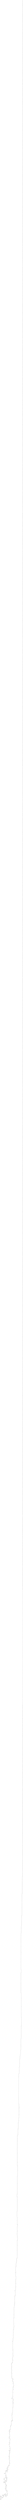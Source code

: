 digraph {
4332 -> 289[weight=862]
289 -> 673[weight=2790]
673 -> 6391[weight=2446]
6391 -> 1820[weight=4887]
1820 -> 8854[weight=1148]
8854 -> 692[weight=4527]
692 -> 5851[weight=4885]
5851 -> 400[weight=2200]
400 -> 4508[weight=3068]
4508 -> 7026[weight=961]
7026 -> 2073[weight=3896]
2073 -> 3278[weight=3728]
3278 -> 2939[weight=4394]
2939 -> 2824[weight=3806]
2824 -> 4965[weight=3334]
4965 -> 8203[weight=335]
8203 -> 1599[weight=1963]
1599 -> 7697[weight=805]
7697 -> 5808[weight=1119]
5808 -> 8655[weight=4602]
8655 -> 5026[weight=2788]
5026 -> 3852[weight=2995]
3852 -> 4072[weight=482]
4072 -> 6821[weight=3637]
6821 -> 4119[weight=520]
4119 -> 8581[weight=576]
8581 -> 9230[weight=905]
9230 -> 8847[weight=3607]
8847 -> 5077[weight=3629]
5077 -> 2470[weight=3401]
2470 -> 1481[weight=4412]
1481 -> 2312[weight=4215]
2312 -> 3326[weight=4432]
3326 -> 4280[weight=359]
4280 -> 5467[weight=1058]
5467 -> 141[weight=4007]
141 -> 1661[weight=4390]
1661 -> 7729[weight=2280]
7729 -> 353[weight=688]
353 -> 3272[weight=4311]
3272 -> 4798[weight=4473]
4798 -> 5999[weight=4193]
5999 -> 1341[weight=3479]
1341 -> 432[weight=4448]
432 -> 5267[weight=361]
5267 -> 358[weight=4403]
358 -> 6797[weight=4757]
6797 -> 6780[weight=163]
6780 -> 9265[weight=3537]
9265 -> 8968[weight=3266]
8968 -> 2126[weight=1931]
2126 -> 6193[weight=1589]
6193 -> 1532[weight=1299]
1532 -> 9793[weight=2208]
9793 -> 1922[weight=2116]
1922 -> 4833[weight=2796]
4833 -> 5485[weight=2566]
5485 -> 6711[weight=2227]
6711 -> 3238[weight=4261]
3238 -> 4969[weight=1053]
4969 -> 9479[weight=760]
9479 -> 3010[weight=959]
3010 -> 2658[weight=4879]
2658 -> 7139[weight=3697]
7139 -> 185[weight=1672]
185 -> 5504[weight=2906]
5504 -> 9035[weight=4236]
9035 -> 5326[weight=535]
5326 -> 7250[weight=3790]
7250 -> 1870[weight=1597]
1870 -> 2874[weight=4568]
2874 -> 3336[weight=2518]
3336 -> 3117[weight=3974]
3117 -> 9106[weight=796]
9106 -> 2605[weight=2233]
2605 -> 4635[weight=15]
4635 -> 6890[weight=3341]
6890 -> 6996[weight=2022]
6996 -> 3842[weight=4330]
3842 -> 520[weight=156]
520 -> 2616[weight=4386]
2616 -> 2701[weight=3024]
2701 -> 2936[weight=254]
2936 -> 7935[weight=4815]
7935 -> 18[weight=4457]
18 -> 1103[weight=3680]
1103 -> 5075[weight=3372]
5075 -> 1512[weight=3076]
1512 -> 3443[weight=4520]
3443 -> 9556[weight=4746]
9556 -> 860[weight=4781]
860 -> 6671[weight=1873]
6671 -> 1053[weight=81]
1053 -> 2780[weight=279]
2780 -> 6174[weight=4096]
6174 -> 3215[weight=4057]
3215 -> 9811[weight=4145]
9811 -> 3527[weight=4845]
3527 -> 5329[weight=4562]
5329 -> 4907[weight=3423]
4907 -> 2804[weight=4555]
2804 -> 6110[weight=1676]
6110 -> 4674[weight=425]
4674 -> 972[weight=3117]
972 -> 9353[weight=2617]
9353 -> 4134[weight=590]
4134 -> 3352[weight=2325]
3352 -> 2488[weight=2136]
2488 -> 1379[weight=3014]
1379 -> 391[weight=568]
391 -> 7762[weight=964]
7762 -> 9781[weight=2577]
9781 -> 8007[weight=931]
8007 -> 5264[weight=521]
5264 -> 9177[weight=3413]
9177 -> 8822[weight=9]
8822 -> 5754[weight=4588]
5754 -> 9426[weight=4310]
9426 -> 9688[weight=2891]
9688 -> 3016[weight=1225]
3016 -> 8567[weight=396]
8567 -> 7880[weight=3769]
7880 -> 2086[weight=4610]
2086 -> 1074[weight=4521]
1074 -> 5965[weight=3094]
5965 -> 8547[weight=3920]
8547 -> 6869[weight=927]
6869 -> 7651[weight=97]
7651 -> 7234[weight=3070]
7234 -> 7482[weight=2685]
7482 -> 3292[weight=696]
3292 -> 3504[weight=2978]
3504 -> 5098[weight=4835]
5098 -> 5444[weight=4149]
5444 -> 9762[weight=1649]
9762 -> 4642[weight=2820]
4642 -> 6467[weight=934]
6467 -> 1689[weight=2734]
1689 -> 4829[weight=3731]
4829 -> 6584[weight=4687]
6584 -> 938[weight=1175]
938 -> 6490[weight=3272]
6490 -> 5094[weight=251]
5094 -> 7107[weight=4804]
7107 -> 6668[weight=1433]
6668 -> 9527[weight=3829]
9527 -> 2223[weight=4087]
2223 -> 9301[weight=2464]
9301 -> 9427[weight=2450]
9427 -> 4647[weight=4412]
4647 -> 1044[weight=3326]
1044 -> 7953[weight=3429]
7953 -> 1287[weight=2252]
1287 -> 1186[weight=1762]
1186 -> 9027[weight=2865]
9027 -> 2682[weight=1258]
2682 -> 7377[weight=1991]
7377 -> 3410[weight=3821]
3410 -> 9364[weight=828]
9364 -> 5461[weight=2149]
5461 -> 396[weight=4302]
396 -> 9147[weight=60]
9147 -> 6207[weight=5]
6207 -> 285[weight=4227]
285 -> 6948[weight=4892]
6948 -> 6484[weight=411]
6484 -> 1003[weight=3382]
1003 -> 6825[weight=468]
6825 -> 8747[weight=4577]
8747 -> 2089[weight=2991]
2089 -> 7101[weight=1894]
7101 -> 3545[weight=987]
3545 -> 3869[weight=243]
3869 -> 6838[weight=780]
6838 -> 7306[weight=600]
7306 -> 2137[weight=3406]
2137 -> 5242[weight=4691]
5242 -> 3926[weight=4462]
3926 -> 866[weight=2730]
866 -> 1058[weight=147]
1058 -> 8434[weight=4212]
8434 -> 7342[weight=1561]
7342 -> 6143[weight=1286]
6143 -> 9791[weight=4344]
9791 -> 8896[weight=2614]
8896 -> 7595[weight=3202]
7595 -> 9618[weight=2238]
9618 -> 3311[weight=1570]
3311 -> 5464[weight=1947]
5464 -> 5456[weight=3496]
5456 -> 6591[weight=1598]
6591 -> 8717[weight=634]
8717 -> 5804[weight=2243]
5804 -> 118[weight=4377]
118 -> 8751[weight=2065]
8751 -> 5731[weight=3979]
5731 -> 9155[weight=1407]
9155 -> 3663[weight=3342]
3663 -> 6019[weight=1437]
6019 -> 978[weight=4396]
978 -> 5625[weight=1971]
5625 -> 6718[weight=3925]
6718 -> 8233[weight=419]
8233 -> 84[weight=2778]
84 -> 6991[weight=3428]
6991 -> 8812[weight=216]
8812 -> 6309[weight=2220]
6309 -> 5613[weight=2255]
5613 -> 4613[weight=2386]
4613 -> 5095[weight=2518]
5095 -> 4819[weight=3373]
4819 -> 3956[weight=520]
3956 -> 6938[weight=2808]
6938 -> 777[weight=2800]
777 -> 3833[weight=582]
3833 -> 7904[weight=2315]
7904 -> 3361[weight=4040]
3361 -> 2231[weight=1301]
2231 -> 4126[weight=1180]
4126 -> 387[weight=2522]
387 -> 8947[weight=2258]
8947 -> 9085[weight=2752]
9085 -> 3878[weight=2562]
3878 -> 1474[weight=772]
1474 -> 1297[weight=669]
1297 -> 6191[weight=261]
6191 -> 7800[weight=4011]
7800 -> 8351[weight=3057]
8351 -> 8020[weight=4219]
8020 -> 945[weight=918]
945 -> 5475[weight=2934]
5475 -> 3247[weight=4352]
3247 -> 313[weight=3623]
313 -> 8343[weight=2322]
8343 -> 1313[weight=1600]
1313 -> 1159[weight=4246]
1159 -> 615[weight=4369]
615 -> 1974[weight=2297]
1974 -> 4172[weight=97]
4172 -> 1845[weight=3686]
1845 -> 1915[weight=3222]
1915 -> 3007[weight=3967]
3007 -> 3967[weight=765]
3967 -> 9734[weight=449]
9734 -> 8118[weight=3204]
8118 -> 7851[weight=1661]
7851 -> 2797[weight=2330]
2797 -> 6126[weight=4230]
6126 -> 2012[weight=1583]
2012 -> 7708[weight=2468]
7708 -> 3440[weight=4384]
3440 -> 8986[weight=4278]
8986 -> 3935[weight=2260]
3935 -> 5825[weight=2317]
5825 -> 1648[weight=3899]
1648 -> 7316[weight=669]
7316 -> 4244[weight=1951]
4244 -> 3425[weight=3652]
3425 -> 6962[weight=1832]
6962 -> 9642[weight=2944]
9642 -> 4781[weight=3523]
4781 -> 9567[weight=4475]
9567 -> 4468[weight=2441]
4468 -> 9696[weight=4328]
9696 -> 9423[weight=519]
9423 -> 4060[weight=1515]
4060 -> 7733[weight=2616]
7733 -> 1800[weight=1515]
1800 -> 4886[weight=1955]
4886 -> 6299[weight=104]
6299 -> 4300[weight=2035]
4300 -> 241[weight=4571]
241 -> 3205[weight=785]
3205 -> 2395[weight=3407]
2395 -> 8474[weight=249]
8474 -> 7745[weight=3901]
7745 -> 7485[weight=4623]
7485 -> 6945[weight=3509]
6945 -> 7726[weight=3379]
7726 -> 992[weight=3361]
992 -> 6940[weight=1457]
6940 -> 7186[weight=1735]
7186 -> 22[weight=388]
22 -> 9078[weight=3828]
9078 -> 1653[weight=933]
1653 -> 6555[weight=4754]
6555 -> 2950[weight=4110]
2950 -> 4357[weight=3842]
4357 -> 1601[weight=1871]
1601 -> 6868[weight=1403]
6868 -> 4264[weight=2286]
4264 -> 1553[weight=26]
1553 -> 1521[weight=3729]
1521 -> 6259[weight=2447]
6259 -> 7078[weight=3753]
7078 -> 8015[weight=4436]
8015 -> 1720[weight=3320]
1720 -> 562[weight=427]
562 -> 4303[weight=1434]
4303 -> 8545[weight=631]
8545 -> 4579[weight=1746]
4579 -> 6296[weight=1767]
6296 -> 6554[weight=1230]
6554 -> 9503[weight=147]
9503 -> 3384[weight=2392]
3384 -> 8314[weight=4290]
8314 -> 832[weight=566]
832 -> 6101[weight=3506]
6101 -> 25[weight=2598]
25 -> 5014[weight=561]
5014 -> 1080[weight=4219]
1080 -> 1936[weight=3681]
1936 -> 9538[weight=225]
9538 -> 4118[weight=1969]
4118 -> 3031[weight=2343]
3031 -> 911[weight=3648]
911 -> 7042[weight=4817]
7042 -> 2820[weight=3133]
2820 -> 2205[weight=937]
2205 -> 8643[weight=4094]
8643 -> 5892[weight=2379]
5892 -> 1873[weight=4083]
1873 -> 7022[weight=2309]
7022 -> 8654[weight=658]
8654 -> 4232[weight=3424]
4232 -> 7792[weight=4517]
7792 -> 1899[weight=4292]
1899 -> 6864[weight=887]
6864 -> 9586[weight=3631]
9586 -> 8214[weight=196]
8214 -> 7153[weight=2600]
7153 -> 4657[weight=2726]
4657 -> 130[weight=3175]
130 -> 5518[weight=1068]
5518 -> 3816[weight=2818]
3816 -> 4358[weight=4695]
4358 -> 9260[weight=3285]
9260 -> 1212[weight=940]
1212 -> 2648[weight=2661]
2648 -> 9458[weight=2779]
9458 -> 5394[weight=1459]
5394 -> 1892[weight=1080]
1892 -> 3464[weight=3827]
3464 -> 9795[weight=4310]
9795 -> 1515[weight=462]
1515 -> 3619[weight=3161]
3619 -> 7582[weight=1555]
7582 -> 2637[weight=1113]
2637 -> 737[weight=1885]
737 -> 2719[weight=1227]
2719 -> 4958[weight=4199]
4958 -> 849[weight=3447]
849 -> 1146[weight=2919]
1146 -> 6151[weight=3561]
6151 -> 8591[weight=490]
8591 -> 3389[weight=3833]
3389 -> 9208[weight=141]
9208 -> 9653[weight=387]
9653 -> 9076[weight=3360]
9076 -> 4591[weight=1460]
4591 -> 7764[weight=3300]
7764 -> 7270[weight=3704]
7270 -> 2552[weight=3970]
2552 -> 4546[weight=3926]
4546 -> 8811[weight=2700]
8811 -> 3388[weight=3686]
3388 -> 5458[weight=3183]
5458 -> 5548[weight=1323]
5548 -> 4676[weight=3838]
4676 -> 4063[weight=2269]
4063 -> 5480[weight=0]
5480 -> 1818[weight=787]
1818 -> 3420[weight=3666]
3420 -> 4347[weight=4748]
4347 -> 5355[weight=1751]
5355 -> 4883[weight=1429]
4883 -> 2474[weight=1102]
2474 -> 2622[weight=1650]
2622 -> 5105[weight=3790]
5105 -> 405[weight=1119]
405 -> 7922[weight=3686]
7922 -> 7275[weight=107]
7275 -> 8817[weight=4184]
8817 -> 9307[weight=3505]
9307 -> 9217[weight=1801]
9217 -> 1494[weight=4180]
1494 -> 4589[weight=2690]
4589 -> 6720[weight=4416]
6720 -> 8574[weight=4240]
8574 -> 1694[weight=1362]
1694 -> 7376[weight=3454]
7376 -> 310[weight=151]
310 -> 6164[weight=2586]
6164 -> 9800[weight=1961]
9800 -> 163[weight=1130]
163 -> 5805[weight=4465]
5805 -> 5315[weight=2537]
5315 -> 1514[weight=1293]
1514 -> 3192[weight=2267]
3192 -> 4943[weight=1431]
4943 -> 7611[weight=75]
7611 -> 7850[weight=4043]
7850 -> 2037[weight=581]
2037 -> 7496[weight=2153]
7496 -> 266[weight=4811]
266 -> 3513[weight=3135]
3513 -> 4586[weight=1937]
4586 -> 7350[weight=4393]
7350 -> 7323[weight=2751]
7323 -> 8151[weight=127]
8151 -> 1256[weight=4614]
1256 -> 8783[weight=741]
8783 -> 9603[weight=3963]
9603 -> 2958[weight=2191]
2958 -> 1522[weight=318]
1522 -> 1636[weight=1306]
1636 -> 545[weight=1394]
545 -> 6660[weight=192]
6660 -> 7301[weight=2573]
7301 -> 2023[weight=2476]
2023 -> 5240[weight=1451]
5240 -> 7570[weight=3360]
7570 -> 6897[weight=499]
6897 -> 1811[weight=3409]
1811 -> 3525[weight=4732]
3525 -> 4486[weight=4172]
4486 -> 4114[weight=2849]
4114 -> 8929[weight=857]
8929 -> 1234[weight=1092]
1234 -> 6470[weight=2115]
6470 -> 4996[weight=3024]
4996 -> 2869[weight=297]
2869 -> 7873[weight=523]
7873 -> 7803[weight=1439]
7803 -> 1433[weight=1788]
1433 -> 1561[weight=159]
1561 -> 5421[weight=3697]
5421 -> 1453[weight=2701]
1453 -> 195[weight=2298]
195 -> 1490[weight=4858]
1490 -> 4767[weight=3724]
4767 -> 4087[weight=1517]
4087 -> 8445[weight=1187]
8445 -> 1699[weight=2171]
1699 -> 6830[weight=273]
6830 -> 5837[weight=3586]
5837 -> 6205[weight=2429]
6205 -> 9164[weight=3161]
9164 -> 3788[weight=4277]
3788 -> 7201[weight=2436]
7201 -> 6607[weight=1310]
6607 -> 5605[weight=3335]
5605 -> 5187[weight=3220]
5187 -> 9086[weight=321]
9086 -> 1929[weight=1481]
1929 -> 3830[weight=4686]
3830 -> 1903[weight=4460]
1903 -> 3668[weight=3490]
3668 -> 629[weight=348]
629 -> 6810[weight=372]
6810 -> 189[weight=1956]
189 -> 3861[weight=1098]
3861 -> 6925[weight=228]
6925 -> 4789[weight=3165]
4789 -> 385[weight=2381]
385 -> 9028[weight=4576]
9028 -> 6791[weight=4752]
6791 -> 6329[weight=736]
6329 -> 4156[weight=2414]
4156 -> 6036[weight=757]
6036 -> 6636[weight=258]
6636 -> 7181[weight=4610]
7181 -> 1713[weight=1055]
1713 -> 492[weight=4570]
492 -> 8165[weight=674]
8165 -> 7816[weight=232]
7816 -> 7281[weight=4177]
7281 -> 7151[weight=335]
7151 -> 981[weight=1818]
981 -> 8050[weight=4365]
8050 -> 9788[weight=2639]
9788 -> 5497[weight=4787]
5497 -> 3022[weight=576]
3022 -> 9789[weight=2671]
9789 -> 404[weight=3902]
404 -> 4942[weight=3445]
4942 -> 6212[weight=4763]
6212 -> 5621[weight=219]
5621 -> 4843[weight=4052]
4843 -> 2077[weight=1776]
2077 -> 9131[weight=1134]
9131 -> 1013[weight=1859]
1013 -> 9067[weight=3459]
9067 -> 7537[weight=748]
7537 -> 996[weight=1494]
996 -> 4953[weight=3356]
4953 -> 2856[weight=1283]
2856 -> 467[weight=764]
467 -> 7184[weight=2900]
7184 -> 8128[weight=1159]
8128 -> 4667[weight=825]
4667 -> 7822[weight=2961]
7822 -> 5601[weight=2072]
5601 -> 1686[weight=1786]
1686 -> 7976[weight=2116]
7976 -> 2168[weight=3840]
2168 -> 6030[weight=3328]
6030 -> 7635[weight=314]
7635 -> 5515[weight=1519]
5515 -> 1551[weight=1341]
1551 -> 2388[weight=4537]
2388 -> 1545[weight=172]
1545 -> 928[weight=650]
928 -> 5391[weight=2238]
5391 -> 2252[weight=3208]
2252 -> 273[weight=3952]
273 -> 6229[weight=3179]
6229 -> 2598[weight=1506]
2598 -> 1814[weight=959]
1814 -> 2366[weight=2224]
2366 -> 8027[weight=990]
8027 -> 3991[weight=2699]
3991 -> 8225[weight=3564]
8225 -> 2334[weight=2263]
2334 -> 5039[weight=1293]
5039 -> 1801[weight=669]
1801 -> 7189[weight=709]
7189 -> 284[weight=698]
284 -> 7662[weight=4687]
7662 -> 1944[weight=2100]
1944 -> 2973[weight=4276]
2973 -> 2944[weight=3241]
2944 -> 3694[weight=4329]
3694 -> 9518[weight=3581]
9518 -> 2625[weight=2099]
2625 -> 1237[weight=4382]
1237 -> 4295[weight=3810]
4295 -> 6331[weight=4100]
6331 -> 816[weight=692]
816 -> 930[weight=2638]
930 -> 6879[weight=155]
6879 -> 2796[weight=1319]
2796 -> 2141[weight=3469]
2141 -> 2115[weight=759]
2115 -> 9179[weight=3532]
9179 -> 5743[weight=569]
5743 -> 1860[weight=658]
1860 -> 1210[weight=4531]
1210 -> 5104[weight=1992]
5104 -> 1524[weight=42]
1524 -> 5990[weight=766]
5990 -> 1693[weight=699]
1693 -> 8156[weight=2873]
8156 -> 4177[weight=2475]
4177 -> 3000[weight=3738]
3000 -> 9210[weight=3578]
9210 -> 7755[weight=821]
7755 -> 552[weight=4589]
552 -> 9360[weight=1009]
9360 -> 6907[weight=3479]
6907 -> 1525[weight=4327]
1525 -> 3257[weight=1637]
3257 -> 1371[weight=1199]
1371 -> 1721[weight=4291]
1721 -> 2264[weight=1946]
2264 -> 2964[weight=2877]
2964 -> 9667[weight=1814]
9667 -> 44[weight=2574]
44 -> 4610[weight=977]
4610 -> 7243[weight=4826]
7243 -> 9420[weight=4480]
9420 -> 2186[weight=1559]
2186 -> 3941[weight=2062]
3941 -> 7839[weight=4548]
7839 -> 5783[weight=1188]
5783 -> 2020[weight=3673]
2020 -> 6333[weight=1914]
6333 -> 4728[weight=2042]
4728 -> 6799[weight=4569]
6799 -> 2027[weight=2322]
2027 -> 7896[weight=1275]
7896 -> 7102[weight=2808]
7102 -> 835[weight=1093]
835 -> 4476[weight=3033]
4476 -> 1918[weight=3251]
1918 -> 2512[weight=939]
2512 -> 1071[weight=2487]
1071 -> 6295[weight=4364]
6295 -> 6080[weight=4090]
6080 -> 2277[weight=2047]
2277 -> 5867[weight=856]
5867 -> 420[weight=1082]
420 -> 1149[weight=4870]
1149 -> 8579[weight=3006]
8579 -> 616[weight=3352]
616 -> 4658[weight=370]
4658 -> 4743[weight=4559]
4743 -> 3909[weight=4005]
3909 -> 7196[weight=2444]
7196 -> 5529[weight=2013]
5529 -> 1889[weight=3992]
1889 -> 9665[weight=141]
9665 -> 5960[weight=1740]
5960 -> 8222[weight=2415]
8222 -> 5571[weight=3060]
5571 -> 6860[weight=2107]
6860 -> 5778[weight=4205]
5778 -> 7968[weight=2091]
7968 -> 758[weight=2705]
758 -> 6846[weight=64]
6846 -> 4856[weight=4303]
4856 -> 3436[weight=3716]
3436 -> 9092[weight=2344]
9092 -> 9002[weight=3969]
9002 -> 5168[weight=413]
5168 -> 4612[weight=1092]
4612 -> 320[weight=2703]
320 -> 3713[weight=4184]
3713 -> 952[weight=650]
952 -> 9229[weight=4847]
9229 -> 9197[weight=545]
9197 -> 1544[weight=4544]
1544 -> 9125[weight=1367]
9125 -> 2104[weight=948]
2104 -> 1010[weight=1275]
1010 -> 9401[weight=4821]
9401 -> 9369[weight=504]
9369 -> 7353[weight=3224]
7353 -> 5426[weight=451]
5426 -> 491[weight=1488]
491 -> 6893[weight=4384]
6893 -> 9309[weight=4685]
9309 -> 9735[weight=2052]
9735 -> 6646[weight=352]
6646 -> 2309[weight=696]
2309 -> 3849[weight=2242]
3849 -> 8729[weight=3132]
8729 -> 3797[weight=2917]
3797 -> 8418[weight=1503]
8418 -> 3203[weight=3961]
3203 -> 7097[weight=3634]
7097 -> 5012[weight=1670]
5012 -> 4402[weight=730]
4402 -> 2074[weight=3868]
2074 -> 2409[weight=4513]
2409 -> 6876[weight=1420]
6876 -> 7208[weight=3679]
7208 -> 1129[weight=4082]
1129 -> 8637[weight=1769]
8637 -> 4066[weight=3510]
4066 -> 6726[weight=2007]
6726 -> 2169[weight=4785]
2169 -> 148[weight=1302]
148 -> 7604[weight=515]
7604 -> 7034[weight=4700]
7034 -> 8270[weight=1700]
8270 -> 3181[weight=1281]
3181 -> 8286[weight=3203]
8286 -> 7211[weight=2835]
7211 -> 9643[weight=2469]
9643 -> 7515[weight=724]
7515 -> 5869[weight=2210]
5869 -> 6433[weight=2427]
6433 -> 6042[weight=3197]
6042 -> 5583[weight=1234]
5583 -> 8001[weight=720]
8001 -> 7488[weight=707]
7488 -> 4458[weight=731]
4458 -> 5143[weight=2810]
5143 -> 1783[weight=3952]
1783 -> 1271[weight=3220]
1271 -> 950[weight=4906]
950 -> 2356[weight=2588]
2356 -> 798[weight=2460]
798 -> 8777[weight=2546]
8777 -> 9787[weight=3588]
9787 -> 6381[weight=2122]
6381 -> 4627[weight=4741]
4627 -> 2612[weight=1945]
2612 -> 8406[weight=141]
8406 -> 7410[weight=2677]
7410 -> 7698[weight=3072]
7698 -> 4242[weight=3532]
4242 -> 5591[weight=1333]
5591 -> 5317[weight=522]
5317 -> 4929[weight=2236]
4929 -> 9727[weight=474]
9727 -> 4766[weight=2180]
4766 -> 5800[weight=1649]
5800 -> 7540[weight=3058]
7540 -> 6757[weight=2906]
6757 -> 4765[weight=3262]
4765 -> 6754[weight=4453]
6754 -> 8173[weight=2889]
8173 -> 6570[weight=243]
6570 -> 7908[weight=709]
7908 -> 8848[weight=546]
8848 -> 4782[weight=1643]
4782 -> 505[weight=608]
505 -> 507[weight=4506]
507 -> 7090[weight=3196]
7090 -> 632[weight=1565]
632 -> 2389[weight=1171]
2389 -> 864[weight=4341]
864 -> 3774[weight=3080]
3774 -> 1191[weight=1409]
1191 -> 6568[weight=1566]
6568 -> 4621[weight=4848]
4621 -> 2484[weight=665]
2484 -> 5279[weight=2334]
5279 -> 135[weight=2000]
135 -> 2737[weight=3046]
2737 -> 8809[weight=2661]
8809 -> 2587[weight=549]
2587 -> 2841[weight=2101]
2841 -> 6762[weight=346]
6762 -> 1963[weight=3848]
1963 -> 6403[weight=4032]
6403 -> 7677[weight=3588]
7677 -> 4638[weight=1379]
4638 -> 1427[weight=376]
1427 -> 3100[weight=4868]
3100 -> 7857[weight=1623]
7857 -> 3194[weight=2853]
3194 -> 5838[weight=4181]
5838 -> 8511[weight=4732]
8511 -> 4759[weight=1463]
4759 -> 1184[weight=194]
1184 -> 9211[weight=2455]
9211 -> 5874[weight=2292]
5874 -> 2365[weight=819]
2365 -> 7167[weight=3915]
7167 -> 4150[weight=4259]
4150 -> 2589[weight=879]
2589 -> 4187[weight=3497]
4187 -> 5471[weight=3640]
5471 -> 2116[weight=4811]
2116 -> 1951[weight=3557]
1951 -> 406[weight=4841]
406 -> 1595[weight=3761]
1595 -> 541[weight=2450]
541 -> 9495[weight=4429]
9495 -> 5829[weight=4446]
5829 -> 1493[weight=3233]
1493 -> 7915[weight=4009]
7915 -> 1539[weight=2286]
1539 -> 5600[weight=4192]
5600 -> 8540[weight=2070]
8540 -> 6541[weight=1032]
6541 -> 1064[weight=1581]
1064 -> 3859[weight=3994]
3859 -> 4121[weight=1484]
4121 -> 227[weight=4476]
227 -> 1156[weight=2720]
1156 -> 4692[weight=58]
4692 -> 6520[weight=3146]
6520 -> 1914[weight=3796]
1914 -> 5343[weight=551]
5343 -> 2235[weight=1099]
2235 -> 2431[weight=1785]
2431 -> 4061[weight=3232]
4061 -> 8991[weight=2076]
8991 -> 4454[weight=1782]
4454 -> 6066[weight=3237]
6066 -> 2865[weight=2841]
2865 -> 7253[weight=1896]
7253 -> 2848[weight=2262]
2848 -> 1908[weight=759]
1908 -> 3375[weight=4628]
3375 -> 1770[weight=3974]
1770 -> 3147[weight=2422]
3147 -> 7963[weight=4729]
7963 -> 6415[weight=3455]
6415 -> 4686[weight=4168]
4686 -> 7574[weight=4634]
7574 -> 9184[weight=4255]
9184 -> 6933[weight=1428]
6933 -> 3780[weight=1965]
3780 -> 4165[weight=1255]
4165 -> 8739[weight=4903]
8739 -> 6051[weight=1524]
6051 -> 1056[weight=3048]
1056 -> 5634[weight=2359]
5634 -> 59[weight=1616]
59 -> 1603[weight=2218]
1603 -> 9481[weight=2107]
9481 -> 6859[weight=1494]
6859 -> 1090[weight=40]
1090 -> 4842[weight=3658]
4842 -> 2469[weight=1937]
2469 -> 6913[weight=101]
6913 -> 388[weight=2204]
388 -> 3518[weight=410]
3518 -> 5506[weight=1050]
5506 -> 8100[weight=1940]
8100 -> 7533[weight=2793]
7533 -> 6647[weight=468]
6647 -> 103[weight=4306]
103 -> 8766[weight=1630]
8766 -> 3508[weight=180]
3508 -> 8289[weight=4235]
8289 -> 732[weight=772]
732 -> 5169[weight=3636]
5169 -> 7233[weight=3662]
7233 -> 8634[weight=3480]
8634 -> 1082[weight=1244]
1082 -> 2642[weight=2818]
2642 -> 3370[weight=3689]
3370 -> 9450[weight=627]
9450 -> 199[weight=2131]
199 -> 681[weight=4695]
681 -> 6969[weight=1574]
6969 -> 590[weight=3920]
590 -> 6558[weight=2614]
6558 -> 6512[weight=3478]
6512 -> 9619[weight=4658]
9619 -> 1572[weight=3719]
1572 -> 2305[weight=4069]
2305 -> 1448[weight=3953]
1448 -> 8402[weight=2040]
8402 -> 7772[weight=3271]
7772 -> 1092[weight=2473]
1092 -> 7420[weight=547]
7420 -> 8184[weight=1164]
8184 -> 7347[weight=1198]
7347 -> 408[weight=1584]
408 -> 3703[weight=365]
3703 -> 8659[weight=2576]
8659 -> 536[weight=3201]
536 -> 9402[weight=1036]
9402 -> 8114[weight=401]
8114 -> 6355[weight=3946]
6355 -> 5720[weight=2494]
5720 -> 7428[weight=2129]
7428 -> 1408[weight=3999]
1408 -> 168[weight=2814]
168 -> 226[weight=2183]
226 -> 7015[weight=619]
7015 -> 3562[weight=775]
3562 -> 7112[weight=3357]
7112 -> 1353[weight=254]
1353 -> 7311[weight=2573]
7311 -> 3092[weight=2915]
3092 -> 5694[weight=1852]
5694 -> 4986[weight=2682]
4986 -> 4384[weight=3712]
4384 -> 8170[weight=2133]
8170 -> 173[weight=2719]
173 -> 1997[weight=444]
1997 -> 3069[weight=4312]
3069 -> 5756[weight=2305]
5756 -> 5030[weight=2499]
5030 -> 3959[weight=1809]
3959 -> 5227[weight=3508]
5227 -> 8749[weight=2000]
8749 -> 2957[weight=1058]
2957 -> 2792[weight=666]
2792 -> 2536[weight=1657]
2536 -> 9190[weight=1290]
9190 -> 8907[weight=3070]
8907 -> 4848[weight=464]
4848 -> 8565[weight=4503]
8565 -> 1049[weight=3533]
1049 -> 7639[weight=1146]
7639 -> 6300[weight=3168]
6300 -> 2201[weight=4418]
2201 -> 1803[weight=1038]
1803 -> 7652[weight=3755]
7652 -> 9193[weight=1051]
9193 -> 9706[weight=330]
9706 -> 5929[weight=720]
5929 -> 5784[weight=4600]
5784 -> 9782[weight=585]
9782 -> 8468[weight=2983]
8468 -> 6189[weight=2525]
6189 -> 2832[weight=545]
2832 -> 7187[weight=3209]
7187 -> 2941[weight=1500]
2941 -> 946[weight=4110]
946 -> 6578[weight=1451]
6578 -> 5062[weight=1620]
5062 -> 1078[weight=3464]
1078 -> 4505[weight=3671]
4505 -> 8794[weight=3375]
8794 -> 2887[weight=4852]
2887 -> 5865[weight=2545]
5865 -> 4545[weight=175]
4545 -> 2477[weight=2052]
2477 -> 109[weight=3535]
109 -> 8600[weight=2977]
8600 -> 6777[weight=2500]
6777 -> 3510[weight=4168]
3510 -> 8228[weight=4646]
8228 -> 3708[weight=1781]
3708 -> 4490[weight=3117]
4490 -> 1772[weight=1371]
1772 -> 350[weight=3703]
350 -> 1565[weight=1876]
1565 -> 6067[weight=95]
6067 -> 6930[weight=2379]
6930 -> 772[weight=2700]
772 -> 2651[weight=2834]
2651 -> 4046[weight=4470]
4046 -> 379[weight=915]
379 -> 5359[weight=735]
5359 -> 8920[weight=778]
8920 -> 1966[weight=3400]
1966 -> 3976[weight=4322]
3976 -> 4742[weight=2732]
4742 -> 4373[weight=4236]
4373 -> 7763[weight=2279]
7763 -> 513[weight=489]
513 -> 3531[weight=1582]
3531 -> 6477[weight=1844]
6477 -> 1535[weight=3813]
1535 -> 2174[weight=4268]
2174 -> 7722[weight=92]
7722 -> 2434[weight=2588]
2434 -> 6383[weight=1074]
6383 -> 1841[weight=525]
1841 -> 7220[weight=1075]
7220 -> 1859[weight=922]
1859 -> 8176[weight=1089]
8176 -> 8631[weight=4301]
8631 -> 5547[weight=2503]
5547 -> 6106[weight=1216]
6106 -> 4294[weight=2752]
4294 -> 3142[weight=3485]
3142 -> 5738[weight=4682]
5738 -> 2436[weight=3458]
2436 -> 5000[weight=18]
5000 -> 1982[weight=3503]
1982 -> 1534[weight=2427]
1534 -> 5785[weight=2776]
5785 -> 5741[weight=374]
5741 -> 7827[weight=2066]
7827 -> 4197[weight=25]
4197 -> 3322[weight=1203]
3322 -> 9317[weight=1098]
9317 -> 7783[weight=2565]
7783 -> 9399[weight=234]
9399 -> 5606[weight=69]
5606 -> 857[weight=3852]
857 -> 1538[weight=860]
1538 -> 4748[weight=665]
4748 -> 1904[weight=2661]
1904 -> 5305[weight=1257]
5305 -> 7519[weight=1400]
7519 -> 2767[weight=1222]
2767 -> 2593[weight=786]
2593 -> 360[weight=4287]
360 -> 104[weight=4662]
104 -> 1144[weight=1126]
1144 -> 4346[weight=4743]
4346 -> 4870[weight=942]
4870 -> 4802[weight=496]
4802 -> 3674[weight=3650]
3674 -> 477[weight=1263]
477 -> 7799[weight=2288]
7799 -> 1340[weight=967]
1340 -> 105[weight=4857]
105 -> 533[weight=572]
533 -> 7737[weight=1088]
7737 -> 8614[weight=4792]
8614 -> 9605[weight=3300]
9605 -> 6678[weight=3312]
6678 -> 2734[weight=1548]
2734 -> 6464[weight=1080]
6464 -> 6501[weight=2372]
6501 -> 7004[weight=315]
7004 -> 7756[weight=3144]
7756 -> 9480[weight=1854]
9480 -> 3342[weight=4357]
3342 -> 7740[weight=2255]
7740 -> 1102[weight=3452]
1102 -> 7836[weight=388]
7836 -> 8091[weight=2336]
8091 -> 2766[weight=4307]
2766 -> 5909[weight=116]
5909 -> 3538[weight=4676]
3538 -> 142[weight=2655]
142 -> 9524[weight=2345]
9524 -> 5930[weight=3653]
5930 -> 2886[weight=3215]
2886 -> 4111[weight=2053]
4111 -> 6111[weight=4035]
6111 -> 1213[weight=1302]
1213 -> 7775[weight=153]
7775 -> 6394[weight=70]
6394 -> 6252[weight=22]
6252 -> 7645[weight=2092]
7645 -> 1339[weight=2615]
1339 -> 4388[weight=2366]
4388 -> 6128[weight=2325]
6128 -> 1550[weight=4107]
1550 -> 529[weight=3496]
529 -> 694[weight=4135]
694 -> 4994[weight=1391]
4994 -> 4442[weight=2337]
4442 -> 2750[weight=4261]
2750 -> 2423[weight=1604]
2423 -> 1132[weight=2745]
1132 -> 6696[weight=2722]
6696 -> 8288[weight=1057]
8288 -> 7467[weight=805]
7467 -> 7360[weight=282]
7360 -> 3480[weight=1806]
3480 -> 3548[weight=2473]
3548 -> 3617[weight=1495]
3617 -> 4391[weight=800]
4391 -> 9597[weight=1607]
9597 -> 5303[weight=372]
5303 -> 7751[weight=1891]
7751 -> 8013[weight=1981]
8013 -> 2577[weight=687]
2577 -> 6849[weight=2007]
6849 -> 9700[weight=2208]
9700 -> 240[weight=349]
240 -> 8531[weight=2995]
8531 -> 4791[weight=2107]
4791 -> 2580[weight=76]
2580 -> 6084[weight=2456]
6084 -> 9041[weight=355]
9041 -> 5962[weight=2760]
5962 -> 3121[weight=1299]
3121 -> 2888[weight=1397]
2888 -> 4810[weight=1320]
4810 -> 77[weight=666]
77 -> 6805[weight=2896]
6805 -> 580[weight=4384]
580 -> 5935[weight=2700]
5935 -> 2035[weight=3417]
2035 -> 5345[weight=343]
5345 -> 4009[weight=2561]
4009 -> 9408[weight=4224]
9408 -> 2709[weight=4511]
2709 -> 9428[weight=3816]
9428 -> 3973[weight=3761]
3973 -> 831[weight=2665]
831 -> 9123[weight=190]
9123 -> 8113[weight=238]
8113 -> 7536[weight=780]
7536 -> 872[weight=1544]
872 -> 9562[weight=2885]
9562 -> 8761[weight=1907]
8761 -> 5179[weight=2551]
5179 -> 4349[weight=2206]
4349 -> 767[weight=2022]
767 -> 1817[weight=734]
1817 -> 2399[weight=2655]
2399 -> 6760[weight=1694]
6760 -> 8613[weight=2148]
8613 -> 3947[weight=4593]
3947 -> 756[weight=3712]
756 -> 1628[weight=1144]
1628 -> 2259[weight=2927]
2259 -> 708[weight=854]
708 -> 8646[weight=3723]
8646 -> 2031[weight=1863]
2031 -> 7696[weight=1548]
7696 -> 301[weight=1228]
301 -> 7044[weight=2953]
7044 -> 9742[weight=914]
9742 -> 6745[weight=2020]
6745 -> 4153[weight=59]
4153 -> 9034[weight=2867]
9034 -> 8376[weight=3288]
8376 -> 6528[weight=109]
6528 -> 3108[weight=1135]
3108 -> 8060[weight=3295]
8060 -> 7417[weight=3176]
7417 -> 695[weight=3640]
695 -> 8285[weight=3264]
8285 -> 1749[weight=4132]
1749 -> 8037[weight=2272]
8037 -> 7675[weight=4810]
7675 -> 5093[weight=3441]
5093 -> 4383[weight=1725]
4383 -> 1120[weight=3965]
1120 -> 8260[weight=4597]
8260 -> 8414[weight=2421]
8414 -> 2183[weight=690]
2183 -> 3040[weight=1899]
3040 -> 4306[weight=4152]
4306 -> 14[weight=1174]
14 -> 3874[weight=4251]
3874 -> 7758[weight=2435]
7758 -> 2575[weight=3784]
2575 -> 1032[weight=4275]
1032 -> 1407[weight=68]
1407 -> 155[weight=2807]
155 -> 6887[weight=4300]
6887 -> 9478[weight=1251]
9478 -> 9116[weight=458]
9116 -> 5910[weight=2028]
5910 -> 822[weight=1915]
822 -> 7495[weight=1681]
7495 -> 3152[weight=1540]
3152 -> 2800[weight=713]
2800 -> 9679[weight=996]
9679 -> 3699[weight=4724]
3699 -> 3968[weight=3381]
3968 -> 7302[weight=519]
7302 -> 8444[weight=258]
8444 -> 5908[weight=377]
5908 -> 2855[weight=4574]
2855 -> 5348[weight=3150]
5348 -> 6146[weight=4218]
6146 -> 1217[weight=537]
1217 -> 1462[weight=3829]
1462 -> 5946[weight=804]
5946 -> 7263[weight=2342]
7263 -> 2906[weight=1358]
2906 -> 9418[weight=2467]
9418 -> 364[weight=3582]
364 -> 9435[weight=399]
9435 -> 6010[weight=2079]
6010 -> 5689[weight=110]
5689 -> 1343[weight=1623]
1343 -> 7590[weight=2898]
7590 -> 2018[weight=1304]
2018 -> 5881[weight=2809]
5881 -> 1947[weight=3570]
1947 -> 5280[weight=4864]
5280 -> 5131[weight=1636]
5131 -> 3359[weight=1862]
3359 -> 6966[weight=1225]
6966 -> 8684[weight=504]
8684 -> 1543[weight=2864]
1543 -> 8803[weight=4536]
8803 -> 5823[weight=654]
5823 -> 6094[weight=93]
6094 -> 8472[weight=752]
8472 -> 6630[weight=3030]
6630 -> 1251[weight=4294]
1251 -> 7303[weight=4201]
7303 -> 378[weight=1182]
378 -> 2134[weight=1569]
2134 -> 5005[weight=2668]
5005 -> 4797[weight=899]
4797 -> 3417[weight=2624]
3417 -> 651[weight=2542]
651 -> 8247[weight=4839]
8247 -> 453[weight=1064]
453 -> 9363[weight=2330]
9363 -> 7882[weight=4679]
7882 -> 5196[weight=3557]
5196 -> 258[weight=566]
258 -> 4293[weight=3265]
4293 -> 6219[weight=951]
6219 -> 6334[weight=4529]
6334 -> 5679[weight=2044]
5679 -> 5185[weight=3959]
5185 -> 7400[weight=3970]
7400 -> 4599[weight=981]
4599 -> 6922[weight=1349]
6922 -> 6586[weight=1938]
6586 -> 6097[weight=348]
6097 -> 4226[weight=2299]
4226 -> 1158[weight=1114]
1158 -> 7644[weight=4270]
7644 -> 7338[weight=3562]
7338 -> 730[weight=2409]
730 -> 1214[weight=2762]
1214 -> 9169[weight=2724]
9169 -> 6583[weight=1439]
6583 -> 6129[weight=1555]
6129 -> 8851[weight=3662]
8851 -> 5691[weight=262]
5691 -> 8498[weight=2759]
8498 -> 2952[weight=1457]
2952 -> 5080[weight=3705]
5080 -> 6328[weight=2222]
6328 -> 9690[weight=3578]
9690 -> 6916[weight=710]
6916 -> 192[weight=1850]
192 -> 9283[weight=4640]
9283 -> 8199[weight=3681]
8199 -> 5564[weight=3238]
5564 -> 5124[weight=75]
5124 -> 9385[weight=816]
9385 -> 7665[weight=851]
7665 -> 7866[weight=1085]
7866 -> 4275[weight=4136]
4275 -> 64[weight=2410]
64 -> 3903[weight=749]
3903 -> 2751[weight=1338]
2751 -> 8609[weight=1157]
8609 -> 9409[weight=2456]
9409 -> 1396[weight=2062]
1396 -> 4701[weight=2492]
4701 -> 1582[weight=4467]
1582 -> 2331[weight=1499]
2331 -> 5031[weight=3009]
5031 -> 3487[weight=1432]
3487 -> 8220[weight=3623]
8220 -> 8808[weight=2030]
8808 -> 7829[weight=910]
7829 -> 563[weight=4604]
563 -> 9304[weight=1178]
9304 -> 3628[weight=28]
3628 -> 1437[weight=181]
1437 -> 754[weight=4746]
754 -> 439[weight=1687]
439 -> 8209[weight=894]
8209 -> 4481[weight=3157]
4481 -> 372[weight=4668]
372 -> 4506[weight=3063]
4506 -> 1389[weight=1265]
1389 -> 7844[weight=654]
7844 -> 3524[weight=618]
3524 -> 742[weight=3902]
742 -> 3844[weight=2422]
3844 -> 7994[weight=3376]
7994 -> 5742[weight=329]
5742 -> 4909[weight=3480]
4909 -> 3226[weight=382]
3226 -> 2634[weight=1677]
2634 -> 4015[weight=2876]
4015 -> 6335[weight=1945]
6335 -> 722[weight=3986]
722 -> 291[weight=4177]
291 -> 7262[weight=2124]
7262 -> 649[weight=1593]
649 -> 11[weight=2303]
11 -> 5757[weight=2334]
5757 -> 7565[weight=2672]
7565 -> 7552[weight=4660]
7552 -> 3138[weight=2851]
3138 -> 7452[weight=918]
7452 -> 5134[weight=1887]
5134 -> 7337[weight=1111]
7337 -> 3129[weight=1491]
3129 -> 8415[weight=617]
8415 -> 4915[weight=2896]
4915 -> 3039[weight=3517]
3039 -> 1768[weight=712]
1768 -> 3254[weight=2080]
3254 -> 5229[weight=2249]
5229 -> 1381[weight=3484]
1381 -> 356[weight=3527]
356 -> 5794[weight=1002]
5794 -> 76[weight=3816]
76 -> 2013[weight=688]
2013 -> 701[weight=4584]
701 -> 6514[weight=1289]
6514 -> 8605[weight=1114]
8605 -> 5521[weight=2393]
5521 -> 939[weight=4065]
939 -> 8721[weight=2511]
8721 -> 9348[weight=1418]
9348 -> 7002[weight=3331]
7002 -> 6489[weight=3159]
6489 -> 56[weight=4149]
56 -> 4115[weight=1031]
4115 -> 5053[weight=1789]
5053 -> 6371[weight=621]
6371 -> 4368[weight=3501]
4368 -> 1410[weight=3944]
1410 -> 8529[weight=294]
8529 -> 1665[weight=1429]
1665 -> 4379[weight=3902]
4379 -> 3276[weight=1181]
3276 -> 9321[weight=711]
9321 -> 1035[weight=1794]
1035 -> 6537[weight=4388]
6537 -> 5994[weight=4366]
5994 -> 8967[weight=2587]
8967 -> 933[weight=3062]
933 -> 7632[weight=2738]
7632 -> 7079[weight=548]
7079 -> 1051[weight=885]
1051 -> 5300[weight=1004]
5300 -> 1829[weight=1675]
1829 -> 5281[weight=3338]
5281 -> 2547[weight=3187]
2547 -> 252[weight=1820]
252 -> 3502[weight=2579]
3502 -> 2712[weight=3880]
2712 -> 8860[weight=4542]
8860 -> 4470[weight=499]
4470 -> 2381[weight=808]
2381 -> 5083[weight=585]
5083 -> 8168[weight=3355]
8168 -> 2348[weight=988]
2348 -> 3686[weight=518]
3686 -> 3323[weight=638]
3323 -> 7703[weight=1242]
7703 -> 2245[weight=4901]
2245 -> 1588[weight=958]
1588 -> 8626[weight=3545]
8626 -> 800[weight=326]
800 -> 2317[weight=2864]
2317 -> 6494[weight=3604]
6494 -> 7916[weight=1440]
7916 -> 2226[weight=2290]
2226 -> 4065[weight=2290]
4065 -> 6318[weight=3715]
6318 -> 2809[weight=582]
2809 -> 169[weight=3225]
169 -> 162[weight=2283]
162 -> 5463[weight=580]
5463 -> 5376[weight=1161]
5376 -> 208[weight=2274]
208 -> 1012[weight=4876]
1012 -> 8305[weight=2283]
8305 -> 8103[weight=2210]
8103 -> 9390[weight=4671]
9390 -> 880[weight=1462]
880 -> 7759[weight=162]
7759 -> 5295[weight=1877]
5295 -> 5520[weight=3585]
5520 -> 817[weight=1610]
817 -> 1223[weight=1890]
1223 -> 2287[weight=2957]
2287 -> 5698[weight=2335]
5698 -> 3261[weight=361]
3261 -> 4[weight=2348]
4 -> 2977[weight=3695]
2977 -> 2448[weight=595]
2448 -> 5860[weight=3840]
5860 -> 2162[weight=219]
2162 -> 4498[weight=340]
4498 -> 2959[weight=3235]
2959 -> 5755[weight=2489]
5755 -> 7550[weight=2647]
7550 -> 6045[weight=2801]
6045 -> 2352[weight=250]
2352 -> 736[weight=3441]
736 -> 897[weight=1866]
897 -> 6221[weight=4558]
6221 -> 4007[weight=4333]
4007 -> 2949[weight=1648]
2949 -> 5194[weight=2185]
5194 -> 1573[weight=711]
1573 -> 2318[weight=818]
2318 -> 1137[weight=3522]
1137 -> 7614[weight=3674]
7614 -> 3057[weight=1287]
3057 -> 2543[weight=2246]
2543 -> 3080[weight=4573]
3080 -> 3079[weight=3628]
3079 -> 2058[weight=3198]
2058 -> 8883[weight=622]
8883 -> 3638[weight=3009]
3638 -> 156[weight=4006]
156 -> 3974[weight=4430]
3974 -> 2238[weight=4058]
2238 -> 7784[weight=4700]
7784 -> 1757[weight=1137]
1757 -> 6092[weight=4779]
6092 -> 4466[weight=852]
4466 -> 3609[weight=2227]
3609 -> 4224[weight=3453]
4224 -> 6623[weight=1833]
6623 -> 3677[weight=1905]
3677 -> 9632[weight=4429]
9632 -> 947[weight=274]
947 -> 7329[weight=2883]
7329 -> 1604[weight=1403]
1604 -> 7659[weight=905]
7659 -> 5245[weight=3492]
5245 -> 441[weight=2822]
441 -> 2597[weight=2408]
2597 -> 5932[weight=2450]
5932 -> 3693[weight=3259]
3693 -> 5085[weight=1502]
5085 -> 8852[weight=42]
8852 -> 4163[weight=4499]
4163 -> 4440[weight=191]
4440 -> 3691[weight=1138]
3691 -> 3728[weight=1946]
3728 -> 4846[weight=2258]
4846 -> 494[weight=794]
494 -> 6404[weight=4192]
6404 -> 5113[weight=564]
5113 -> 7252[weight=2213]
7252 -> 3660[weight=3575]
3660 -> 1175[weight=749]
1175 -> 9114[weight=225]
9114 -> 6775[weight=2234]
6775 -> 4862[weight=1833]
4862 -> 3984[weight=2246]
3984 -> 658[weight=2051]
658 -> 9689[weight=4737]
9689 -> 5374[weight=2375]
5374 -> 2691[weight=4130]
2691 -> 2808[weight=1831]
2808 -> 8819[weight=3763]
8819 -> 4982[weight=828]
4982 -> 6801[weight=1856]
6801 -> 9714[weight=1149]
9714 -> 7114[weight=327]
7114 -> 4478[weight=1233]
4478 -> 5817[weight=3838]
5817 -> 8995[weight=2116]
8995 -> 2158[weight=3746]
2158 -> 3704[weight=2712]
3704 -> 9588[weight=1654]
9588 -> 6812[weight=4287]
6812 -> 38[weight=1595]
38 -> 6452[weight=1858]
6452 -> 4954[weight=3092]
4954 -> 1608[weight=4541]
1608 -> 3952[weight=2352]
3952 -> 6596[weight=768]
6596 -> 1384[weight=1445]
1384 -> 4663[weight=937]
4663 -> 551[weight=4813]
551 -> 4956[weight=2315]
4956 -> 6024[weight=1706]
6024 -> 6386[weight=605]
6386 -> 3812[weight=1076]
3812 -> 2720[weight=3270]
2720 -> 5372[weight=3348]
5372 -> 6008[weight=1268]
6008 -> 9681[weight=1708]
9681 -> 4257[weight=4771]
4257 -> 7390[weight=4421]
7390 -> 2293[weight=2849]
2293 -> 6482[weight=2615]
6482 -> 9121[weight=3547]
9121 -> 7527[weight=383]
7527 -> 8126[weight=4639]
8126 -> 157[weight=2807]
157 -> 876[weight=2148]
876 -> 4698[weight=4427]
4698 -> 2443[weight=915]
2443 -> 6621[weight=1225]
6621 -> 9101[weight=4408]
9101 -> 4381[weight=2222]
4381 -> 2300[weight=2176]
2300 -> 7787[weight=1476]
7787 -> 1517[weight=922]
1517 -> 7884[weight=4184]
7884 -> 6943[weight=3163]
6943 -> 609[weight=2246]
609 -> 2412[weight=1376]
2412 -> 9202[weight=2370]
9202 -> 146[weight=411]
146 -> 5101[weight=3543]
5101 -> 5472[weight=3151]
5472 -> 8647[weight=2354]
8647 -> 9439[weight=69]
9439 -> 1136[weight=4180]
1136 -> 8394[weight=1544]
8394 -> 8536[weight=4453]
8536 -> 997[weight=3046]
997 -> 8485[weight=523]
8485 -> 1176[weight=1385]
1176 -> 3316[weight=3024]
3316 -> 53[weight=1668]
53 -> 7295[weight=2123]
7295 -> 8703[weight=3144]
8703 -> 339[weight=4718]
339 -> 3401[weight=2246]
3401 -> 7511[weight=4090]
7511 -> 9377[weight=520]
9377 -> 4058[weight=3540]
4058 -> 3964[weight=3050]
3964 -> 5163[weight=4802]
5163 -> 4600[weight=3923]
4600 -> 3737[weight=2438]
3737 -> 7507[weight=1535]
7507 -> 1284[weight=2871]
1284 -> 1264[weight=3327]
1264 -> 6448[weight=3058]
6448 -> 2151[weight=3387]
2151 -> 4171[weight=1621]
4171 -> 7684[weight=162]
7684 -> 6736[weight=176]
6736 -> 2017[weight=643]
2017 -> 5449[weight=1093]
5449 -> 7557[weight=4075]
7557 -> 1504[weight=4378]
1504 -> 4516[weight=4139]
4516 -> 2687[weight=3425]
2687 -> 1724[weight=4803]
1724 -> 428[weight=3965]
428 -> 1975[weight=1527]
1975 -> 1114[weight=1638]
1114 -> 4333[weight=1371]
4333 -> 6081[weight=1845]
6081 -> 5311[weight=2362]
5311 -> 3729[weight=4423]
3729 -> 2739[weight=1741]
2739 -> 7239[weight=3003]
7239 -> 6641[weight=163]
6641 -> 7050[weight=3643]
7050 -> 4238[weight=2163]
4238 -> 7370[weight=4848]
7370 -> 5212[weight=1315]
5212 -> 8453[weight=3323]
8453 -> 5318[weight=2087]
5318 -> 9660[weight=4637]
9660 -> 5688[weight=4896]
5688 -> 6752[weight=1819]
6752 -> 6086[weight=3980]
6086 -> 3302[weight=4660]
3302 -> 3863[weight=1773]
3863 -> 1324[weight=1119]
1324 -> 2822[weight=1583]
2822 -> 7209[weight=2089]
7209 -> 9446[weight=1874]
9446 -> 1739[weight=1537]
1739 -> 7343[weight=4747]
7343 -> 373[weight=1790]
373 -> 1605[weight=4557]
1605 -> 1716[weight=3829]
1716 -> 9279[weight=2463]
9279 -> 1695[weight=2717]
1695 -> 8594[weight=1769]
8594 -> 3497[weight=2945]
3497 -> 4731[weight=3121]
4731 -> 2254[weight=2977]
2254 -> 3542[weight=1555]
3542 -> 2095[weight=3652]
2095 -> 9170[weight=2030]
9170 -> 94[weight=1546]
94 -> 5222[weight=372]
5222 -> 6689[weight=2216]
6689 -> 6785[weight=4436]
6785 -> 2374[weight=1009]
2374 -> 7912[weight=3111]
7912 -> 7999[weight=1912]
7999 -> 8232[weight=3113]
8232 -> 4492[weight=2016]
4492 -> 6944[weight=3871]
6944 -> 4179[weight=2018]
4179 -> 9494[weight=4404]
9494 -> 9554[weight=3951]
9554 -> 5365[weight=2636]
5365 -> 2509[weight=2996]
2509 -> 4936[weight=1056]
4936 -> 2759[weight=3537]
2759 -> 2551[weight=4268]
2551 -> 4261[weight=2913]
4261 -> 941[weight=1472]
941 -> 903[weight=854]
903 -> 6881[weight=4310]
6881 -> 3195[weight=558]
3195 -> 6372[weight=2532]
6372 -> 6807[weight=439]
6807 -> 709[weight=3520]
709 -> 6216[weight=1510]
6216 -> 1612[weight=2790]
1612 -> 6716[weight=886]
6716 -> 9497[weight=593]
9497 -> 8859[weight=1129]
8859 -> 1793[weight=1807]
1793 -> 7157[weight=174]
7157 -> 8743[weight=21]
8743 -> 5041[weight=4645]
5041 -> 6214[weight=335]
6214 -> 8368[weight=818]
8368 -> 3371[weight=2238]
3371 -> 1833[weight=4858]
1833 -> 9551[weight=477]
9551 -> 2917[weight=4824]
2917 -> 3011[weight=3444]
3011 -> 4331[weight=4722]
4331 -> 9064[weight=2096]
9064 -> 8630[weight=3416]
8630 -> 7576[weight=478]
7576 -> 3050[weight=3603]
3050 -> 6560[weight=2850]
6560 -> 4426[weight=438]
4426 -> 1563[weight=4545]
1563 -> 3756[weight=4497]
3756 -> 3402[weight=963]
3402 -> 8672[weight=2416]
8672 -> 9710[weight=4527]
9710 -> 3097[weight=3089]
3097 -> 4605[weight=2969]
4605 -> 7093[weight=3924]
7093 -> 8125[weight=3603]
8125 -> 3343[weight=2175]
3343 -> 8519[weight=820]
8519 -> 3995[weight=3829]
3995 -> 8016[weight=3306]
8016 -> 4834[weight=736]
4834 -> 5677[weight=1976]
5677 -> 9054[weight=2444]
9054 -> 9174[weight=386]
9174 -> 9200[weight=2606]
9200 -> 6559[weight=4832]
6559 -> 6511[weight=4469]
6511 -> 81[weight=2075]
81 -> 5009[weight=1280]
5009 -> 465[weight=1007]
465 -> 7702[weight=1007]
7702 -> 7811[weight=3914]
7811 -> 9454[weight=1699]
9454 -> 37[weight=2803]
37 -> 3313[weight=2037]
3313 -> 647[weight=1090]
647 -> 3631[weight=1796]
3631 -> 4882[weight=1335]
4882 -> 7292[weight=3246]
7292 -> 4564[weight=2539]
4564 -> 2675[weight=709]
2675 -> 1182[weight=1364]
1182 -> 3908[weight=445]
3908 -> 3471[weight=1188]
3471 -> 9383[weight=3351]
9383 -> 2544[weight=1105]
2544 -> 4085[weight=1980]
4085 -> 2284[weight=4083]
2284 -> 8210[weight=2305]
8210 -> 8143[weight=2371]
8143 -> 1465[weight=1102]
1465 -> 2897[weight=87]
2897 -> 8807[weight=1867]
8807 -> 4874[weight=4901]
4874 -> 5811[weight=1597]
5811 -> 908[weight=2720]
908 -> 6702[weight=1326]
6702 -> 7987[weight=277]
7987 -> 2080[weight=1922]
2080 -> 7375[weight=2364]
7375 -> 691[weight=2637]
691 -> 2371[weight=454]
2371 -> 8561[weight=1742]
8561 -> 6183[weight=3429]
6183 -> 4527[weight=3002]
4527 -> 1020[weight=1835]
1020 -> 29[weight=2090]
29 -> 5043[weight=121]
5043 -> 5849[weight=3447]
5849 -> 3110[weight=1317]
3110 -> 7770[weight=1855]
7770 -> 8322[weight=3685]
8322 -> 4851[weight=125]
4851 -> 1655[weight=4270]
1655 -> 2288[weight=956]
2288 -> 62[weight=2480]
62 -> 8008[weight=4236]
8008 -> 9171[weight=4027]
9171 -> 6521[weight=606]
6521 -> 1806[weight=3994]
1806 -> 8430[weight=2355]
8430 -> 3972[weight=2342]
3972 -> 3763[weight=2512]
3763 -> 6348[weight=4195]
6348 -> 1172[weight=2973]
1172 -> 3020[weight=2828]
3020 -> 2010[weight=3629]
2010 -> 9637[weight=112]
9637 -> 6112[weight=2080]
6112 -> 3199[weight=3114]
3199 -> 2359[weight=1705]
2359 -> 2295[weight=856]
2295 -> 90[weight=1226]
90 -> 6497[weight=3126]
6497 -> 3662[weight=118]
3662 -> 3098[weight=4863]
3098 -> 9715[weight=1398]
9715 -> 36[weight=35]
36 -> 1649[weight=4162]
1649 -> 6522[weight=2674]
6522 -> 1488[weight=4679]
1488 -> 9759[weight=2763]
9759 -> 6056[weight=2578]
6056 -> 1920[weight=928]
1920 -> 3509[weight=1460]
3509 -> 6147[weight=2967]
6147 -> 5824[weight=3147]
5824 -> 2762[weight=3745]
2762 -> 7396[weight=850]
7396 -> 4133[weight=1339]
4133 -> 7480[weight=1094]
7480 -> 6104[weight=1496]
6104 -> 9794[weight=2519]
9794 -> 589[weight=3256]
589 -> 363[weight=1191]
363 -> 3958[weight=1927]
3958 -> 6928[weight=985]
6928 -> 636[weight=2906]
636 -> 6157[weight=228]
6157 -> 3218[weight=1147]
3218 -> 8358[weight=1393]
8358 -> 6233[weight=3509]
6233 -> 4914[weight=4574]
4914 -> 500[weight=2067]
500 -> 7541[weight=2187]
7541 -> 7680[weight=4540]
7680 -> 4230[weight=3229]
4230 -> 3036[weight=1077]
3036 -> 2947[weight=770]
2947 -> 6580[weight=2103]
6580 -> 7568[weight=1703]
7568 -> 8657[weight=810]
8657 -> 6478[weight=862]
6478 -> 8446[weight=3425]
8446 -> 3530[weight=4267]
3530 -> 4282[weight=4778]
4282 -> 2400[weight=3929]
2400 -> 5412[weight=166]
5412 -> 726[weight=1944]
726 -> 5876[weight=4790]
5876 -> 8628[weight=3390]
8628 -> 3745[weight=70]
3745 -> 5078[weight=497]
5078 -> 2686[weight=4433]
2686 -> 3999[weight=963]
3999 -> 543[weight=860]
543 -> 8186[weight=3464]
8186 -> 5534[weight=2418]
5534 -> 1150[weight=1879]
1150 -> 3347[weight=4536]
3347 -> 1629[weight=2880]
1629 -> 2465[weight=3784]
2465 -> 2507[weight=4393]
2507 -> 6842[weight=1594]
6842 -> 3592[weight=1928]
3592 -> 4173[weight=4887]
4173 -> 4534[weight=1896]
4534 -> 2907[weight=1448]
2907 -> 5987[weight=65]
5987 -> 6282[weight=3170]
6282 -> 4559[weight=4129]
4559 -> 4093[weight=2703]
4093 -> 5291[weight=962]
5291 -> 6870[weight=2380]
6870 -> 1422[weight=4212]
1422 -> 3411[weight=181]
3411 -> 6956[weight=4546]
6956 -> 7072[weight=278]
7072 -> 8433[weight=4273]
8433 -> 238[weight=2970]
238 -> 9351[weight=2456]
9351 -> 3282[weight=2634]
3282 -> 9537[weight=3385]
9537 -> 6293[weight=4652]
6293 -> 6779[weight=4525]
6779 -> 5702[weight=3740]
5702 -> 8768[weight=3964]
8768 -> 8827[weight=1859]
8827 -> 6491[weight=170]
6491 -> 7383[weight=4060]
7383 -> 7162[weight=1383]
7162 -> 4495[weight=4862]
4495 -> 3696[weight=1516]
3696 -> 3295[weight=3788]
3295 -> 8988[weight=3942]
8988 -> 1574[weight=2203]
1574 -> 3271[weight=3599]
3271 -> 7305[weight=1370]
7305 -> 4606[weight=2443]
4606 -> 4271[weight=3933]
4271 -> 1774[weight=2200]
1774 -> 9227[weight=1149]
9227 -> 5768[weight=4195]
5768 -> 3921[weight=3812]
3921 -> 2562[weight=605]
2562 -> 3577[weight=3321]
3577 -> 5724[weight=3682]
5724 -> 9754[weight=4086]
9754 -> 3366[weight=3961]
3366 -> 8832[weight=3110]
8832 -> 2922[weight=803]
2922 -> 3775[weight=4763]
3775 -> 3333[weight=1434]
3333 -> 2814[weight=4281]
2814 -> 9716[weight=1917]
9716 -> 1609[weight=3338]
1609 -> 5853[weight=1114]
5853 -> 4783[weight=2436]
4783 -> 7140[weight=101]
7140 -> 711[weight=2790]
711 -> 1990[weight=2797]
1990 -> 1029[weight=1292]
1029 -> 847[weight=1396]
847 -> 5608[weight=145]
5608 -> 6700[weight=775]
6700 -> 4752[weight=1069]
4752 -> 7637[weight=3120]
7637 -> 6565[weight=2494]
6565 -> 305[weight=2113]
305 -> 6662[weight=4612]
6662 -> 3325[weight=1203]
3325 -> 666[weight=3234]
666 -> 489[weight=4572]
489 -> 2591[weight=815]
2591 -> 5028[weight=602]
5028 -> 217[weight=477]
217 -> 8283[weight=4762]
8283 -> 2297[weight=3966]
2297 -> 6440[weight=4375]
6440 -> 8056[weight=2649]
8056 -> 5776[weight=640]
5776 -> 6975[weight=1732]
6975 -> 2890[weight=3338]
2890 -> 7351[weight=1275]
7351 -> 3643[weight=4025]
3643 -> 8797[weight=3693]
8797 -> 8408[weight=4668]
8408 -> 5893[weight=4179]
5893 -> 9610[weight=4034]
9610 -> 8490[weight=418]
8490 -> 5195[weight=2454]
5195 -> 8725[weight=4740]
8725 -> 6649[weight=3494]
6649 -> 2631[weight=85]
2631 -> 9022[weight=4687]
9022 -> 7456[weight=3939]
7456 -> 6072[weight=1004]
6072 -> 2493[weight=1104]
2493 -> 8961[weight=3909]
8961 -> 7463[weight=963]
7463 -> 5540[weight=3835]
5540 -> 4558[weight=173]
4558 -> 9675[weight=11]
9675 -> 2860[weight=663]
2860 -> 2868[weight=64]
2868 -> 3701[weight=2684]
3701 -> 6289[weight=3339]
6289 -> 848[weight=1780]
848 -> 7602[weight=2846]
7602 -> 8912[weight=2140]
8912 -> 4957[weight=377]
4957 -> 8875[weight=2097]
8875 -> 741[weight=4583]
741 -> 170[weight=90]
170 -> 5814[weight=589]
5814 -> 4852[weight=1463]
4852 -> 1945[weight=3176]
1945 -> 5845[weight=3]
5845 -> 1131[weight=1969]
1131 -> 9008[weight=2591]
9008 -> 7704[weight=1657]
7704 -> 6429[weight=1238]
6429 -> 3802[weight=3142]
3802 -> 287[weight=2514]
287 -> 5712[weight=3548]
5712 -> 4623[weight=4554]
4623 -> 5021[weight=2560]
5021 -> 50[weight=2096]
50 -> 4714[weight=4524]
4714 -> 6576[weight=1670]
6576 -> 7522[weight=1527]
7522 -> 610[weight=4079]
610 -> 5787[weight=774]
5787 -> 8555[weight=4124]
8555 -> 2[weight=1076]
2 -> 314[weight=29]
314 -> 5310[weight=2127]
5310 -> 6737[weight=3440]
6737 -> 497[weight=4351]
497 -> 825[weight=2216]
825 -> 2771[weight=2840]
2771 -> 5656[weight=1095]
5656 -> 4596[weight=946]
4596 -> 6359[weight=390]
6359 -> 5912[weight=2670]
5912 -> 8476[weight=2051]
8476 -> 7501[weight=4170]
7501 -> 6778[weight=2963]
6778 -> 5268[weight=380]
5268 -> 4089[weight=2491]
4089 -> 5347[weight=912]
5347 -> 8094[weight=12]
8094 -> 8062[weight=2966]
8062 -> 1060[weight=3682]
1060 -> 3233[weight=1006]
3233 -> 3902[weight=3368]
3902 -> 3494[weight=243]
3494 -> 2382[weight=2429]
2382 -> 8610[weight=4089]
8610 -> 4912[weight=1829]
4912 -> 7572[weight=88]
7572 -> 3096[weight=2304]
3096 -> 1496[weight=2769]
1496 -> 1846[weight=948]
1846 -> 1280[weight=1912]
1280 -> 261[weight=4253]
261 -> 4900[weight=1206]
4900 -> 8748[weight=3693]
8748 -> 4213[weight=3090]
4213 -> 898[weight=1378]
898 -> 7841[weight=4179]
7841 -> 1998[weight=3057]
1998 -> 2891[weight=1389]
2891 -> 9651[weight=4793]
9651 -> 9258[weight=4040]
9258 -> 5761[weight=2819]
5761 -> 3376[weight=2709]
3376 -> 4925[weight=1832]
4925 -> 5137[weight=3546]
5137 -> 2485[weight=4398]
2485 -> 8282[weight=3944]
8282 -> 2463[weight=2936]
2463 -> 1406[weight=178]
1406 -> 6270[weight=302]
6270 -> 8623[weight=1825]
8623 -> 9355[weight=3316]
9355 -> 5896[weight=4880]
5896 -> 8899[weight=1998]
8899 -> 4604[weight=936]
4604 -> 9680[weight=216]
9680 -> 4745[weight=1336]
4745 -> 7113[weight=3925]
7113 -> 9048[weight=148]
9048 -> 6125[weight=3154]
6125 -> 3754[weight=1113]
3754 -> 1171[weight=3323]
1171 -> 3911[weight=3364]
3911 -> 6632[weight=1337]
6632 -> 7821[weight=668]
7821 -> 8640[weight=1504]
8640 -> 8633[weight=4218]
8633 -> 2454[weight=3765]
2454 -> 4671[weight=1434]
4671 -> 7087[weight=4234]
7087 -> 6166[weight=4812]
6166 -> 9493[weight=3876]
9493 -> 6949[weight=2984]
6949 -> 6536[weight=3463]
6536 -> 4984[weight=853]
4984 -> 4700[weight=2285]
4700 -> 1116[weight=1860]
1116 -> 4437[weight=4639]
4437 -> 7859[weight=2192]
7859 -> 5519[weight=4866]
5519 -> 9019[weight=4264]
9019 -> 1038[weight=556]
1038 -> 4344[weight=149]
4344 -> 6447[weight=3939]
6447 -> 7939[weight=3558]
7939 -> 7620[weight=3187]
7620 -> 213[weight=4387]
213 -> 6529[weight=3042]
6529 -> 9614[weight=2977]
9614 -> 8367[weight=2419]
8367 -> 2310[weight=2535]
2310 -> 7259[weight=2699]
7259 -> 4826[weight=1004]
4826 -> 6443[weight=2992]
6443 -> 276[weight=1103]
276 -> 5993[weight=705]
5993 -> 5177[weight=1058]
5177 -> 7548[weight=4188]
7548 -> 8818[weight=1212]
8818 -> 5953[weight=2079]
5953 -> 5260[weight=1220]
5260 -> 5439[weight=3575]
5439 -> 2283[weight=1220]
2283 -> 6425[weight=1676]
6425 -> 6150[weight=875]
6150 -> 2858[weight=4015]
2858 -> 2652[weight=3899]
2652 -> 7055[weight=4417]
7055 -> 3449[weight=631]
3449 -> 8843[weight=2843]
8843 -> 8131[weight=2071]
8131 -> 7761[weight=1185]
7761 -> 9103[weight=1121]
9103 -> 3054[weight=149]
3054 -> 8341[weight=3775]
8341 -> 1644[weight=2369]
1644 -> 5833[weight=4224]
5833 -> 8171[weight=1624]
8171 -> 3519[weight=3406]
3519 -> 3882[weight=3268]
3882 -> 3099[weight=201]
3099 -> 7903[weight=3701]
7903 -> 1344[weight=3892]
1344 -> 594[weight=763]
594 -> 966[weight=1148]
966 -> 8740[weight=270]
8740 -> 9698[weight=529]
9698 -> 1717[weight=3353]
1717 -> 8152[weight=65]
8152 -> 4680[weight=2748]
4680 -> 1832[weight=209]
1832 -> 4822[weight=3697]
4822 -> 1881[weight=4145]
1881 -> 4041[weight=2193]
4041 -> 6748[weight=3645]
6748 -> 8393[weight=138]
8393 -> 540[weight=2012]
540 -> 1443[weight=3201]
1443 -> 7049[weight=1055]
7049 -> 785[weight=1387]
785 -> 1147[weight=174]
1147 -> 650[weight=3602]
650 -> 8140[weight=4241]
8140 -> 5112[weight=1150]
5112 -> 5580[weight=1159]
5580 -> 1203[weight=251]
1203 -> 4489[weight=1584]
4489 -> 4775[weight=2677]
4775 -> 2281[weight=2158]
2281 -> 2136[weight=2684]
2136 -> 7921[weight=4172]
7921 -> 4270[weight=3508]
4270 -> 3612[weight=489]
3612 -> 9404[weight=4709]
9404 -> 6577[weight=4013]
6577 -> 9094[weight=3434]
9094 -> 626[weight=3837]
626 -> 706[weight=957]
706 -> 9720[weight=826]
9720 -> 5745[weight=3344]
5745 -> 2461[weight=1285]
2461 -> 8057[weight=302]
8057 -> 2787[weight=801]
2787 -> 8596[weight=714]
8596 -> 9071[weight=346]
9071 -> 2302[weight=2335]
2302 -> 5900[weight=2603]
5900 -> 5826[weight=598]
5826 -> 4228[weight=1113]
4228 -> 3726[weight=2528]
3726 -> 6122[weight=4287]
6122 -> 2602[weight=3341]
2602 -> 9066[weight=3970]
9066 -> 5175[weight=1081]
5175 -> 6487[weight=4343]
6487 -> 3547[weight=2950]
3547 -> 1518[weight=470]
1518 -> 3981[weight=146]
3981 -> 1681[weight=1292]
1681 -> 3175[weight=2345]
3175 -> 980[weight=1469]
980 -> 7110[weight=4490]
7110 -> 1651[weight=3550]
1651 -> 7534[weight=3052]
7534 -> 8615[weight=4599]
8615 -> 9587[weight=4736]
9587 -> 6186[weight=879]
6186 -> 4277[weight=437]
4277 -> 6582[weight=2433]
6582 -> 6872[weight=664]
6872 -> 4625[weight=4469]
4625 -> 5716[weight=4888]
5716 -> 8320[weight=1127]
8320 -> 1744[weight=4497]
1744 -> 2872[weight=4758]
2872 -> 7317[weight=1008]
7317 -> 5255[weight=1755]
5255 -> 9246[weight=3810]
9246 -> 771[weight=3380]
771 -> 2905[weight=517]
2905 -> 8728[weight=4294]
8728 -> 2265[weight=724]
2265 -> 7629[weight=4719]
7629 -> 8431[weight=3656]
8431 -> 1246[weight=2669]
1246 -> 3438[weight=834]
3438 -> 1009[weight=454]
1009 -> 6089[weight=2386]
6089 -> 2757[weight=3612]
2757 -> 7023[weight=4607]
7023 -> 8032[weight=4773]
8032 -> 7161[weight=4374]
7161 -> 4838[weight=4838]
4838 -> 6261[weight=1609]
6261 -> 2157[weight=4247]
2157 -> 4859[weight=3852]
4859 -> 2138[weight=4022]
2138 -> 1590[weight=3612]
1590 -> 7510[weight=2723]
7510 -> 2311[weight=3845]
2311 -> 3898[weight=2878]
3898 -> 8273[weight=2439]
8273 -> 8495[weight=3962]
8495 -> 4908[weight=1957]
4908 -> 5090[weight=3091]
5090 -> 2221[weight=2561]
2221 -> 4393[weight=152]
4393 -> 585[weight=103]
585 -> 5888[weight=3134]
5888 -> 5182[weight=4572]
5182 -> 8715[weight=4866]
8715 -> 820[weight=584]
820 -> 5013[weight=2807]
5013 -> 5569[weight=3303]
5569 -> 2853[weight=1106]
2853 -> 5238[weight=3085]
5238 -> 5780[weight=4595]
5780 -> 2421[weight=1179]
2421 -> 4389[weight=174]
4389 -> 7156[weight=4317]
7156 -> 2821[weight=3654]
2821 -> 8671[weight=1390]
8671 -> 3024[weight=985]
3024 -> 4685[weight=4768]
4685 -> 5952[weight=1736]
5952 -> 5735[weight=345]
5735 -> 6873[weight=1792]
6873 -> 3030[weight=2347]
3030 -> 3137[weight=3369]
3137 -> 7194[weight=4374]
7194 -> 6424[weight=2894]
6424 -> 6505[weight=2835]
6505 -> 607[weight=3283]
607 -> 5862[weight=3680]
5862 -> 4598[weight=3423]
4598 -> 2363[weight=4252]
2363 -> 3676[weight=2883]
3676 -> 963[weight=4144]
963 -> 6942[weight=2891]
6942 -> 3639[weight=2531]
3639 -> 1201[weight=3935]
1201 -> 5607[weight=281]
5607 -> 5352[weight=4443]
5352 -> 8786[weight=978]
8786 -> 6324[weight=2127]
6324 -> 2708[weight=1502]
2708 -> 1624[weight=4456]
1624 -> 3063[weight=2852]
3063 -> 9298[weight=2595]
9298 -> 1942[weight=3638]
1942 -> 6471[weight=684]
6471 -> 3574[weight=3188]
3574 -> 3335[weight=3784]
3335 -> 1810[weight=3588]
1810 -> 4708[weight=2108]
4708 -> 8268[weight=4411]
8268 -> 5395[weight=738]
5395 -> 6142[weight=4635]
6142 -> 8323[weight=3369]
8323 -> 1583[weight=3787]
1583 -> 8935[weight=1478]
8935 -> 1826[weight=4039]
1826 -> 3791[weight=3587]
3791 -> 2050[weight=4001]
2050 -> 7380[weight=4869]
7380 -> 1867[weight=4277]
1867 -> 3884[weight=4317]
3884 -> 1840[weight=651]
1840 -> 818[weight=3153]
818 -> 6351[weight=4636]
6351 -> 6571[weight=1069]
6571 -> 6264[weight=1709]
6264 -> 1434[weight=1562]
1434 -> 2456[weight=2138]
2456 -> 9069[weight=3226]
9069 -> 7497[weight=3829]
7497 -> 8072[weight=2097]
8072 -> 8447[weight=2613]
8447 -> 5904[weight=2126]
5904 -> 4793[weight=3519]
4793 -> 8632[weight=3366]
8632 -> 3939[weight=3249]
3939 -> 2187[weight=493]
2187 -> 5622[weight=930]
5622 -> 5697[weight=3996]
5697 -> 5102[weight=4016]
5102 -> 2123[weight=1993]
2123 -> 588[weight=3967]
588 -> 8298[weight=2312]
8298 -> 2067[weight=4221]
2067 -> 7623[weight=1163]
7623 -> 4844[weight=1034]
4844 -> 449[weight=919]
449 -> 2460[weight=1060]
2460 -> 8357[weight=2582]
8357 -> 892[weight=1465]
892 -> 8019[weight=743]
8019 -> 3744[weight=4796]
3744 -> 159[weight=3201]
159 -> 6127[weight=4500]
6127 -> 6037[weight=4288]
6037 -> 490[weight=2203]
490 -> 1322[weight=1252]
1322 -> 7118[weight=1505]
7118 -> 557[weight=719]
557 -> 6575[weight=4843]
6575 -> 4897[weight=4660]
4897 -> 9421[weight=3704]
9421 -> 9490[weight=1323]
9490 -> 6099[weight=1160]
6099 -> 4652[weight=3480]
4652 -> 3209[weight=835]
3209 -> 2871[weight=1996]
2871 -> 8042[weight=1314]
8042 -> 5595[weight=621]
5595 -> 7525[weight=4039]
7525 -> 8325[weight=2535]
8325 -> 4245[weight=2785]
4245 -> 4587[weight=980]
4587 -> 3260[weight=1197]
3260 -> 13[weight=4307]
13 -> 8281[weight=2709]
8281 -> 9750[weight=1406]
9750 -> 4799[weight=3817]
4799 -> 9424[weight=3930]
9424 -> 5977[weight=3380]
5977 -> 9468[weight=4489]
9468 -> 3630[weight=3182]
3630 -> 731[weight=779]
731 -> 6180[weight=2806]
6180 -> 8604[weight=3569]
8604 -> 9001[weight=1562]
9001 -> 9104[weight=355]
9104 -> 1269[weight=1332]
1269 -> 8455[weight=3234]
8455 -> 6910[weight=4434]
6910 -> 2641[weight=4118]
2641 -> 5964[weight=4862]
5964 -> 7613[weight=2538]
7613 -> 5152[weight=3734]
5152 -> 6419[weight=4260]
6419 -> 7432[weight=237]
7432 -> 6397[weight=1936]
6397 -> 6277[weight=4732]
6277 -> 564[weight=3034]
564 -> 1986[weight=4566]
1986 -> 8401[weight=2824]
8401 -> 381[weight=3654]
381 -> 3409[weight=2922]
3409 -> 8460[weight=1342]
8460 -> 801[weight=3207]
801 -> 2208[weight=2562]
2208 -> 410[weight=1885]
410 -> 456[weight=4332]
456 -> 9167[weight=4608]
9167 -> 6385[weight=2771]
6385 -> 6015[weight=146]
6015 -> 6557[weight=2050]
6557 -> 687[weight=1659]
687 -> 7861[weight=1230]
7861 -> 8525[weight=368]
8525 -> 2912[weight=2045]
2912 -> 2184[weight=3427]
2184 -> 2745[weight=1106]
2745 -> 7970[weight=1866]
7970 -> 7886[weight=1449]
7886 -> 4518[weight=721]
4518 -> 9541[weight=2300]
9541 -> 3358[weight=1220]
3358 -> 2940[weight=4802]
2940 -> 7753[weight=877]
7753 -> 1305[weight=2189]
1305 -> 8119[weight=4848]
8119 -> 3560[weight=3189]
3560 -> 5645[weight=4499]
5645 -> 6362[weight=4256]
6362 -> 9324[weight=3470]
9324 -> 6764[weight=4374]
6764 -> 3077[weight=882]
3077 -> 8976[weight=2542]
8976 -> 3452[weight=2713]
3452 -> 4190[weight=815]
4190 -> 7402[weight=2016]
7402 -> 9263[weight=2330]
9263 -> 2523[weight=2449]
2523 -> 627[weight=3623]
627 -> 7719[weight=2841]
7719 -> 6421[weight=1000]
6421 -> 8441[weight=2011]
8441 -> 2684[weight=272]
2684 -> 6215[weight=306]
6215 -> 4040[weight=1088]
4040 -> 4211[weight=4778]
4211 -> 8299[weight=4298]
8299 -> 8096[weight=974]
8096 -> 9183[weight=1715]
9183 -> 3387[weight=34]
3387 -> 6717[weight=4489]
6717 -> 7294[weight=737]
7294 -> 1081[weight=3548]
1081 -> 2545[weight=1096]
2545 -> 3107[weight=233]
3107 -> 5151[weight=33]
5151 -> 3191[weight=2695]
3191 -> 5557[weight=2324]
5557 -> 6316[weight=503]
6316 -> 3334[weight=3744]
3334 -> 4166[weight=4604]
4166 -> 2640[weight=2013]
2640 -> 2414[weight=206]
2414 -> 4778[weight=195]
4778 -> 6705[weight=3077]
6705 -> 9220[weight=2823]
9220 -> 6903[weight=3500]
6903 -> 7215[weight=2708]
7215 -> 1578[weight=3867]
1578 -> 8835[weight=1218]
8835 -> 9626[weight=384]
9626 -> 3787[weight=1015]
3787 -> 8048[weight=282]
8048 -> 4520[weight=2411]
4520 -> 888[weight=1351]
888 -> 2260[weight=3603]
2260 -> 3829[weight=402]
3829 -> 620[weight=3026]
620 -> 885[weight=1560]
885 -> 158[weight=2697]
158 -> 2437[weight=891]
2437 -> 4662[weight=3776]
4662 -> 546[weight=922]
546 -> 1766[weight=1258]
1766 -> 6352[weight=206]
6352 -> 3585[weight=2099]
3585 -> 4670[weight=145]
4670 -> 4107[weight=476]
4107 -> 2007[weight=868]
2007 -> 1151[weight=1714]
1151 -> 5224[weight=4134]
5224 -> 7848[weight=3695]
7848 -> 6811[weight=638]
6811 -> 6714[weight=3239]
6714 -> 8197[weight=1064]
8197 -> 117[weight=1148]
117 -> 2558[weight=1642]
2558 -> 63[weight=2042]
63 -> 1452[weight=16]
1452 -> 514[weight=4225]
514 -> 6152[weight=1341]
6152 -> 668[weight=4484]
668 -> 6532[weight=1270]
6532 -> 878[weight=4206]
878 -> 5065[weight=955]
5065 -> 1786[weight=2514]
1786 -> 1885[weight=3569]
1885 -> 7650[weight=226]
7650 -> 9775[weight=1056]
9775 -> 347[weight=1762]
347 -> 366[weight=4276]
366 -> 4189[weight=4842]
4189 -> 4705[weight=1180]
4705 -> 4043[weight=552]
4043 -> 5415[weight=4522]
5415 -> 4199[weight=2641]
4199 -> 7818[weight=475]
7818 -> 9476[weight=3974]
9476 -> 2564[weight=2064]
2564 -> 8080[weight=1208]
8080 -> 1620[weight=2993]
1620 -> 9040[weight=2225]
9040 -> 2066[weight=2864]
2066 -> 3294[weight=470]
3294 -> 3114[weight=3555]
3114 -> 1188[weight=4558]
1188 -> 8680[weight=2624]
8680 -> 1072[weight=2098]
1072 -> 7191[weight=2983]
7191 -> 4091[weight=2821]
4091 -> 6392[weight=1264]
6392 -> 7478[weight=3609]
7478 -> 5863[weight=1972]
5863 -> 1940[weight=291]
1940 -> 9464[weight=3728]
9464 -> 1238[weight=4199]
1238 -> 5334[weight=4773]
5334 -> 4931[weight=672]
4931 -> 5324[weight=2788]
5324 -> 4624[weight=838]
4624 -> 4247[weight=279]
4247 -> 3718[weight=3828]
3718 -> 5733[weight=3639]
5733 -> 2369[weight=1542]
2369 -> 9060[weight=3408]
9060 -> 7033[weight=4882]
7033 -> 3486[weight=904]
3486 -> 9731[weight=553]
9731 -> 714[weight=3608]
714 -> 7108[weight=1343]
7108 -> 1617[weight=725]
1617 -> 4707[weight=521]
4707 -> 165[weight=3323]
165 -> 4744[weight=2603]
4744 -> 2091[weight=3804]
2091 -> 2196[weight=3215]
2196 -> 1419[weight=1221]
1419 -> 2661[weight=3123]
2661 -> 9504[weight=420]
9504 -> 1026[weight=1888]
1026 -> 5073[weight=1999]
5073 -> 7176[weight=2521]
7176 -> 6994[weight=1907]
6994 -> 8375[weight=3823]
8375 -> 8998[weight=125]
8998 -> 6712[weight=2611]
6712 -> 3489[weight=4595]
3489 -> 9185[weight=3946]
9185 -> 5115[weight=422]
5115 -> 4471[weight=3094]
4471 -> 2319[weight=4155]
2319 -> 879[weight=4535]
879 -> 3457[weight=4260]
3457 -> 5328[weight=1778]
5328 -> 7885[weight=2072]
7885 -> 2842[weight=3040]
2842 -> 4265[weight=565]
4265 -> 8958[weight=4176]
8958 -> 1266[weight=3354]
1266 -> 3697[weight=97]
3697 -> 9441[weight=2637]
9441 -> 2250[weight=1969]
2250 -> 1507[weight=3128]
1507 -> 943[weight=1195]
943 -> 3960[weight=2022]
3960 -> 9137[weight=3208]
9137 -> 2355[weight=2324]
2355 -> 9677[weight=260]
9677 -> 3081[weight=342]
3081 -> 7238[weight=1308]
7238 -> 1894[weight=4576]
1894 -> 8711[weight=1302]
8711 -> 3721[weight=2940]
3721 -> 5597[weight=909]
5597 -> 7411[weight=4635]
7411 -> 6782[weight=1219]
6782 -> 5566[weight=1153]
5566 -> 5840[weight=2292]
5840 -> 4020[weight=2945]
4020 -> 7956[weight=223]
7956 -> 6411[weight=1342]
6411 -> 5126[weight=3684]
5126 -> 8321[weight=48]
8321 -> 9142[weight=2866]
9142 -> 7966[weight=3568]
7966 -> 8084[weight=2836]
8084 -> 5034[weight=4289]
5034 -> 6474[weight=3597]
6474 -> 1911[weight=1262]
1911 -> 625[weight=2489]
625 -> 9366[weight=1234]
9366 -> 8255[weight=4119]
8255 -> 9422[weight=1861]
9422 -> 4751[weight=2579]
4751 -> 1907[weight=3663]
1907 -> 6739[weight=3765]
6739 -> 2931[weight=1429]
2931 -> 3432[weight=1492]
3432 -> 7183[weight=2280]
7183 -> 4755[weight=3705]
4755 -> 7669[weight=2144]
7669 -> 7514[weight=1122]
7514 -> 3841[weight=2032]
3841 -> 4462[weight=4036]
4462 -> 6904[weight=1089]
6904 -> 3367[weight=534]
3367 -> 1230[weight=152]
1230 -> 4532[weight=4372]
4532 -> 9290[weight=3630]
9290 -> 7891[weight=2803]
7891 -> 7855[weight=823]
7855 -> 9038[weight=532]
9038 -> 718[weight=3792]
718 -> 2761[weight=4710]
2761 -> 3134[weight=1460]
3134 -> 9456[weight=1621]
9456 -> 6454[weight=332]
6454 -> 2220[weight=3725]
2220 -> 8010[weight=713]
8010 -> 4530[weight=948]
4530 -> 6657[weight=46]
6657 -> 5578[weight=1046]
5578 -> 2467[weight=379]
2467 -> 8598[weight=2859]
8598 -> 4551[weight=2314]
4551 -> 6082[weight=357]
6082 -> 506[weight=3384]
506 -> 7143[weight=2424]
7143 -> 4354[weight=4605]
4354 -> 3520[weight=456]
3520 -> 7261[weight=396]
7261 -> 8102[weight=3885]
8102 -> 3604[weight=4357]
3604 -> 1364[weight=4696]
1364 -> 6211[weight=2179]
6211 -> 5719[weight=2347]
5719 -> 1843[weight=210]
1843 -> 3571[weight=4718]
3571 -> 8584[weight=2320]
8584 -> 6834[weight=4806]
6834 -> 6016[weight=2206]
6016 -> 1394[weight=2641]
1394 -> 5129[weight=1171]
5129 -> 4188[weight=2268]
4188 -> 9194[weight=4788]
9194 -> 6878[weight=3881]
6878 -> 7434[weight=234]
7434 -> 1750[weight=1002]
1750 -> 5669[weight=3249]
5669 -> 6808[weight=745]
6808 -> 2542[weight=2882]
2542 -> 9604[weight=393]
9604 -> 1949[weight=2000]
1949 -> 3200[weight=1555]
3200 -> 1382[weight=1850]
1382 -> 8188[weight=2833]
8188 -> 4056[weight=1020]
4056 -> 6192[weight=78]
6192 -> 8153[weight=4584]
8153 -> 6527[weight=3196]
6527 -> 1105[weight=1136]
1105 -> 2103[weight=3626]
2103 -> 5810[weight=4465]
5810 -> 3824[weight=4708]
3824 -> 5790[weight=3330]
5790 -> 5153[weight=3313]
5153 -> 3157[weight=1690]
3157 -> 7128[weight=933]
7128 -> 6279[weight=4539]
6279 -> 5922[weight=2817]
5922 -> 4828[weight=459]
4828 -> 1787[weight=728]
1787 -> 6213[weight=1853]
6213 -> 8784[weight=4633]
8784 -> 8500[weight=4368]
8500 -> 6402[weight=596]
6402 -> 6039[weight=2339]
6039 -> 4181[weight=3327]
4181 -> 8539[weight=4440]
8539 -> 9539[weight=1526]
9539 -> 4169[weight=3183]
4169 -> 6622[weight=893]
6622 -> 8833[weight=4282]
8833 -> 5614[weight=1525]
5614 -> 2325[weight=2953]
2325 -> 959[weight=2723]
959 -> 5236[weight=4132]
5236 -> 7668[weight=1483]
7668 -> 8592[weight=1857]
8592 -> 2755[weight=4273]
2755 -> 6095[weight=3362]
6095 -> 2971[weight=874]
2971 -> 8075[weight=205]
8075 -> 9140[weight=2594]
9140 -> 272[weight=747]
272 -> 5160[weight=2901]
5160 -> 3060[weight=3725]
3060 -> 9150[weight=4]
9150 -> 82[weight=2476]
82 -> 4938[weight=3013]
4938 -> 7630[weight=3208]
7630 -> 9344[weight=1511]
9344 -> 7320[weight=2237]
7320 -> 9569[weight=3908]
9569 -> 2019[weight=1726]
2019 -> 1988[weight=2477]
1988 -> 9006[weight=2193]
9006 -> 3374[weight=4263]
3374 -> 5907[weight=2351]
5907 -> 5[weight=4406]
5 -> 348[weight=51]
348 -> 4398[weight=1428]
4398 -> 6923[weight=1734]
6923 -> 9620[weight=3477]
9620 -> 183[weight=1108]
183 -> 4201[weight=4535]
4201 -> 8391[weight=15]
8391 -> 6262[weight=1275]
6262 -> 3866[weight=3040]
3866 -> 2056[weight=1449]
2056 -> 5589[weight=3158]
5589 -> 3248[weight=3507]
3248 -> 8291[weight=1425]
8291 -> 4006[weight=1865]
4006 -> 5582[weight=281]
5582 -> 4776[weight=3309]
4776 -> 5388[weight=1097]
5388 -> 2143[weight=882]
2143 -> 6693[weight=3639]
6693 -> 21[weight=4600]
21 -> 8279[weight=2923]
8279 -> 4603[weight=1769]
4603 -> 7804[weight=3153]
7804 -> 1497[weight=4341]
1497 -> 9763[weight=2224]
9763 -> 4401[weight=4314]
4401 -> 8886[weight=1555]
8886 -> 2731[weight=3240]
2731 -> 1220[weight=3132]
1220 -> 786[weight=3673]
786 -> 9350[weight=739]
9350 -> 250[weight=3907]
250 -> 5096[weight=2350]
5096 -> 1096[weight=3529]
1096 -> 317[weight=4822]
317 -> 7063[weight=4246]
7063 -> 2028[weight=1645]
2028 -> 778[weight=2289]
778 -> 7579[weight=3531]
7579 -> 6676[weight=2165]
6676 -> 4136[weight=1052]
4136 -> 5136[weight=1979]
5136 -> 2172[weight=1441]
2172 -> 4154[weight=1205]
4154 -> 3716[weight=4417]
3716 -> 2678[weight=566]
2678 -> 1101[weight=4293]
1101 -> 2531[weight=1570]
2531 -> 7649[weight=4268]
7649 -> 3001[weight=2451]
3001 -> 3012[weight=4729]
3012 -> 3230[weight=4091]
3230 -> 322[weight=2644]
322 -> 2415[weight=2539]
2415 -> 8161[weight=4729]
8161 -> 2621[weight=2411]
2621 -> 3140[weight=4061]
3140 -> 2230[weight=941]
2230 -> 9088[weight=655]
9088 -> 4285[weight=4343]
4285 -> 7807[weight=3782]
7807 -> 4800[weight=1996]
4800 -> 9724[weight=2956]
9724 -> 6170[weight=3156]
6170 -> 3327[weight=1987]
3327 -> 496[weight=3307]
496 -> 4351[weight=1506]
4351 -> 8669[weight=2004]
8669 -> 8993[weight=3074]
8993 -> 5140[weight=3550]
5140 -> 8024[weight=4815]
8024 -> 5247[weight=4010]
5247 -> 7431[weight=4297]
7431 -> 1346[weight=2151]
1346 -> 7222[weight=1173]
7222 -> 9436[weight=3290]
9436 -> 5788[weight=4507]
5788 -> 5524[weight=4407]
5524 -> 2748[weight=2985]
2748 -> 2447[weight=1094]
2447 -> 386[weight=2473]
386 -> 5636[weight=1179]
5636 -> 4463[weight=1863]
4463 -> 6198[weight=2861]
6198 -> 5991[weight=428]
5991 -> 4243[weight=3493]
4243 -> 3742[weight=592]
3742 -> 6206[weight=3558]
6206 -> 9282[weight=1417]
9282 -> 789[weight=2298]
789 -> 5286[weight=50]
5286 -> 8031[weight=2222]
8031 -> 3458[weight=2177]
3458 -> 5974[weight=1425]
5974 -> 2083[weight=2749]
2083 -> 7717[weight=1596]
7717 -> 7728[weight=1265]
7728 -> 2009[weight=1695]
2009 -> 5183[weight=651]
5183 -> 4307[weight=2205]
4307 -> 9725[weight=1703]
9725 -> 792[weight=1454]
792 -> 1333[weight=2441]
1333 -> 3186[weight=69]
3186 -> 8259[weight=236]
8259 -> 2108[weight=1681]
2108 -> 1077[weight=68]
1077 -> 7219[weight=2203]
7219 -> 6539[weight=2547]
6539 -> 6955[weight=1154]
6955 -> 7310[weight=367]
7310 -> 9075[weight=4354]
9075 -> 8231[weight=1501]
8231 -> 3500[weight=1341]
3500 -> 6883[weight=4829]
6883 -> 5067[weight=3964]
5067 -> 3132[weight=4279]
3132 -> 349[weight=2214]
349 -> 5117[weight=2737]
5117 -> 3537[weight=3002]
3537 -> 1905[weight=852]
1905 -> 1696[weight=1584]
1696 -> 8764[weight=1834]
8764 -> 8510[weight=413]
8510 -> 129[weight=398]
129 -> 4552[weight=3901]
4552 -> 2673[weight=2180]
2673 -> 586[weight=4265]
586 -> 6756[weight=3077]
6756 -> 9785[weight=2877]
9785 -> 8360[weight=3384]
8360 -> 1311[weight=492]
1311 -> 7127[weight=749]
7127 -> 4895[weight=1058]
4895 -> 869[weight=4748]
869 -> 8585[weight=4154]
8585 -> 3680[weight=1812]
3680 -> 4473[weight=3206]
4473 -> 4152[weight=1558]
4152 -> 9305[weight=236]
9305 -> 4142[weight=269]
4142 -> 3174[weight=3206]
3174 -> 1148[weight=4748]
1148 -> 727[weight=3422]
727 -> 8207[weight=4359]
8207 -> 6875[weight=1696]
6875 -> 6167[weight=1706]
6167 -> 9312[weight=3559]
9312 -> 6978[weight=674]
6978 -> 2530[weight=3831]
2530 -> 4906[weight=3233]
4906 -> 1426[weight=758]
1426 -> 6597[weight=905]
6597 -> 459[weight=283]
459 -> 2139[weight=4770]
2139 -> 8120[weight=3447]
8120 -> 3507[weight=4457]
3507 -> 1529[weight=4711]
1529 -> 7846[weight=3273]
7846 -> 899[weight=2505]
899 -> 9472[weight=4651]
9472 -> 7774[weight=1651]
7774 -> 2339[weight=4566]
2339 -> 2805[weight=3450]
2805 -> 7575[weight=871]
7575 -> 2664[weight=2955]
2664 -> 9463[weight=1325]
9463 -> 1882[weight=3575]
1882 -> 8722[weight=356]
8722 -> 4045[weight=3999]
4045 -> 8735[weight=3171]
8735 -> 7870[weight=1972]
7870 -> 8392[weight=3199]
8392 -> 5199[weight=4526]
5199 -> 8201[weight=3877]
8201 -> 3310[weight=4858]
3310 -> 6290[weight=3908]
6290 -> 5364[weight=1475]
5364 -> 3700[weight=3627]
3700 -> 4703[weight=1127]
4703 -> 1014[weight=1486]
1014 -> 7532[weight=3464]
7532 -> 763[weight=3621]
763 -> 4496[weight=2633]
4496 -> 611[weight=2517]
611 -> 9339[weight=3365]
9339 -> 3219[weight=4281]
3219 -> 1731[weight=2549]
1731 -> 6071[weight=2648]
6071 -> 853[weight=1877]
853 -> 5128[weight=4160]
5128 -> 1066[weight=4730]
1066 -> 1451[weight=3181]
1451 -> 4467[weight=1292]
4467 -> 5701[weight=4640]
5701 -> 5001[weight=4322]
5001 -> 3232[weight=1127]
3232 -> 948[weight=4569]
948 -> 7686[weight=4842]
7686 -> 9523[weight=3022]
9523 -> 1660[weight=2711]
1660 -> 5330[weight=150]
5330 -> 5918[weight=1972]
5918 -> 8390[weight=2089]
8390 -> 9205[weight=1319]
9205 -> 3164[weight=1381]
3164 -> 9189[weight=2827]
9189 -> 7228[weight=386]
7228 -> 5409[weight=3538]
5409 -> 1977[weight=1269]
1977 -> 8941[weight=3789]
8941 -> 4640[weight=2692]
4640 -> 2818[weight=3424]
2818 -> 6703[weight=392]
6703 -> 4120[weight=1865]
4120 -> 3188[weight=200]
3188 -> 1676[weight=3539]
1676 -> 5166[weight=226]
5166 -> 5673[weight=2050]
5673 -> 3005[weight=3275]
3005 -> 5125[weight=829]
5125 -> 4235[weight=3158]
4235 -> 8665[weight=1183]
8665 -> 9411[weight=1572]
9411 -> 1127[weight=678]
1127 -> 7017[weight=1278]
7017 -> 1714[weight=2736]
1714 -> 355[weight=3354]
355 -> 729[weight=1207]
729 -> 6723[weight=342]
6723 -> 8656[weight=1364]
8656 -> 2984[weight=2778]
2984 -> 3707[weight=2987]
3707 -> 6276[weight=3965]
6276 -> 725[weight=3999]
725 -> 7509[weight=740]
7509 -> 2914[weight=935]
2914 -> 2178[weight=510]
2178 -> 3406[weight=1646]
3406 -> 7944[weight=1738]
7944 -> 9550[weight=1324]
9550 -> 479[weight=435]
479 -> 4988[weight=3620]
4988 -> 4769[weight=3116]
4769 -> 9641[weight=4866]
9641 -> 3245[weight=3532]
3245 -> 1536[weight=3936]
1536 -> 2600[weight=74]
2600 -> 6895[weight=4064]
6895 -> 7605[weight=470]
7605 -> 7530[weight=71]
7530 -> 8215[weight=3003]
8215 -> 8788[weight=3095]
8788 -> 3346[weight=4773]
3346 -> 369[weight=4629]
369 -> 7577[weight=487]
7577 -> 5722[weight=4643]
5722 -> 9273[weight=4863]
9273 -> 4560[weight=3425]
4560 -> 8568[weight=4105]
8568 -> 9622[weight=2945]
9622 -> 2059[weight=93]
2059 -> 3158[weight=1281]
3158 -> 4074[weight=3351]
4074 -> 6312[weight=4295]
6312 -> 5875[weight=419]
5875 -> 1941[weight=709]
1941 -> 7146[weight=3322]
7146 -> 454[weight=853]
454 -> 9406[weight=3119]
9406 -> 3176[weight=4848]
3176 -> 9003[weight=2109]
9003 -> 582[weight=4419]
582 -> 9723[weight=1675]
9723 -> 6569[weight=568]
6569 -> 809[weight=1816]
809 -> 9575[weight=1287]
9575 -> 977[weight=3559]
977 -> 3783[weight=2127]
3783 -> 1358[weight=3446]
1358 -> 7723[weight=507]
7723 -> 1815[weight=849]
1815 -> 4387[weight=934]
4387 -> 5713[weight=3872]
5713 -> 5228[weight=3965]
5228 -> 2875[weight=2506]
2875 -> 508[weight=3296]
508 -> 3423[weight=546]
3423 -> 8773[weight=2249]
8773 -> 5704[weight=1539]
5704 -> 9207[weight=1256]
9207 -> 9739[weight=2583]
9739 -> 7293[weight=4130]
7293 -> 9199[weight=45]
9199 -> 572[weight=2018]
572 -> 2279[weight=4885]
2279 -> 8570[weight=1020]
8570 -> 4809[weight=1926]
4809 -> 3061[weight=1942]
3061 -> 5206[weight=4855]
5206 -> 8776[weight=3792]
8776 -> 7043[weight=178]
7043 -> 3341[weight=505]
3341 -> 6731[weight=4753]
6731 -> 1206[weight=4585]
1206 -> 9546[weight=4099]
9546 -> 7307[weight=2883]
7307 -> 8980[weight=2013]
8980 -> 917[weight=3092]
917 -> 9416[weight=1769]
9416 -> 9812[weight=2934]
9812 -> 6458[weight=3838]
6458 -> 9777[weight=821]
9777 -> 2435[weight=2072]
2435 -> 2703[weight=3008]
2703 -> 4375[weight=431]
4375 -> 5210[weight=4311]
5210 -> 9163[weight=336]
9163 -> 8999[weight=1049]
8999 -> 2976[weight=3925]
2976 -> 5901[weight=2295]
5901 -> 2688[weight=3431]
2688 -> 6398[weight=1009]
6398 -> 1745[weight=2326]
1745 -> 8557[weight=4301]
8557 -> 4185[weight=2934]
4185 -> 5752[weight=1083]
5752 -> 4472[weight=1940]
4472 -> 4186[weight=977]
4186 -> 8310[weight=4450]
8310 -> 4309[weight=1322]
4309 -> 368[weight=3239]
368 -> 9804[weight=1884]
9804 -> 4343[weight=2044]
4343 -> 6210[weight=2156]
6210 -> 147[weight=2139]
147 -> 6562[weight=3094]
6562 -> 9531[weight=3894]
9531 -> 9168[weight=1045]
9168 -> 487[weight=3073]
487 -> 9172[weight=3963]
9172 -> 416[weight=497]
416 -> 2197[weight=2968]
2197 -> 294[weight=60]
294 -> 8953[weight=4296]
8953 -> 4263[weight=3193]
4263 -> 7563[weight=4622]
7563 -> 1692[weight=553]
1692 -> 2781[weight=4262]
2781 -> 702[weight=4336]
702 -> 2877[weight=420]
2877 -> 5572[weight=219]
5572 -> 472[weight=152]
472 -> 8718[weight=3459]
8718 -> 4785[weight=845]
4785 -> 315[weight=4590]
315 -> 7993[weight=3824]
7993 -> 4488[weight=3521]
4488 -> 2540[weight=2709]
2540 -> 9000[weight=282]
9000 -> 6121[weight=1993]
6121 -> 1023[weight=3797]
1023 -> 5135[weight=3710]
5135 -> 3009[weight=2921]
3009 -> 306[weight=1112]
306 -> 1295[weight=1055]
1295 -> 9509[weight=4885]
9509 -> 6804[weight=4470]
6804 -> 9145[weight=1753]
9145 -> 9487[weight=4373]
9487 -> 5818[weight=1791]
5818 -> 3275[weight=3466]
3275 -> 4760[weight=1819]
4760 -> 5611[weight=2350]
5611 -> 8793[weight=1179]
8793 -> 827[weight=1972]
827 -> 6593[weight=4667]
6593 -> 9753[weight=998]
9753 -> 1835[weight=2789]
1835 -> 8872[weight=277]
8872 -> 4756[weight=4602]
4756 -> 738[weight=3592]
738 -> 6581[weight=794]
6581 -> 9711[weight=2081]
9711 -> 9146[weight=63]
9146 -> 2903[weight=1138]
2903 -> 200[weight=4063]
200 -> 3594[weight=994]
3594 -> 8857[weight=142]
8857 -> 682[weight=3805]
682 -> 1001[weight=3276]
1001 -> 34[weight=2883]
34 -> 678[weight=1953]
678 -> 8385[weight=283]
8385 -> 6133[weight=607]
6133 -> 4693[weight=1617]
4693 -> 4721[weight=3797]
4721 -> 2763[weight=44]
2763 -> 2862[weight=4516]
2862 -> 182[weight=3139]
182 -> 6069[weight=643]
6069 -> 7658[weight=4194]
7658 -> 2813[weight=2690]
2813 -> 5313[weight=4332]
5313 -> 8733[weight=4354]
8733 -> 16[weight=222]
16 -> 4448[weight=4520]
4448 -> 883[weight=1114]
883 -> 7216[weight=3828]
7216 -> 6420[weight=3050]
6420 -> 6609[weight=4783]
6609 -> 958[weight=2453]
958 -> 3689[weight=4194]
3689 -> 8825[weight=1623]
8825 -> 5705[weight=351]
5705 -> 8002[weight=4169]
8002 -> 5301[weight=1892]
5301 -> 6457[weight=2958]
6457 -> 6313[weight=3739]
6313 -> 8520[weight=1592]
8520 -> 5387[weight=1415]
5387 -> 5410[weight=4575]
5410 -> 274[weight=799]
274 -> 6854[weight=2453]
6854 -> 2532[weight=1985]
2532 -> 8328[weight=1682]
8328 -> 2340[weight=943]
2340 -> 2881[weight=2890]
2881 -> 5789[weight=3000]
5789 -> 2354[weight=2879]
2354 -> 2040[weight=3563]
2040 -> 8040[weight=1461]
8040 -> 1348[weight=2059]
1348 -> 6911[weight=2337]
6911 -> 2870[weight=2444]
2870 -> 6446[weight=1045]
6446 -> 1857[weight=854]
1857 -> 1758[weight=2169]
1758 -> 6175[weight=120]
6175 -> 5220[weight=118]
5220 -> 8157[weight=2098]
8157 -> 1733[weight=4241]
1733 -> 4866[weight=963]
4866 -> 8300[weight=1581]
8300 -> 661[weight=2672]
661 -> 8702[weight=3144]
8702 -> 5138[weight=4526]
5138 -> 768[weight=71]
768 -> 2420[weight=1495]
2420 -> 679[weight=369]
679 -> 6534[weight=1183]
6534 -> 8629[weight=627]
8629 -> 5973[weight=2893]
5973 -> 655[weight=4145]
655 -> 810[weight=2211]
810 -> 5538[weight=420]
5538 -> 5230[weight=2780]
5230 -> 6915[weight=3462]
6915 -> 6093[weight=3545]
6093 -> 5734[weight=4856]
5734 -> 6378[weight=4060]
6378 -> 4555[weight=2635]
4555 -> 2955[weight=2154]
2955 -> 3629[weight=3546]
3629 -> 5360[weight=4883]
5360 -> 7175[weight=3180]
7175 -> 9809[weight=3724]
9809 -> 33[weight=3399]
33 -> 5956[weight=4470]
5956 -> 6273[weight=2026]
6273 -> 5490[weight=4848]
5490 -> 5855[weight=4744]
5855 -> 102[weight=2562]
102 -> 889[weight=1113]
889 -> 9512[weight=3527]
9512 -> 4049[weight=2139]
4049 -> 2324[weight=700]
2324 -> 5277[weight=2621]
5277 -> 8342[weight=3500]
8342 -> 3047[weight=4035]
3047 -> 3758[weight=3462]
3758 -> 2482[weight=1677]
2482 -> 2724[weight=99]
2724 -> 4865[weight=3588]
4865 -> 7453[weight=2399]
7453 -> 9384[weight=438]
9384 -> 4944[weight=2487]
4944 -> 9584[weight=577]
9584 -> 3264[weight=3547]
3264 -> 3297[weight=3030]
3297 -> 7403[weight=4071]
7403 -> 9257[weight=1877]
9257 -> 6341[weight=4883]
6341 -> 8583[weight=2963]
8583 -> 7765[weight=234]
7765 -> 6073[weight=3254]
6073 -> 1187[weight=518]
1187 -> 4141[weight=3340]
4141 -> 987[weight=922]
987 -> 7137[weight=3746]
7137 -> 6984[weight=134]
6984 -> 814[weight=1209]
814 -> 6046[weight=3606]
6046 -> 5586[weight=1339]
5586 -> 3578[weight=2482]
3578 -> 1854[weight=4479]
1854 -> 7483[weight=2644]
7483 -> 3274[weight=242]
3274 -> 8617[weight=1755]
8617 -> 1369[weight=2567]
1369 -> 6322[weight=1202]
6322 -> 1683[weight=1713]
1683 -> 7081[weight=1857]
7081 -> 5418[weight=4714]
5418 -> 6827[weight=1177]
6827 -> 3268[weight=2646]
3268 -> 2817[weight=1560]
2817 -> 7065[weight=2748]
7065 -> 7182[weight=4493]
7182 -> 4709[weight=46]
4709 -> 4276[weight=3960]
4276 -> 2109[weight=1996]
2109 -> 960[weight=3112]
960 -> 4997[weight=1793]
4997 -> 8942[weight=229]
8942 -> 256[weight=2450]
256 -> 1349[weight=919]
1349 -> 4858[weight=585]
4858 -> 1356[weight=4635]
1356 -> 2215[weight=4081]
2215 -> 1662[weight=154]
1662 -> 3813[weight=3363]
3813 -> 3626[weight=3442]
3626 -> 5923[weight=3648]
5923 -> 6841[weight=4553]
6841 -> 4036[weight=2818]
4036 -> 4880[weight=3686]
4880 -> 1797[weight=3421]
1797 -> 6011[weight=129]
6011 -> 2506[weight=687]
2506 -> 8945[weight=3744]
8945 -> 7899[weight=1106]
7899 -> 3026[weight=1001]
3026 -> 2149[weight=4291]
2149 -> 9623[weight=3393]
9623 -> 5381[weight=4587]
5381 -> 2236[weight=1114]
2236 -> 9400[weight=2838]
9400 -> 5576[weight=1262]
5576 -> 9120[weight=855]
9120 -> 6866[weight=1033]
6866 -> 5037[weight=2551]
5037 -> 66[weight=1307]
66 -> 1919[weight=362]
1919 -> 9259[weight=4579]
9259 -> 9790[weight=3719]
9790 -> 6604[weight=2166]
6604 -> 7883[weight=1592]
7883 -> 8569[weight=4218]
8569 -> 793[weight=3422]
793 -> 9774[weight=4369]
9774 -> 2836[weight=4812]
2836 -> 739[weight=2368]
739 -> 4320[weight=2637]
4320 -> 6698[weight=19]
6698 -> 4070[weight=3810]
4070 -> 8496[weight=86]
8496 -> 9444[weight=3216]
9444 -> 8226[weight=1769]
8226 -> 8424[weight=982]
8424 -> 9697[weight=3957]
9697 -> 2142[weight=4184]
2142 -> 634[weight=4719]
634 -> 8308[weight=101]
8308 -> 7130[weight=4847]
7130 -> 8133[weight=886]
8133 -> 126[weight=1261]
126 -> 3881[weight=2030]
3881 -> 8514[weight=4700]
8514 -> 5333[weight=4227]
5333 -> 9649[weight=142]
9649 -> 1779[weight=3797]
1779 -> 7457[weight=720]
7457 -> 4236[weight=1728]
4236 -> 7067[weight=1595]
7067 -> 5158[weight=1284]
5158 -> 3658[weight=3677]
3658 -> 1893[weight=4726]
1893 -> 2160[weight=3529]
2160 -> 8522[weight=2211]
8522 -> 5269[weight=4846]
5269 -> 3546[weight=2141]
3546 -> 1626[weight=4530]
1626 -> 113[weight=681]
113 -> 3067[weight=3966]
3067 -> 7940[weight=4426]
7940 -> 8724[weight=458]
8724 -> 8710[weight=3876]
8710 -> 9489[weight=3760]
9489 -> 8130[weight=2381]
8130 -> 1875[weight=4278]
1875 -> 1630[weight=2259]
1630 -> 4644[weight=3190]
4644 -> 9388[weight=890]
9388 -> 2727[weight=1647]
2727 -> 3189[weight=2064]
3189 -> 6654[weight=2416]
6654 -> 1937[weight=290]
1937 -> 955[weight=3226]
955 -> 6031[weight=4288]
6031 -> 3803[weight=1631]
3803 -> 7739[weight=3381]
7739 -> 9214[weight=2388]
9214 -> 7491[weight=2754]
7491 -> 469[weight=749]
469 -> 8541[weight=639]
8541 -> 247[weight=4111]
247 -> 7618[weight=3548]
7618 -> 4011[weight=676]
4011 -> 2358[weight=4626]
2358 -> 3608[weight=2384]
3608 -> 8115[weight=4300]
8115 -> 6906[weight=557]
6906 -> 3280[weight=3009]
3280 -> 8177[weight=2026]
8177 -> 8542[weight=4803]
8542 -> 8821[weight=3672]
8821 -> 1204[weight=2418]
1204 -> 3832[weight=1558]
3832 -> 7900[weight=1972]
7900 -> 7269[weight=2005]
7269 -> 2261[weight=1818]
2261 -> 571[weight=1120]
571 -> 8905[weight=2598]
8905 -> 4913[weight=4678]
4913 -> 6818[weight=4365]
6818 -> 4845[weight=4704]
4845 -> 2167[weight=4275]
2167 -> 323[weight=654]
323 -> 7037[weight=1503]
7037 -> 8174[weight=3400]
8174 -> 5232[weight=4784]
5232 -> 1436[weight=1109]
1436 -> 5068[weight=4572]
5068 -> 1113[weight=3045]
1113 -> 1265[weight=423]
1265 -> 1647[weight=213]
1647 -> 823[weight=2203]
823 -> 6427[weight=160]
6427 -> 7474[weight=3657]
7474 -> 8612[weight=62]
8612 -> 2713[weight=1041]
2713 -> 3705[weight=4014]
3705 -> 9543[weight=282]
9543 -> 4397[weight=257]
4397 -> 6853[weight=2729]
6853 -> 2628[weight=2877]
2628 -> 2048[weight=2402]
2048 -> 393[weight=2328]
393 -> 6774[weight=2903]
6774 -> 8350[weight=2594]
8350 -> 6144[weight=120]
6144 -> 8577[weight=1631]
8577 -> 3811[weight=101]
3811 -> 747[weight=2117]
747 -> 7826[weight=1155]
7826 -> 9021[weight=4087]
9021 -> 904[weight=2951]
904 -> 3265[weight=860]
3265 -> 7551[weight=1022]
7551 -> 8551[weight=4881]
8551 -> 6360[weight=1970]
6360 -> 6226[weight=1969]
6226 -> 5290[weight=4203]
5290 -> 2501[weight=3525]
2501 -> 2840[weight=241]
2840 -> 1926[weight=3926]
1926 -> 1315[weight=2762]
1315 -> 122[weight=3299]
122 -> 8148[weight=4331]
8148 -> 7948[weight=1426]
7948 -> 6697[weight=1349]
6697 -> 7838[weight=971]
7838 -> 4071[weight=1326]
4071 -> 2298[weight=2829]
2298 -> 3836[weight=4585]
3836 -> 9231[weight=3862]
9231 -> 8849[weight=865]
8849 -> 1980[weight=4858]
1980 -> 3922[weight=4447]
3922 -> 9638[weight=2504]
9638 -> 1932[weight=3826]
1932 -> 575[weight=475]
575 -> 7029[weight=3463]
7029 -> 6461[weight=4005]
6461 -> 98[weight=2332]
98 -> 86[weight=2669]
86 -> 6173[weight=3141]
6173 -> 7876[weight=4440]
7876 -> 9694[weight=4529]
9694 -> 8384[weight=4143]
8384 -> 6113[weight=47]
6113 -> 5251[weight=4460]
5251 -> 8599[weight=3172]
8599 -> 1219[weight=4834]
1219 -> 4634[weight=4337]
4634 -> 5473[weight=4384]
5473 -> 2606[weight=2276]
2606 -> 6648[weight=1965]
6648 -> 7169[weight=2009]
7169 -> 297[weight=949]
297 -> 3746[weight=3401]
3746 -> 9287[weight=4120]
9287 -> 8686[weight=172]
8686 -> 6549[weight=194]
6549 -> 803[weight=3823]
803 -> 9238[weight=1103]
9238 -> 3877[weight=44]
3877 -> 264[weight=1844]
264 -> 3897[weight=4605]
3897 -> 8366[weight=100]
8366 -> 5023[weight=1950]
5023 -> 4361[weight=2163]
4361 -> 2117[weight=3009]
2117 -> 9430[weight=3467]
9430 -> 1864[weight=4796]
1864 -> 9534[weight=3526]
9534 -> 1375[weight=4070]
1375 -> 2979[weight=1008]
2979 -> 7852[weight=2381]
7852 -> 7465[weight=2270]
7465 -> 6054[weight=3793]
6054 -> 7009[weight=3230]
7009 -> 8763[weight=317]
8763 -> 8269[weight=3346]
8269 -> 558[weight=2236]
558 -> 7304[weight=2575]
7304 -> 6982[weight=2014]
6982 -> 9153[weight=683]
9153 -> 7436[weight=4135]
7436 -> 2581[weight=3946]
2581 -> 7030[weight=3738]
7030 -> 8957[weight=2852]
8957 -> 4985[weight=688]
4985 -> 4934[weight=3983]
4934 -> 829[weight=4890]
829 -> 752[weight=619]
752 -> 1853[weight=3930]
1853 -> 5100[weight=2841]
5100 -> 3867[weight=1178]
3867 -> 6680[weight=225]
6680 -> 4990[weight=880]
4990 -> 1033[weight=1945]
1033 -> 114[weight=500]
114 -> 8111[weight=1990]
8111 -> 8517[weight=2045]
8517 -> 9159[weight=2844]
9159 -> 7945[weight=192]
7945 -> 8550[weight=1051]
8550 -> 4329[weight=3390]
4329 -> 7833[weight=4476]
7833 -> 1414[weight=546]
1414 -> 7142[weight=3657]
7142 -> 6291[weight=2398]
6291 -> 1722[weight=1425]
1722 -> 3818[weight=1365]
3818 -> 5950[weight=3882]
5950 -> 8714[weight=942]
8714 -> 5501[weight=1984]
5501 -> 253[weight=3655]
253 -> 4548[weight=1418]
4548 -> 3224[weight=4234]
3224 -> 5147[weight=798]
5147 -> 901[weight=402]
901 -> 5335[weight=1506]
5335 -> 8530[weight=2749]
8530 -> 9529[weight=2193]
9529 -> 3109[weight=1442]
3109 -> 9447[weight=2045]
9447 -> 5889[weight=2171]
5889 -> 3678[weight=1799]
3678 -> 2666[weight=1768]
2666 -> 9129[weight=3836]
9129 -> 8069[weight=1468]
8069 -> 4030[weight=2239]
4030 -> 1404[weight=4023]
1404 -> 6373[weight=4145]
6373 -> 4427[weight=1842]
4427 -> 9367[weight=3176]
9367 -> 8180[weight=3608]
8180 -> 7906[weight=3964]
7906 -> 1109[weight=4297]
1109 -> 2173[weight=1374]
2173 -> 7971[weight=682]
7971 -> 483[weight=1749]
483 -> 8287[weight=3175]
8287 -> 8699[weight=2058]
8699 -> 9134[weight=4000]
9134 -> 2951[weight=876]
2951 -> 2994[weight=3888]
2994 -> 716[weight=4134]
716 -> 2624[weight=124]
2624 -> 749[weight=3276]
749 -> 4104[weight=719]
4104 -> 1274[weight=1260]
1274 -> 7158[weight=4881]
7158 -> 838[weight=1392]
838 -> 9394[weight=900]
9394 -> 2747[weight=1311]
2747 -> 1513[weight=1894]
1513 -> 5107[weight=3216]
5107 -> 642[weight=4070]
642 -> 2328[weight=1779]
2328 -> 4042[weight=3550]
4042 -> 5687[weight=1782]
5687 -> 6116[weight=2039]
6116 -> 2003[weight=4346]
2003 -> 3495[weight=1552]
3495 -> 1444[weight=328]
1444 -> 2433[weight=3009]
2433 -> 7646[weight=3482]
7646 -> 4572[weight=337]
4572 -> 1729[weight=1639]
1729 -> 5427[weight=864]
5427 -> 8914[weight=3667]
8914 -> 1673[weight=2346]
1673 -> 1244[weight=2558]
1244 -> 6822[weight=4266]
6822 -> 3915[weight=2458]
3915 -> 7810[weight=2216]
7810 -> 4419[weight=60]
4419 -> 6305[weight=4677]
6305 -> 5108[weight=2800]
5108 -> 5802[weight=4698]
5802 -> 4704[weight=108]
4704 -> 1207[weight=770]
1207 -> 6337[weight=3292]
6337 -> 4457[weight=558]
4457 -> 7773[weight=655]
7773 -> 5197[weight=441]
5197 -> 1108[weight=3637]
1108 -> 3220[weight=2669]
3220 -> 3982[weight=2310]
3982 -> 5200[weight=2952]
5200 -> 4324[weight=1201]
4324 -> 8661[weight=3509]
8661 -> 2481[weight=311]
2481 -> 4582[weight=4207]
4582 -> 1099[weight=1625]
1099 -> 5293[weight=2128]
5293 -> 6320[weight=2108]
6320 -> 3871[weight=1003]
3871 -> 455[weight=3857]
455 -> 9036[weight=2164]
9036 -> 5081[weight=345]
5081 -> 75[weight=388]
75 -> 8741[weight=2743]
8741 -> 6954[weight=3355]
6954 -> 7817[weight=2273]
7817 -> 8382[weight=1353]
8382 -> 2838[weight=3089]
2838 -> 2992[weight=1293]
2992 -> 9475[weight=3775]
9475 -> 8855[weight=2866]
8855 -> 8412[weight=1506]
8412 -> 3319[weight=2691]
3319 -> 7516[weight=957]
7516 -> 3817[weight=3242]
3817 -> 3201[weight=99]
3201 -> 1259[weight=50]
1259 -> 354[weight=911]
354 -> 6835[weight=3779]
6835 -> 1405[weight=2362]
1405 -> 5662[weight=813]
5662 -> 6899[weight=4878]
6899 -> 1338[weight=3356]
1338 -> 8049[weight=1321]
8049 -> 9318[weight=1969]
9318 -> 4807[weight=775]
4807 -> 4805[weight=3531]
4805 -> 926[weight=611]
926 -> 6336[weight=4457]
6336 -> 4240[weight=872]
4240 -> 342[weight=3303]
342 -> 4029[weight=1452]
4029 -> 2333[weight=1805]
2333 -> 4973[weight=4644]
4973 -> 4421[weight=531]
4421 -> 6867[weight=1510]
6867 -> 2396[weight=76]
2396 -> 2473[weight=4032]
2473 -> 7974[weight=907]
7974 -> 4026[weight=1342]
4026 -> 774[weight=4128]
774 -> 1087[weight=425]
1087 -> 7180[weight=1388]
7180 -> 8396[weight=2086]
8396 -> 3942[weight=2270]
3942 -> 2927[weight=3005]
2927 -> 4145[weight=420]
4145 -> 8370[weight=3259]
8370 -> 7705[weight=830]
7705 -> 3765[weight=2955]
3765 -> 6744[weight=692]
6744 -> 9806[weight=3321]
9806 -> 3029[weight=1034]
3029 -> 5184[weight=1679]
5184 -> 8687[weight=2526]
8687 -> 7965[weight=861]
7965 -> 9522[weight=3199]
9522 -> 5926[weight=4395]
5926 -> 120[weight=4795]
120 -> 9757[weight=995]
9757 -> 8683[weight=3839]
8683 -> 5357[weight=43]
5357 -> 1635[weight=3131]
1635 -> 3907[weight=3450]
3907 -> 3664[weight=1541]
3664 -> 1319[weight=4073]
1319 -> 3364[weight=80]
3364 -> 461[weight=616]
461 -> 7529[weight=3377]
7529 -> 2729[weight=361]
2729 -> 6070[weight=3776]
6070 -> 993[weight=3673]
993 -> 2847[weight=3956]
2847 -> 652[weight=2511]
652 -> 3355[weight=4535]
3355 -> 7280[weight=4230]
7280 -> 2583[weight=4242]
2583 -> 3413[weight=2332]
3413 -> 618[weight=1971]
618 -> 3837[weight=1182]
3837 -> 4594[weight=298]
4594 -> 5003[weight=700]
5003 -> 415[weight=24]
415 -> 5799[weight=4331]
5799 -> 7212[weight=677]
7212 -> 884[weight=1548]
884 -> 6728[weight=2708]
6728 -> 8122[weight=4361]
8122 -> 1555[weight=110]
1555 -> 2738[weight=2260]
2738 -> 9466[weight=806]
9466 -> 4794[weight=2678]
4794 -> 5178[weight=4729]
5178 -> 4149[weight=226]
4149 -> 976[weight=1391]
976 -> 3279[weight=4905]
3279 -> 7978[weight=4412]
7978 -> 1485[weight=3835]
1485 -> 5925[weight=951]
5925 -> 7747[weight=4622]
7747 -> 515[weight=101]
515 -> 4750[weight=4714]
4750 -> 6932[weight=133]
6932 -> 1480[weight=1068]
1480 -> 7914[weight=1142]
7914 -> 5623[weight=4875]
5623 -> 5120[weight=2728]
5120 -> 1611[weight=4047]
1611 -> 7528[weight=1388]
7528 -> 5708[weight=2000]
5708 -> 5408[weight=781]
5408 -> 921[weight=2503]
921 -> 1868[weight=4901]
1868 -> 5618[weight=259]
5618 -> 7278[weight=2814]
7278 -> 8443[weight=2944]
8443 -> 9796[weight=4850]
9796 -> 1556[weight=1026]
1556 -> 8438[weight=2960]
8438 -> 4203[weight=4124]
4203 -> 2119[weight=2748]
2119 -> 7299[weight=3612]
7299 -> 4609[weight=3926]
4609 -> 8758[weight=4053]
8758 -> 8000[weight=657]
8000 -> 1884[weight=4659]
1884 -> 8676[weight=3486]
8676 -> 8484[weight=4519]
8484 -> 8869[weight=2935]
8869 -> 2524[weight=527]
2524 -> 8509[weight=1184]
8509 -> 905[weight=4649]
905 -> 7864[weight=4816]
7864 -> 4477[weight=4030]
4477 -> 341[weight=2312]
341 -> 7504[weight=3994]
7504 -> 9685[weight=1574]
9685 -> 6929[weight=3929]
6929 -> 2189[weight=1438]
2189 -> 4456[weight=4221]
4456 -> 1489[weight=4902]
1489 -> 9650[weight=4171]
9650 -> 6987[weight=4581]
6987 -> 4808[weight=1089]
4808 -> 3122[weight=4681]
3122 -> 2695[weight=4663]
2695 -> 4302[weight=3795]
4302 -> 3900[weight=3758]
3900 -> 2819[weight=3259]
2819 -> 9592[weight=1601]
9592 -> 6519[weight=3812]
6519 -> 9316[weight=548]
9316 -> 3225[weight=4482]
3225 -> 517[weight=4899]
517 -> 4963[weight=1734]
4963 -> 5767[weight=3629]
5767 -> 2000[weight=488]
2000 -> 4353[weight=4042]
4353 -> 8477[weight=4623]
8477 -> 4028[weight=3824]
4028 -> 3074[weight=4481]
3074 -> 8861[weight=2601]
8861 -> 4872[weight=4744]
4872 -> 2273[weight=2755]
2273 -> 2861[weight=4447]
2861 -> 2131[weight=3452]
2131 -> 5246[weight=877]
5246 -> 1776[weight=3675]
1776 -> 9347[weight=895]
9347 -> 3206[weight=550]
3206 -> 6709[weight=3161]
6709 -> 2289[weight=3576]
2289 -> 7830[weight=4605]
7830 -> 2674[weight=2773]
2674 -> 6566[weight=413]
6566 -> 9012[weight=2470]
9012 -> 8858[weight=376]
8858 -> 9157[weight=4822]
9157 -> 3136[weight=3956]
3136 -> 4853[weight=3784]
4853 -> 1943[weight=2978]
1943 -> 2024[weight=1551]
2024 -> 9276[weight=4334]
9276 -> 2417[weight=1942]
2417 -> 2513[weight=1979]
2513 -> 7328[weight=4017]
7328 -> 953[weight=170]
953 -> 4033[weight=1292]
4033 -> 8077[weight=1209]
8077 -> 8058[weight=548]
8058 -> 7583[weight=3223]
7583 -> 1880[weight=1544]
1880 -> 724[weight=1042]
724 -> 6201[weight=2445]
6201 -> 7492[weight=2729]
7492 -> 4968[weight=3759]
4968 -> 1848[weight=4085]
1848 -> 5664[weight=3409]
5664 -> 24[weight=826]
24 -> 5550[weight=2736]
5550 -> 7070[weight=614]
7070 -> 9212[weight=2396]
9212 -> 2376[weight=2839]
2376 -> 5443[weight=292]
5443 -> 5955[weight=4250]
5955 -> 5707[weight=1421]
5707 -> 3088[weight=17]
3088 -> 5616[weight=4818]
5616 -> 7171[weight=3187]
7171 -> 7419[weight=840]
7419 -> 5812[weight=3316]
5812 -> 5079[weight=2253]
5079 -> 9216[weight=3569]
9216 -> 7973[weight=4556]
7973 -> 2773[weight=3844]
2773 -> 6999[weight=3863]
6999 -> 3992[weight=1015]
3992 -> 6871[weight=1461]
6871 -> 8781[weight=2788]
8781 -> 2093[weight=359]
2093 -> 751[weight=1854]
751 -> 1413[weight=4695]
1413 -> 10[weight=2273]
10 -> 1084[weight=4006]
1084 -> 9204[weight=165]
9204 -> 2225[weight=4676]
2225 -> 1728[weight=2686]
1728 -> 1115[weight=3420]
1115 -> 8943[weight=3124]
8943 -> 6946[weight=4642]
6946 -> 8757[weight=4741]
8757 -> 8252[weight=1882]
8252 -> 4447[weight=4561]
4447 -> 1895[weight=2836]
1895 -> 1640[weight=133]
1640 -> 3985[weight=1584]
3985 -> 4500[weight=1109]
4500 -> 111[weight=3448]
111 -> 8410[weight=3370]
8410 -> 7386[weight=1603]
7386 -> 2993[weight=3383]
2993 -> 2291[weight=2643]
2291 -> 2807[weight=4744]
2807 -> 3543[weight=2452]
3543 -> 7484[weight=1560]
7484 -> 1719[weight=130]
1719 -> 2660[weight=313]
2660 -> 5890[weight=1621]
5890 -> 3124[weight=3596]
3124 -> 5024[weight=1762]
5024 -> 3101[weight=3771]
3101 -> 6246[weight=780]
6246 -> 3111[weight=4615]
3111 -> 4284[weight=1571]
4284 -> 2793[weight=3223]
2793 -> 5010[weight=4861]
5010 -> 4335[weight=717]
4335 -> 3062[weight=2812]
3062 -> 7251[weight=3536]
7251 -> 361[weight=4034]
361 -> 7863[weight=3214]
7863 -> 9728[weight=1490]
9728 -> 5793[weight=1186]
5793 -> 4212[weight=4601]
4212 -> 2775[weight=3486]
2775 -> 812[weight=2009]
812 -> 4147[weight=2122]
4147 -> 2556[weight=1464]
2556 -> 1000[weight=4]
1000 -> 4706[weight=225]
4706 -> 8436[weight=1791]
8436 -> 215[weight=910]
215 -> 1924[weight=4156]
1924 -> 1100[weight=2622]
1100 -> 9578[weight=899]
9578 -> 4898[weight=831]
4898 -> 8618[weight=1788]
8618 -> 6874[weight=1159]
6874 -> 2088[weight=1014]
2088 -> 267[weight=2968]
267 -> 2255[weight=1637]
2255 -> 7339[weight=2412]
7339 -> 3353[weight=4766]
3353 -> 7266[weight=3071]
7266 -> 7754[weight=53]
7754 -> 8068[weight=999]
8068 -> 8181[weight=2991]
8181 -> 5493[weight=3703]
5493 -> 9039[weight=632]
9039 -> 7933[weight=1918]
7933 -> 5553[weight=1343]
5553 -> 7687[weight=3187]
7687 -> 8018[weight=4333]
8018 -> 8117[weight=345]
8117 -> 6973[weight=1005]
6973 -> 2603[weight=4109]
2603 -> 3169[weight=4072]
3169 -> 2495[weight=808]
2495 -> 9708[weight=3542]
9708 -> 6561[weight=1434]
6561 -> 8813[weight=3870]
8813 -> 8359[weight=3798]
8359 -> 9738[weight=1826]
9738 -> 1748[weight=4599]
1748 -> 2106[weight=229]
2106 -> 6319[weight=810]
6319 -> 7892[weight=3592]
7892 -> 6961[weight=1822]
6961 -> 4827[weight=2493]
4827 -> 9662[weight=692]
9662 -> 5496[weight=701]
5496 -> 2360[weight=1846]
2360 -> 8806[weight=2228]
8806 -> 8973[weight=2906]
8973 -> 9195[weight=472]
9195 -> 4055[weight=2885]
4055 -> 8949[weight=4472]
8949 -> 8377[weight=859]
8377 -> 9749[weight=1146]
9749 -> 6232[weight=1341]
6232 -> 1710[weight=4418]
1710 -> 597[weight=3290]
597 -> 3568[weight=3415]
3568 -> 7555[weight=1719]
7555 -> 7331[weight=455]
7331 -> 7692[weight=1450]
7692 -> 6976[weight=3303]
6976 -> 2425[weight=1453]
2425 -> 7661[weight=4666]
7661 -> 6163[weight=3624]
6163 -> 4449[weight=702]
4449 -> 5527[weight=449]
5527 -> 740[weight=2306]
740 -> 5676[weight=680]
5676 -> 4885[weight=193]
4885 -> 228[weight=4363]
228 -> 1641[weight=1853]
1641 -> 7349[weight=1891]
7349 -> 5985[weight=998]
5985 -> 9056[weight=3310]
9056 -> 7812[weight=1786]
7812 -> 2504[weight=265]
2504 -> 6249[weight=2221]
6249 -> 3184[weight=3202]
3184 -> 3929[weight=1730]
3929 -> 9102[weight=793]
9102 -> 3667[weight=3161]
3667 -> 5954[weight=3295]
5954 -> 3953[weight=4040]
3953 -> 7327[weight=202]
7327 -> 4316[weight=231]
4316 -> 4113[weight=3061]
4113 -> 4048[weight=4703]
4048 -> 9459[weight=3493]
9459 -> 542[weight=2603]
542 -> 2350[weight=952]
2350 -> 7616[weight=1761]
7616 -> 8483[weight=49]
8483 -> 5111[weight=569]
5111 -> 8648[weight=4390]
8648 -> 9243[weight=2524]
9243 -> 672[weight=2221]
672 -> 8363[weight=4874]
8363 -> 5399[weight=2835]
5399 -> 3970[weight=2509]
3970 -> 9331[weight=1864]
9331 -> 5072[weight=1319]
5072 -> 646[weight=2582]
646 -> 6823[weight=2690]
6823 -> 3058[weight=1619]
3058 -> 2934[weight=1357]
2934 -> 26[weight=4100]
26 -> 8146[weight=1427]
8146 -> 504[weight=4309]
504 -> 924[weight=2817]
924 -> 3037[weight=485]
3037 -> 6344[weight=2825]
6344 -> 3879[weight=2697]
3879 -> 8948[weight=692]
8948 -> 2150[weight=4721]
2150 -> 2904[weight=460]
2904 -> 1872[weight=1591]
1872 -> 1580[weight=1034]
1580 -> 7371[weight=800]
7371 -> 5592[weight=2726]
5592 -> 5920[weight=41]
5920 -> 2026[weight=952]
2026 -> 9337[weight=3472]
9337 -> 4839[weight=358]
4839 -> 3955[weight=3267]
3955 -> 2248[weight=191]
2248 -> 7449[weight=1833]
7449 -> 3360[weight=4897]
3360 -> 787[weight=1537]
787 -> 178[weight=2223]
178 -> 2072[weight=3593]
2072 -> 873[weight=2777]
873 -> 744[weight=2337]
744 -> 5119[weight=3186]
5119 -> 7656[weight=866]
7656 -> 854[weight=1282]
854 -> 2697[weight=281]
2697 -> 6287[weight=1965]
6287 -> 1321[weight=4834]
1321 -> 4562[weight=2332]
4562 -> 2442[weight=4166]
2442 -> 6684[weight=2171]
6684 -> 5038[weight=3062]
5038 -> 7012[weight=1332]
7012 -> 9107[weight=3920]
9107 -> 5830[weight=3547]
5830 -> 2833[weight=2247]
2833 -> 1400[weight=640]
1400 -> 4315[weight=3117]
4315 -> 4162[weight=4024]
4162 -> 4428[weight=259]
4428 -> 6699[weight=4677]
6699 -> 6543[weight=721]
6543 -> 1194[weight=1361]
1194 -> 5144[weight=3393]
5144 -> 9362[weight=671]
9362 -> 7041[weight=2801]
7041 -> 6898[weight=2954]
6898 -> 4792[weight=3807]
4792 -> 5938[weight=2883]
5938 -> 1107[weight=4218]
1107 -> 4616[weight=1766]
4616 -> 1657[weight=4193]
1657 -> 3920[weight=1725]
3920 -> 8964[weight=19]
8964 -> 7433[weight=4579]
7433 -> 7840[weight=4841]
7840 -> 1850[weight=320]
1850 -> 8745[weight=4778]
8745 -> 2207[weight=2312]
2207 -> 4928[weight=1360]
4928 -> 4553[weight=4218]
4553 -> 1822[weight=4426]
1822 -> 3561[weight=1509]
3561 -> 4919[weight=491]
4919 -> 7990[weight=2432]
7990 -> 4281[weight=1007]
4281 -> 9049[weight=4820]
9049 -> 3806[weight=3381]
3806 -> 5781[weight=4789]
5781 -> 1491[weight=2086]
1491 -> 3943[weight=3706]
3943 -> 6844[weight=3132]
6844 -> 9570[weight=3461]
9570 -> 7283[weight=4582]
7283 -> 6802[weight=4109]
6802 -> 9122[weight=834]
9122 -> 5594[weight=4228]
5594 -> 3059[weight=1522]
3059 -> 3454[weight=3904]
3454 -> 1967[weight=1467]
1967 -> 1310[weight=2799]
1310 -> 6349[weight=716]
6349 -> 3625[weight=2941]
3625 -> 8601[weight=4653]
8601 -> 633[weight=2083]
633 -> 3089[weight=3708]
3089 -> 8129[weight=3829]
8129 -> 7624[weight=462]
7624 -> 5511[weight=2031]
5511 -> 2179[weight=147]
2179 -> 425[weight=3613]
425 -> 2163[weight=545]
2163 -> 1456[weight=3370]
1456 -> 9780[weight=294]
9780 -> 1670[weight=342]
1670 -> 6664[weight=1616]
6664 -> 3383[weight=1002]
3383 -> 3217[weight=705]
3217 -> 7334[weight=4201]
7334 -> 6075[weight=4658]
6075 -> 4436[weight=2121]
4436 -> 7229[weight=2318]
7229 -> 136[weight=2344]
136 -> 9061[weight=4084]
9061 -> 8625[weight=4712]
8625 -> 9599[weight=1708]
9599 -> 784[weight=706]
784 -> 3385[weight=1782]
3385 -> 7346[weight=2956]
7346 -> 1397[weight=637]
1397 -> 8891[weight=2694]
8891 -> 9814[weight=3904]
9814 -> 3747[weight=1856]
3747 -> 9671[weight=1915]
9671 -> 1606[weight=168]
1606 -> 2785[weight=4860]
2785 -> 7843[weight=3786]
7843 -> 1318[weight=3286]
1318 -> 193[weight=3262]
193 -> 6496[weight=1190]
6496 -> 3056[weight=4810]
3056 -> 9414[weight=207]
9414 -> 9553[weight=3254]
9553 -> 6980[weight=1783]
6980 -> 6102[weight=137]
6102 -> 4417[weight=2364]
4417 -> 3345[weight=3697]
3345 -> 4208[weight=994]
4208 -> 92[weight=3697]
92 -> 2635[weight=297]
2635 -> 8064[weight=291]
8064 -> 2972[weight=2570]
2972 -> 7875[weight=1023]
7875 -> 5505[weight=3274]
5505 -> 4806[weight=1607]
4806 -> 5939[weight=2746]
5939 -> 5045[weight=3154]
5045 -> 180[weight=2457]
180 -> 6518[weight=3730]
6518 -> 1438[weight=3274]
1438 -> 1566[weight=396]
1566 -> 6181[weight=316]
6181 -> 639[weight=2027]
639 -> 676[weight=218]
676 -> 5494[weight=1864]
5494 -> 3028[weight=2109]
3028 -> 8164[weight=2063]
8164 -> 842[weight=2803]
842 -> 3008[weight=978]
3008 -> 5552[weight=3108]
5552 -> 5266[weight=209]
5266 -> 837[weight=1652]
837 -> 1890[weight=1270]
1890 -> 1730[weight=1192]
1730 -> 124[weight=3538]
124 -> 1401[weight=3426]
1401 -> 4584[weight=2029]
4584 -> 474[weight=1960]
474 -> 4632[weight=551]
4632 -> 4570[weight=3119]
4570 -> 3259[weight=522]
3259 -> 308[weight=4294]
308 -> 7213[weight=651]
7213 -> 2996[weight=1791]
2996 -> 7084[weight=4145]
7084 -> 1502[weight=1039]
1502 -> 4054[weight=4345]
4054 -> 4206[weight=2625]
4206 -> 5737[weight=2939]
5737 -> 7164[weight=1721]
7164 -> 329[weight=3290]
329 -> 115[weight=3725]
115 -> 3235[weight=4648]
3235 -> 8041[weight=3259]
8041 -> 3983[weight=1406]
3983 -> 961[weight=4885]
961 -> 1098[weight=729]
1098 -> 8627[weight=2438]
8627 -> 9359[weight=3373]
9359 -> 2529[weight=4632]
2529 -> 6325[weight=978]
6325 -> 4016[weight=4105]
4016 -> 7512[weight=2331]
7512 -> 6307[weight=1041]
6307 -> 7943[weight=2353]
7943 -> 5176[weight=4021]
5176 -> 5567[weight=3625]
5567 -> 3332[weight=3533]
3332 -> 2014[weight=59]
2014 -> 4227[weight=4420]
4227 -> 5476[weight=2083]
5476 -> 7746[weight=2084]
7746 -> 7535[weight=774]
7535 -> 207[weight=222]
207 -> 574[weight=4255]
574 -> 9687[weight=3122]
9687 -> 8695[weight=4768]
8695 -> 7308[weight=1350]
7308 -> 2965[weight=1079]
2965 -> 984[weight=606]
984 -> 5170[weight=4816]
5170 -> 2213[weight=1216]
2213 -> 6431[weight=288]
6431 -> 1460[weight=3630]
1460 -> 1984[weight=783]
1984 -> 8638[weight=4749]
8638 -> 476[weight=2141]
476 -> 4549[weight=1350]
4549 -> 3880[weight=1637]
3880 -> 2514[weight=3117]
2514 -> 8344[weight=1285]
8344 -> 6729[weight=221]
6729 -> 7178[weight=3631]
7178 -> 1666[weight=4433]
1666 -> 2496[weight=3709]
2496 -> 2667[weight=622]
2667 -> 4003[weight=784]
4003 -> 3794[weight=1776]
3794 -> 4501[weight=2165]
4501 -> 6947[weight=3010]
6947 -> 5087[weight=334]
5087 -> 3649[weight=2090]
3649 -> 293[weight=4640]
293 -> 6964[weight=2823]
6964 -> 7397[weight=4082]
7397 -> 7608[weight=469]
7608 -> 5384[weight=967]
5384 -> 1424[weight=63]
1424 -> 699[weight=3826]
699 -> 4738[weight=4539]
4738 -> 4392[weight=1721]
4392 -> 1642[weight=3949]
1642 -> 8097[weight=2477]
8097 -> 1614[weight=3899]
1614 -> 2247[weight=2412]
2247 -> 6857[weight=491]
6857 -> 466[weight=3910]
466 -> 6061[weight=876]
6061 -> 8578[weight=4719]
8578 -> 3840[weight=3850]
3840 -> 4304[weight=2258]
4304 -> 4661[weight=1352]
4661 -> 73[weight=1909]
73 -> 128[weight=1039]
128 -> 3523[weight=4301]
3523 -> 6050[weight=842]
6050 -> 7326[weight=88]
7326 -> 4749[weight=4564]
4749 -> 8909[weight=2660]
8909 -> 4268[weight=2830]
4268 -> 9100[weight=749]
9100 -> 2873[weight=980]
2873 -> 3501[weight=3056]
3501 -> 1017[weight=2706]
1017 -> 9736[weight=1409]
9736 -> 5361[weight=3987]
5361 -> 8865[weight=2126]
8865 -> 60[weight=1313]
60 -> 80[weight=1440]
80 -> 1359[weight=416]
1359 -> 1769[weight=4486]
1769 -> 5836[weight=1476]
5836 -> 8726[weight=2029]
8726 -> 3419[weight=155]
3419 -> 9365[weight=2029]
9365 -> 5316[weight=3920]
5316 -> 3412[weight=1329]
3412 -> 3838[weight=2742]
3838 -> 2492[weight=2539]
2492 -> 2364[weight=3719]
2364 -> 688[weight=1557]
688 -> 935[weight=3404]
935 -> 1784[weight=2263]
1784 -> 2144[weight=4182]
2144 -> 4580[weight=2538]
4580 -> 9442[weight=4736]
9442 -> 382[weight=4544]
382 -> 1475[weight=226]
1475 -> 7975[weight=3530]
7975 -> 9813[weight=1260]
9813 -> 7424[weight=148]
7424 -> 1334[weight=1893]
1334 -> 7437[weight=604]
7437 -> 8508[weight=4518]
8508 -> 39[weight=4130]
39 -> 6172[weight=2668]
6172 -> 1011[weight=374]
1011 -> 7981[weight=3355]
7981 -> 604[weight=1414]
604 -> 9577[weight=3039]
9577 -> 1458[weight=3571]
1458 -> 7689[weight=3973]
7689 -> 5036[weight=1915]
5036 -> 3558[weight=738]
3558 -> 8223[weight=2889]
8223 -> 7597[weight=2597]
7597 -> 2707[weight=2692]
2707 -> 3094[weight=713]
3094 -> 8746[weight=43]
8746 -> 4369[weight=4329]
4369 -> 3768[weight=1073]
3768 -> 6902[weight=1239]
6902 -> 6138[weight=2314]
6138 -> 1383[weight=269]
1383 -> 2516[weight=517]
2516 -> 2249[weight=2603]
2249 -> 6347[weight=4299]
6347 -> 6239[weight=1420]
6239 -> 6217[weight=2145]
6217 -> 6374[weight=2846]
6374 -> 2489[weight=470]
2489 -> 591[weight=2196]
591 -> 9500[weight=705]
9500 -> 7626[weight=1097]
7626 -> 4365[weight=2208]
4365 -> 3431[weight=3410]
3431 -> 6134[weight=3551]
6134 -> 2831[weight=4834]
2831 -> 4451[weight=1991]
4451 -> 4972[weight=226]
4972 -> 2036[weight=3432]
2036 -> 2145[weight=2682]
2145 -> 6889[weight=4570]
6889 -> 4817[weight=4634]
4817 -> 8719[weight=4241]
8719 -> 2121[weight=2876]
2121 -> 365[weight=905]
365 -> 6311[weight=2969]
6311 -> 4648[weight=2709]
4648 -> 7468[weight=1485]
7468 -> 1350[weight=1771]
1350 -> 6103[weight=3951]
6103 -> 6952[weight=2277]
6952 -> 7982[weight=134]
7982 -> 3670[weight=259]
3670 -> 3482[weight=3106]
3482 -> 2704[weight=4287]
2704 -> 6692[weight=1950]
6692 -> 5649[weight=1472]
5649 -> 4734[weight=1182]
4734 -> 27[weight=781]
27 -> 394[weight=3262]
394 -> 9648[weight=3384]
9648 -> 8707[weight=2002]
8707 -> 9573[weight=1988]
9573 -> 735[weight=2373]
735 -> 1987[weight=4393]
1987 -> 4820[weight=2054]
4820 -> 9065[weight=4840]
9065 -> 863[weight=4714]
863 -> 3014[weight=536]
3014 -> 4804[weight=1530]
4804 -> 593[weight=4660]
593 -> 9026[weight=4402]
9026 -> 4323[weight=4901]
4323 -> 2681[weight=2420]
2681 -> 3448[weight=2443]
3448 -> 7014[weight=3957]
7014 -> 371[weight=880]
371 -> 6751[weight=3080]
6751 -> 5727[weight=2418]
5727 -> 6223[weight=722]
6223 -> 8297[weight=1546]
8297 -> 4094[weight=1000]
4094 -> 5879[weight=2158]
5879 -> 5948[weight=4902]
5948 -> 1682[weight=1329]
1682 -> 674[weight=3568]
674 -> 7198[weight=4146]
7198 -> 3743[weight=4190]
3743 -> 4523[weight=3935]
4523 -> 8533[weight=2544]
8533 -> 4021[weight=4883]
4021 -> 1888[weight=1482]
1888 -> 7006[weight=3014]
7006 -> 5292[weight=643]
5292 -> 1423[weight=3856]
1423 -> 2081[weight=2514]
2081 -> 6284[weight=4571]
6284 -> 9429[weight=3315]
9429 -> 5710[weight=4544]
5710 -> 5167[weight=546]
5167 -> 8429[weight=2174]
8429 -> 1970[weight=3056]
1970 -> 2316[weight=3377]
2316 -> 2450[weight=3535]
2450 -> 1135[weight=4878]
1135 -> 1057[weight=1840]
1057 -> 6235[weight=4805]
6235 -> 6456[weight=4852]
6456 -> 9178[weight=2047]
9178 -> 4135[weight=929]
4135 -> 5040[weight=640]
5040 -> 1593[weight=1813]
1593 -> 4286[weight=3246]
4286 -> 8149[weight=74]
8149 -> 2696[weight=4486]
2696 -> 8025[weight=3033]
8025 -> 2982[weight=1225]
2982 -> 6983[weight=1532]
6983 -> 4299[weight=3767]
4299 -> 9580[weight=1783]
9580 -> 4474[weight=4575]
4474 -> 4815[weight=2194]
4815 -> 8932[weight=2831]
8932 -> 989[weight=4317]
989 -> 9154[weight=2228]
9154 -> 1698[weight=1056]
1698 -> 2786[weight=3167]
2786 -> 6434[weight=1566]
6434 -> 7313[weight=2829]
7313 -> 5588[weight=700]
5588 -> 7559[weight=444]
7559 -> 4719[weight=1493]
4719 -> 4876[weight=851]
4876 -> 4961[weight=2130]
4961 -> 8221[weight=1147]
8221 -> 7366[weight=4507]
7366 -> 7926[weight=2270]
7926 -> 6268[weight=537]
6268 -> 6060[weight=2512]
6060 -> 4044[weight=1014]
4044 -> 9469[weight=4134]
9469 -> 929[weight=2396]
929 -> 5723[weight=3057]
5723 -> 2565[weight=4829]
2565 -> 61[weight=764]
61 -> 9110[weight=3080]
9110 -> 3589[weight=4172]
3589 -> 1421[weight=1064]
1421 -> 577[weight=4811]
577 -> 2125[weight=4130]
2125 -> 8182[weight=4116]
8182 -> 8560[weight=1184]
8560 -> 6012[weight=4570]
6012 -> 3613[weight=4535]
3613 -> 8982[weight=4800]
8982 -> 9572[weight=4543]
9572 -> 1161[weight=1282]
1161 -> 8938[weight=1861]
8938 -> 9668[weight=4410]
9668 -> 9311[weight=1904]
9311 -> 6428[weight=2304]
6428 -> 7150[weight=2471]
7150 -> 6114[weight=504]
6114 -> 9676[weight=230]
9676 -> 2828[weight=3342]
2828 -> 2455[weight=1650]
2455 -> 1568[weight=2463]
1568 -> 8881[weight=4722]
8881 -> 1902[weight=1461]
1902 -> 3338[weight=2055]
3338 -> 1862[weight=4309]
1862 -> 7448[weight=3109]
7448 -> 2258[weight=1224]
2258 -> 1218[weight=97]
1218 -> 858[weight=1427]
858 -> 2471[weight=1562]
2471 -> 9741[weight=4825]
9741 -> 7106[weight=4553]
7106 -> 2055[weight=4678]
2055 -> 4651[weight=1085]
4651 -> 8082[weight=3136]
8082 -> 5060[weight=4869]
5060 -> 9707[weight=1265]
9707 -> 6358[weight=119]
6358 -> 2801[weight=297]
2801 -> 1362[weight=1857]
1362 -> 2690[weight=4700]
2690 -> 20[weight=1551]
20 -> 8969[weight=584]
8969 -> 9695[weight=167]
9695 -> 6937[weight=3500]
6937 -> 8462[weight=722]
8462 -> 8917[weight=323]
8917 -> 374[weight=3947]
374 -> 8369[weight=1189]
8369 -> 4198[weight=281]
4198 -> 9607[weight=2780]
9607 -> 4407[weight=3672]
4407 -> 1549[weight=3101]
1549 -> 5680[weight=1022]
5680 -> 8486[weight=1903]
8486 -> 335[weight=487]
335 -> 1122[weight=661]
1122 -> 9127[weight=4007]
9127 -> 2880[weight=1217]
2880 -> 1263[weight=195]
1263 -> 3162[weight=2390]
3162 -> 8979[weight=1843]
8979 -> 5253[weight=4481]
5253 -> 303[weight=2970]
303 -> 4334[weight=3505]
4334 -> 6806[weight=31]
6806 -> 8178[weight=2388]
8178 -> 4573[weight=4404]
4573 -> 4668[weight=162]
4668 -> 399[weight=2565]
399 -> 7895[weight=2482]
7895 -> 2908[weight=1764]
2908 -> 5276[weight=4268]
5276 -> 5385[weight=259]
5385 -> 2995[weight=797]
2995 -> 244[weight=1197]
244 -> 3150[weight=3508]
3150 -> 4338[weight=2482]
4338 -> 2826[weight=3405]
2826 -> 1527[weight=284]
1527 -> 5559[weight=530]
5559 -> 2323[weight=4271]
2323 -> 6013[weight=3262]
6013 -> 4210[weight=3658]
4210 -> 3128[weight=262]
3128 -> 8274[weight=1252]
8274 -> 3476[weight=1694]
3476 -> 7095[weight=2199]
7095 -> 4509[weight=2558]
4509 -> 7109[weight=421]
7109 -> 3948[weight=3589]
3948 -> 4092[weight=148]
4092 -> 8815[weight=1333]
8815 -> 5296[weight=2714]
5296 -> 3932[weight=1622]
3932 -> 236[weight=1281]
236 -> 4735[weight=4533]
4735 -> 4080[weight=2522]
4080 -> 7907[weight=4261]
7907 -> 2229[weight=3111]
2229 -> 4502[weight=4229]
4502 -> 2452[weight=132]
2452 -> 843[weight=2598]
843 -> 1164[weight=2992]
1164 -> 3804[weight=2238]
3804 -> 9176[weight=3874]
9176 -> 8816[weight=4215]
8816 -> 3168[weight=3533]
3168 -> 43[weight=1114]
43 -> 3536[weight=923]
3536 -> 333[weight=1155]
333 -> 6741[weight=1308]
6741 -> 7628[weight=4745]
7628 -> 534[weight=921]
534 -> 3687[weight=3398]
3687 -> 9465[weight=3038]
9465 -> 8183[weight=1527]
8183 -> 140[weight=1003]
140 -> 2700[weight=3711]
2700 -> 7062[weight=2434]
7062 -> 587[weight=3542]
587 -> 1819[weight=413]
1819 -> 2453[weight=1637]
2453 -> 7464[weight=4828]
7464 -> 5436[weight=1488]
5436 -> 3082[weight=3336]
3082 -> 7332[weight=4324]
7332 -> 1292[weight=1495]
1292 -> 6858[weight=2873]
6858 -> 3544[weight=2224]
3544 -> 2974[weight=4520]
2974 -> 7475[weight=1048]
7475 -> 3800[weight=4367]
3800 -> 7325[weight=1913]
7325 -> 4395[weight=732]
4395 -> 5051[weight=3623]
5051 -> 6197[weight=893]
6197 -> 4207[weight=4654]
4207 -> 8296[weight=1161]
8296 -> 8194[weight=183]
8194 -> 9117[weight=407]
9117 -> 6321[weight=231]
6321 -> 7505[weight=2059]
7505 -> 7920[weight=4075]
7920 -> 3602[weight=4666]
3602 -> 5514[weight=4491]
5514 -> 3810[weight=420]
3810 -> 265[weight=1844]
265 -> 2278[weight=2078]
2278 -> 9467[weight=3917]
9467 -> 6531[weight=3500]
6531 -> 8616[weight=894]
8616 -> 2070[weight=237]
2070 -> 4148[weight=1475]
4148 -> 9160[weight=3957]
9160 -> 7040[weight=1659]
7040 -> 222[weight=3244]
222 -> 5878[weight=3985]
5878 -> 402[weight=2523]
402 -> 596[weight=511]
596 -> 6936[weight=1759]
6936 -> 5674[weight=635]
5674 -> 2876[weight=1493]
2876 -> 9031[weight=3207]
9031 -> 8003[weight=901]
8003 -> 352[weight=2735]
352 -> 3212[weight=2020]
3212 -> 3673[weight=1946]
3673 -> 2883[weight=344]
2883 -> 5110[weight=2833]
5110 -> 4312[weight=435]
4312 -> 4076[weight=1496]
4076 -> 5298[weight=1860]
5298 -> 5652[weight=1644]
5652 -> 6993[weight=3071]
6993 -> 5884[weight=2662]
5884 -> 5791[weight=2703]
5791 -> 8451[weight=4627]
8451 -> 2884[weight=1586]
2884 -> 6798[weight=1814]
6798 -> 4405[weight=4517]
4405 -> 7047[weight=502]
7047 -> 6028[weight=3007]
6028 -> 4014[weight=799]
4014 -> 2723[weight=781]
2723 -> 9077[weight=3725]
9077 -> 6809[weight=3335]
6809 -> 478[weight=2126]
478 -> 3299[weight=3950]
3299 -> 653[weight=2854]
653 -> 8820[weight=2398]
8820 -> 7461[weight=2660]
7461 -> 2732[weight=1589]
2732 -> 8248[weight=2090]
8248 -> 1068[weight=1840]
1068 -> 3661[weight=2812]
3661 -> 8109[weight=664]
8109 -> 235[weight=0]
235 -> 7832[weight=2633]
7832 -> 631[weight=3916]
631 -> 5265[weight=4150]
5265 -> 7837[weight=4115]
7837 -> 5659[weight=1285]
5659 -> 8900[weight=3639]
8900 -> 1503[weight=1326]
1503 -> 5460[weight=579]
5460 -> 3314[weight=4290]
3314 -> 697[weight=3759]
697 -> 3153[weight=815]
3153 -> 2130[weight=3711]
2130 -> 1805[weight=2130]
1805 -> 5957[weight=3774]
5957 -> 5717[weight=4471]
5717 -> 1658[weight=1265]
1658 -> 3430[weight=318]
3430 -> 3723[weight=297]
3723 -> 9024[weight=3715]
9024 -> 2948[weight=2604]
2948 -> 1298[weight=324]
1298 -> 1782[weight=4092]
1782 -> 5217[weight=4840]
5217 -> 9434[weight=1419]
9434 -> 9091[weight=2653]
9091 -> 398[weight=3707]
398 -> 6435[weight=4678]
6435 -> 4038[weight=4051]
4038 -> 5288[weight=4876]
5288 -> 2692[weight=4016]
2692 -> 2370[weight=542]
2370 -> 6426[weight=4247]
6426 -> 4993[weight=2339]
4993 -> 8239[weight=4598]
8239 -> 1347[weight=281]
1347 -> 2693[weight=4072]
2693 -> 6422[weight=3316]
6422 -> 8586[weight=490]
8586 -> 2899[weight=4180]
2899 -> 7955[weight=2596]
7955 -> 5190[weight=1102]
5190 -> 8142[weight=835]
8142 -> 4517[weight=3437]
4517 -> 5911[weight=811]
5911 -> 8071[weight=2928]
8071 -> 8674[weight=3686]
8674 -> 164[weight=3101]
164 -> 4322[weight=3764]
4322 -> 5997[weight=4102]
5997 -> 7931[weight=4642]
7931 -> 6363[weight=3977]
6363 -> 8136[weight=2321]
8136 -> 8694[weight=3224]
8694 -> 7941[weight=3616]
7941 -> 5465[weight=3672]
5465 -> 4330[weight=4742]
4330 -> 6258[weight=657]
6258 -> 4035[weight=3040]
4035 -> 1332[weight=3458]
1332 -> 345[weight=182]
345 -> 1704[weight=1378]
1704 -> 444[weight=4432]
444 -> 4561[weight=2660]
4561 -> 3102[weight=269]
3102 -> 6516[weight=4574]
6516 -> 429[weight=1173]
429 -> 5033[weight=3828]
5033 -> 7[weight=2929]
7 -> 7950[weight=3364]
7950 -> 6611[weight=236]
6611 -> 51[weight=4855]
51 -> 2357[weight=2980]
2357 -> 2403[weight=4277]
2403 -> 4382[weight=2451]
4382 -> 6727[weight=8]
6727 -> 1027[weight=2041]
1027 -> 970[weight=3640]
970 -> 6749[weight=2747]
6749 -> 1345[weight=300]
1345 -> 3267[weight=635]
3267 -> 1197[weight=2859]
1197 -> 8400[weight=4274]
8400 -> 6280[weight=4740]
6280 -> 4607[weight=1185]
4607 -> 6974[weight=4737]
6974 -> 3123[weight=1191]
3123 -> 944[weight=4309]
944 -> 263[weight=1618]
263 -> 216[weight=4403]
216 -> 3946[weight=4788]
3946 -> 6445[weight=4284]
6445 -> 6396[weight=1655]
6396 -> 759[weight=1579]
759 -> 7357[weight=706]
7357 -> 7075[weight=2059]
7075 -> 2057[weight=1069]
2057 -> 4404[weight=3080]
4404 -> 6033[weight=1438]
6033 -> 2416[weight=1530]
2416 -> 463[weight=1127]
463 -> 1613[weight=2800]
1613 -> 7849[weight=2095]
7849 -> 971[weight=1834]
971 -> 6356[weight=3240]
6356 -> 3329[weight=2180]
3329 -> 5503[weight=366]
5503 -> 7769[weight=4759]
7769 -> 196[weight=1169]
196 -> 3601[weight=3248]
3601 -> 6884[weight=4662]
6884 -> 8482[weight=1515]
8482 -> 4106[weight=3131]
4106 -> 2777[weight=3094]
2777 -> 7983[weight=2440]
7983 -> 8952[weight=784]
8952 -> 5071[weight=1683]
5071 -> 7927[weight=228]
7927 -> 2772[weight=2794]
2772 -> 7272[weight=816]
7272 -> 9801[weight=284]
9801 -> 6140[weight=1552]
6140 -> 7236[weight=1767]
7236 -> 6548[weight=371]
6548 -> 9601[weight=4193]
9601 -> 2361[weight=3482]
2361 -> 1257[weight=4555]
1257 -> 3556[weight=2088]
3556 -> 2866[weight=356]
2866 -> 2076[weight=3263]
2076 -> 7633[weight=4235]
7633 -> 9294[weight=2379]
9294 -> 6292[weight=1205]
6292 -> 8681[weight=2148]
8681 -> 2799[weight=476]
2799 -> 9201[weight=1276]
9201 -> 6040[weight=3212]
6040 -> 6713[weight=2519]
6713 -> 677[weight=3382]
677 -> 4679[weight=3590]
4679 -> 1575[weight=2203]
1575 -> 407[weight=3085]
407 -> 8051[weight=2337]
8051 -> 1459[weight=518]
1459 -> 8395[weight=934]
8395 -> 8902[weight=2013]
8902 -> 937[weight=1824]
937 -> 3467[weight=2740]
3467 -> 8755[weight=3940]
8755 -> 4051[weight=2552]
4051 -> 5729[weight=2195]
5729 -> 9703[weight=462]
9703 -> 9403[weight=3008]
9403 -> 2286[weight=4480]
2286 -> 1015[weight=4888]
1015 -> 4697[weight=2928]
4697 -> 7486[weight=2300]
7486 -> 4053[weight=4839]
4053 -> 8030[weight=1325]
8030 -> 9313[weight=3774]
9313 -> 4726[weight=1650]
4726 -> 4641[weight=2303]
4641 -> 3977[weight=1068]
3977 -> 746[weight=84]
746 -> 1293[weight=430]
1293 -> 9235[weight=4562]
9235 -> 3990[weight=3540]
3990 -> 6781[weight=3602]
6781 -> 6204[weight=3361]
6204 -> 6734[weight=1827]
6734 -> 4672[weight=1127]
4672 -> 1258[weight=3353]
1258 -> 3969[weight=1397]
3969 -> 8908[weight=4725]
8908 -> 5816[weight=1393]
5816 -> 7937[weight=1157]
7937 -> 5684[weight=237]
5684 -> 6481[weight=2150]
6481 -> 3873[weight=3]
3873 -> 3475[weight=1977]
3475 -> 2499[weight=3231]
2499 -> 4757[weight=2136]
4757 -> 4001[weight=652]
4001 -> 7076[weight=1395]
7076 -> 9784[weight=2151]
9784 -> 8145[weight=4228]
8145 -> 4899[weight=4305]
4899 -> 4540[weight=2]
4540 -> 4109[weight=572]
4109 -> 7094[weight=48]
7094 -> 2209[weight=4650]
2209 -> 179[weight=3305]
179 -> 1189[weight=1430]
1189 -> 617[weight=4758]
617 -> 6365[weight=1166]
6365 -> 9354[weight=1310]
9354 -> 6005[weight=4246]
6005 -> 290[weight=634]
290 -> 4550[weight=2556]
4550 -> 7977[weight=1846]
7977 -> 2585[weight=3746]
2585 -> 2044[weight=1734]
2044 -> 6340[weight=3858]
6340 -> 578[weight=2493]
578 -> 5609[weight=4084]
5609 -> 3256[weight=3345]
3256 -> 8123[weight=4575]
8123 -> 3857[weight=3447]
3857 -> 1711[weight=3156]
1711 -> 3505[weight=3824]
3505 -> 6602[weight=395]
6602 -> 7498[weight=716]
7498 -> 2060[weight=3549]
2060 -> 8966[weight=1461]
8966 -> 237[weight=3402]
237 -> 2909[weight=109]
2909 -> 9571[weight=1837]
9571 -> 4927[weight=1696]
4927 -> 4933[weight=651]
4933 -> 4494[weight=1351]
4494 -> 8411[weight=3186]
8411 -> 2560[weight=451]
2560 -> 5428[weight=736]
5428 -> 1363[weight=1912]
1363 -> 7205[weight=4412]
7205 -> 1222[weight=4195]
1222 -> 5894[weight=1345]
5894 -> 6960[weight=1018]
6960 -> 3003[weight=4612]
3003 -> 6376[weight=38]
6376 -> 3640[weight=3860]
3640 -> 4941[weight=3921]
4941 -> 2548[weight=4186]
2548 -> 5544[weight=1302]
5544 -> 2553[weight=2490]
2553 -> 1368[weight=2159]
1368 -> 6977[weight=1184]
6977 -> 9280[weight=3973]
9280 -> 1200[weight=1279]
1200 -> 3586[weight=863]
3586 -> 6203[weight=4126]
6203 -> 1138[weight=1131]
1138 -> 9636[weight=1027]
9636 -> 648[weight=3121]
648 -> 1216[weight=1007]
1216 -> 2736[weight=4110]
2736 -> 2594[weight=777]
2594 -> 7409[weight=2366]
7409 -> 7441[weight=3768]
7441 -> 2218[weight=2642]
2218 -> 6063[weight=755]
6063 -> 6332[weight=3514]
6332 -> 3437[weight=3918]
3437 -> 5668[weight=1835]
5668 -> 902[weight=3136]
902 -> 8992[weight=1375]
8992 -> 7502[weight=2989]
7502 -> 8549[weight=677]
8549 -> 2241[weight=2641]
2241 -> 7145[weight=1166]
7145 -> 4841[weight=3181]
4841 -> 209[weight=3036]
209 -> 2078[weight=771]
2078 -> 5643[weight=3746]
5643 -> 4977[weight=4685]
4977 -> 6667[weight=3262]
6667 -> 8479[weight=3256]
8479 -> 3447[weight=1169]
3447 -> 8307[weight=1369]
8307 -> 7027[weight=853]
7027 -> 8452[weight=3082]
8452 -> 1952[weight=2884]
1952 -> 8772[weight=4557]
8772 -> 2662[weight=3542]
2662 -> 3421[weight=424]
3421 -> 1619[weight=939]
1619 -> 3068[weight=1417]
3068 -> 3963[weight=4824]
3963 -> 1607[weight=4183]
1607 -> 1520[weight=1582]
1520 -> 3391[weight=550]
3391 -> 6585[weight=560]
6585 -> 7567[weight=348]
7567 -> 3304[weight=3420]
3304 -> 7712[weight=3777]
7712 -> 3119[weight=2981]
3119 -> 1283[weight=76]
1283 -> 4415[weight=449]
4415 -> 9269[weight=460]
9269 -> 3933[weight=4213]
3933 -> 9308[weight=3615]
9308 -> 1637[weight=1284]
1637 -> 7789[weight=262]
7789 -> 2148[weight=3608]
2148 -> 9722[weight=3918]
9722 -> 6931[weight=3174]
6931 -> 5543[weight=4198]
5543 -> 635[weight=4623]
635 -> 7601[weight=3597]
7601 -> 3084[weight=2345]
3084 -> 4469[weight=2336]
4469 -> 1780[weight=3651]
1780 -> 7655[weight=372]
7655 -> 9221[weight=1484]
9221 -> 2110[weight=4077]
2110 -> 4577[weight=658]
4577 -> 1771[weight=4054]
1771 -> 7856[weight=305]
7856 -> 2268[weight=933]
2268 -> 1335[weight=887]
1335 -> 175[weight=1381]
175 -> 1167[weight=1028]
1167 -> 9314[weight=913]
9314 -> 3090[weight=3559]
3090 -> 9329[weight=745]
9329 -> 3821[weight=4867]
3821 -> 9391[weight=151]
9391 -> 3234[weight=1692]
3234 -> 675[weight=1642]
675 -> 8731[weight=1363]
8731 -> 3492[weight=3753]
3492 -> 8705[weight=1596]
8705 -> 4123[weight=4787]
4123 -> 19[weight=3745]
19 -> 5417[weight=1399]
5417 -> 5820[weight=2495]
5820 -> 6747[weight=4515]
6747 -> 7214[weight=4160]
7214 -> 3173[weight=2533]
3173 -> 5404[weight=1730]
5404 -> 8172[weight=1959]
8172 -> 836[weight=2976]
836 -> 4681[weight=2697]
4681 -> 1828[weight=2476]
1828 -> 4039[weight=1538]
4039 -> 6681[weight=4067]
6681 -> 6406[weight=726]
6406 -> 7192[weight=42]
7192 -> 2242[weight=217]
2242 -> 4538[weight=1808]
4538 -> 3823[weight=3782]
3823 -> 4847[weight=1585]
4847 -> 1706[weight=1649]
1706 -> 1193[weight=1429]
1193 -> 7290[weight=2138]
7290 -> 3741[weight=2637]
3741 -> 9046[weight=2280]
9046 -> 40[weight=1252]
40 -> 1316[weight=1475]
1316 -> 6840[weight=329]
6840 -> 4459[weight=608]
4459 -> 5416[weight=4521]
5416 -> 7174[weight=1417]
7174 -> 5321[weight=4038]
5321 -> 6691[weight=25]
6691 -> 4729[weight=450]
4729 -> 1705[weight=3721]
1705 -> 3473[weight=4526]
3473 -> 254[weight=1544]
254 -> 2430[weight=3945]
2430 -> 9692[weight=3331]
9692 -> 4370[weight=3899]
4370 -> 7543[weight=4746]
7543 -> 9410[weight=2975]
9410 -> 3971[weight=4042]
3971 -> 8879[weight=3550]
8879 -> 481[weight=4250]
481 -> 9299[weight=29]
9299 -> 6927[weight=3816]
6927 -> 6831[weight=2270]
6831 -> 4027[weight=4905]
4027 -> 761[weight=890]
761 -> 4869[weight=892]
4869 -> 7500[weight=806]
7500 -> 8708[weight=2476]
8708 -> 1365[weight=507]
1365 -> 7598[weight=2822]
7598 -> 8449[weight=417]
8449 -> 8106[weight=3551]
8106 -> 4557[weight=2329]
4557 -> 8850[weight=762]
8850 -> 3757[weight=4075]
3757 -> 9802[weight=2665]
9802 -> 988[weight=4017]
988 -> 2744[weight=1873]
2744 -> 4128[weight=1235]
4128 -> 4739[weight=785]
4739 -> 1508[weight=4027]
1508 -> 6480[weight=1381]
6480 -> 8381[weight=3720]
8381 -> 3277[weight=1259]
3277 -> 3961[weight=3106]
3961 -> 2534[weight=3471]
2534 -> 8224[weight=2603]
8224 -> 6224[weight=4158]
6224 -> 7013[weight=1763]
7013 -> 5123[weight=4279]
5123 -> 4143[weight=3003]
4143 -> 8955[weight=4697]
8955 -> 6109[weight=435]
6109 -> 1139[weight=846]
1139 -> 3709[weight=760]
3709 -> 1994[weight=3754]
1994 -> 4992[weight=4337]
4992 -> 4438[weight=2094]
4438 -> 4267[weight=414]
4267 -> 7051[weight=3780]
7051 -> 2769[weight=4862]
2769 -> 8372[weight=877]
8372 -> 5451[weight=733]
5451 -> 5998[weight=3578]
5998 -> 8779[weight=1076]
8779 -> 7780[weight=4483]
7780 -> 3928[weight=4102]
3928 -> 2829[weight=481]
2829 -> 1511[weight=3283]
1511 -> 6638[weight=2549]
6638 -> 834[weight=129]
834 -> 2733[weight=3258]
2733 -> 5531[weight=805]
5531 -> 5536[weight=366]
5536 -> 4878[weight=3281]
4878 -> 7470[weight=2611]
7470 -> 4266[weight=83]
4266 -> 4195[weight=1161]
4195 -> 6551[weight=884]
6551 -> 1500[weight=1108]
1500 -> 5815[weight=2813]
5815 -> 8925[weight=4434]
8925 -> 2336[weight=4274]
2336 -> 7506[weight=4659]
7506 -> 3023[weight=2067]
3023 -> 2061[weight=2297]
2061 -> 9386[weight=775]
9386 -> 4249[weight=791]
4249 -> 3149[weight=3796]
3149 -> 4216[weight=3300]
4216 -> 1289[weight=977]
1289 -> 6742[weight=2024]
6742 -> 8937[weight=34]
8937 -> 8353[weight=2058]
8353 -> 125[weight=591]
125 -> 6390[weight=2778]
6390 -> 5457[weight=3300]
5457 -> 9165[weight=3671]
9165 -> 4522[weight=3977]
4522 -> 877[weight=4465]
877 -> 7058[weight=2028]
7058 -> 5414[weight=824]
5414 -> 3179[weight=3674]
3179 -> 1463[weight=2726]
1463 -> 1085[weight=3487]
1085 -> 690[weight=3029]
690 -> 6500[weight=118]
6500 -> 4983[weight=2470]
4983 -> 7204[weight=78]
7204 -> 4947[weight=4252]
4947 -> 2390[weight=536]
2390 -> 1355[weight=1752]
1355 -> 8934[weight=1468]
8934 -> 2746[weight=4744]
2746 -> 4482[weight=4473]
4482 -> 7996[weight=753]
7996 -> 8356[weight=4277]
8356 -> 3027[weight=754]
3027 -> 3730[weight=725]
3730 -> 881[weight=1300]
881 -> 1928[weight=1341]
1928 -> 4877[weight=2747]
4877 -> 8588[weight=390]
8588 -> 1650[weight=4020]
1650 -> 8346[weight=2694]
8346 -> 134[weight=2023]
134 -> 304[weight=4741]
304 -> 5872[weight=1418]
5872 -> 6572[weight=3585]
6572 -> 5502[weight=427]
5502 -> 3228[weight=3061]
3228 -> 8271[weight=3310]
8271 -> 7923[weight=330]
7923 -> 3732[weight=4187]
3732 -> 9769[weight=2612]
9769 -> 1479[weight=1492]
1479 -> 9268[weight=4398]
9268 -> 2251[weight=1286]
2251 -> 460[weight=4060]
460 -> 1523[weight=4655]
1523 -> 8521[weight=1496]
8521 -> 9528[weight=1164]
9528 -> 234[weight=605]
234 -> 3702[weight=2727]
3702 -> 7018[weight=1421]
7018 -> 1909[weight=3814]
1909 -> 8116[weight=632]
8116 -> 8127[weight=4864]
8127 -> 4355[weight=2462]
4355 -> 3828[weight=378]
3828 -> 804[weight=4262]
804 -> 74[weight=1467]
74 -> 8195[weight=1142]
8195 -> 2749[weight=4161]
2749 -> 3654[weight=1474]
3654 -> 8166[weight=1629]
8166 -> 8278[weight=1659]
8278 -> 5796[weight=3832]
5796 -> 8700[weight=1640]
8700 -> 3683[weight=2991]
3683 -> 4252[weight=2525]
4252 -> 2487[weight=4288]
2487 -> 2329[weight=4263]
2329 -> 2851[weight=643]
2851 -> 8463[weight=4304]
8463 -> 720[weight=4759]
720 -> 9751[weight=2569]
9751 -> 734[weight=2374]
734 -> 214[weight=87]
214 -> 9397[weight=134]
9397 -> 4485[weight=2910]
4485 -> 9043[weight=1959]
9043 -> 1954[weight=614]
1954 -> 766[weight=2638]
766 -> 6674[weight=4102]
6674 -> 1663[weight=4591]
1663 -> 828[weight=1500]
828 -> 7824[weight=4562]
7824 -> 4910[weight=2651]
4910 -> 4298[weight=495]
4298 -> 5373[weight=683]
5373 -> 5172[weight=2643]
5172 -> 395[weight=2312]
395 -> 8706[weight=1046]
8706 -> 1792[weight=4840]
1792 -> 8061[weight=2785]
8061 -> 4633[weight=1456]
4633 -> 6670[weight=721]
6670 -> 218[weight=563]
218 -> 1923[weight=2154]
1923 -> 6154[weight=4352]
6154 -> 5398[weight=3616]
5398 -> 4019[weight=1333]
4019 -> 3893[weight=509]
3893 -> 5728[weight=416]
5728 -> 4047[weight=2470]
4047 -> 3253[weight=480]
3253 -> 3211[weight=873]
3211 -> 3771[weight=217]
3771 -> 3646[weight=1139]
3646 -> 2346[weight=414]
2346 -> 1781[weight=3273]
1781 -> 6043[weight=2440]
6043 -> 5173[weight=3500]
5173 -> 2185[weight=2066]
2185 -> 5477[weight=4382]
5477 -> 2933[weight=2450]
2933 -> 8464[weight=2647]
8464 -> 2839[weight=543]
2839 -> 3499[weight=406]
3499 -> 6767[weight=3046]
6767 -> 600[weight=4699]
600 -> 8870[weight=329]
8870 -> 1802[weight=1368]
1802 -> 2725[weight=1217]
2725 -> 5764[weight=862]
5764 -> 1378[weight=3178]
1378 -> 1995[weight=1024]
1995 -> 2935[weight=1747]
2935 -> 6507[weight=1529]
6507 -> 1034[weight=1291]
1034 -> 890[weight=333]
890 -> 6658[weight=3317]
6658 -> 523[weight=2259]
523 -> 3251[weight=2640]
3251 -> 1761[weight=3352]
1761 -> 856[weight=3711]
856 -> 4513[weight=626]
4513 -> 8324[weight=2135]
8324 -> 2240[weight=2435]
2240 -> 8234[weight=1573]
8234 -> 8361[weight=200]
8361 -> 5786[weight=3395]
5786 -> 3784[weight=1607]
3784 -> 7545[weight=1408]
7545 -> 2626[weight=3509]
2626 -> 5736[weight=3515]
5736 -> 4664[weight=4726]
4664 -> 3498[weight=1609]
3498 -> 871[weight=2997]
871 -> 6643[weight=1766]
6643 -> 5873[weight=2121]
5873 -> 5806[weight=2178]
5806 -> 549[weight=208]
549 -> 1469[weight=1861]
1469 -> 5181[weight=3692]
5181 -> 4253[weight=799]
4253 -> 1063[weight=2196]
1063 -> 3563[weight=1991]
3563 -> 5133[weight=3487]
5133 -> 1192[weight=2245]
1192 -> 8349[weight=1393]
8349 -> 5630[weight=2268]
5630 -> 194[weight=1621]
194 -> 3444[weight=1853]
3444 -> 3887[weight=588]
3887 -> 7333[weight=4199]
7333 -> 5782[weight=2409]
5782 -> 782[weight=3481]
782 -> 2188[weight=4474]
2188 -> 516[weight=371]
516 -> 9093[weight=2034]
9093 -> 96[weight=2728]
96 -> 3904[weight=252]
3904 -> 4689[weight=4268]
4689 -> 5050[weight=1355]
5050 -> 9198[weight=1554]
9198 -> 7586[weight=3339]
7586 -> 8701[weight=4510]
8701 -> 9020[weight=3154]
9020 -> 8352[weight=2069]
8352 -> 7135[weight=4241]
7135 -> 1253[weight=1785]
1253 -> 5082[weight=707]
5082 -> 2005[weight=676]
2005 -> 4741[weight=2462]
4741 -> 912[weight=4108]
912 -> 6535[weight=276]
6535 -> 3790[weight=772]
3790 -> 613[weight=1938]
613 -> 7074[weight=4746]
7074 -> 4850[weight=1571]
4850 -> 7664[weight=2323]
7664 -> 8423[weight=4536]
8423 -> 8619[weight=4647]
8619 -> 8419[weight=919]
8419 -> 4554[weight=2183]
4554 -> 1597[weight=108]
1597 -> 3246[weight=2288]
3246 -> 4274[weight=541]
4274 -> 2810[weight=423]
2810 -> 4631[weight=4150]
4631 -> 9566[weight=2324]
9566 -> 4868[weight=3504]
4868 -> 5386[weight=1894]
5386 -> 3731[weight=1900]
3731 -> 9778[weight=3135]
9778 -> 5331[weight=3588]
5331 -> 1420[weight=3404]
1420 -> 2596[weight=208]
2596 -> 886[weight=4696]
886 -> 143[weight=361]
143 -> 5309[weight=948]
5309 -> 8839[weight=3467]
8839 -> 8487[weight=2340]
8487 -> 2124[weight=1467]
2124 -> 4116[weight=869]
4116 -> 7173[weight=1241]
7173 -> 1855[weight=2312]
1855 -> 7707[weight=577]
7707 -> 7615[weight=4824]
7615 -> 9508[weight=3387]
9508 -> 5442[weight=2659]
5442 -> 1239[weight=3791]
1239 -> 5561[weight=2036]
5561 -> 4377[weight=995]
4377 -> 2049[weight=1634]
2049 -> 8334[weight=1029]
8334 -> 7260[weight=3534]
7260 -> 1664[weight=260]
1664 -> 5535[weight=931]
5535 -> 6533[weight=3423]
6533 -> 3442[weight=4424]
3442 -> 3490[weight=4390]
3490 -> 6105[weight=2280]
6105 -> 8898[weight=3146]
8898 -> 3286[weight=3762]
3286 -> 8734[weight=2351]
8734 -> 4879[weight=2670]
4879 -> 669[weight=1627]
669 -> 1450[weight=74]
1450 -> 7035[weight=4888]
7035 -> 7749[weight=162]
7749 -> 5581[weight=4861]
5581 -> 9284[weight=1438]
9284 -> 7207[weight=1922]
7207 -> 4891[weight=56]
4891 -> 3868[weight=846]
3868 -> 5482[weight=2900]
5482 -> 2386[weight=1751]
2386 -> 4108[weight=3392]
4108 -> 7393[weight=2610]
7393 -> 8249[weight=99]
8249 -> 2053[weight=4204]
2053 -> 4536[weight=4867]
4536 -> 4059[weight=2379]
4059 -> 5639[weight=2560]
5639 -> 3478[weight=1219]
3478 -> 7766[weight=1861]
7766 -> 8236[weight=2350]
8236 -> 1070[weight=648]
1070 -> 245[weight=2402]
245 -> 6814[weight=1714]
6814 -> 5491[weight=779]
5491 -> 3997[weight=4167]
3997 -> 7170[weight=2173]
7170 -> 4239[weight=863]
4239 -> 1133[weight=270]
1133 -> 5007[weight=1036]
5007 -> 8045[weight=692]
8045 -> 1809[weight=3774]
1809 -> 8523[weight=4521]
8523 -> 5389[weight=2054]
5389 -> 3120[weight=1773]
3120 -> 4628[weight=1751]
4628 -> 5841[weight=2452]
5841 -> 5898[weight=4213]
5898 -> 9663[weight=1163]
9663 -> 4753[weight=1466]
4753 -> 1921[weight=2023]
1921 -> 2702[weight=3714]
2702 -> 4170[weight=4828]
4170 -> 7359[weight=4373]
7359 -> 665[weight=1230]
665 -> 2200[weight=3732]
2200 -> 5257[weight=2394]
5257 -> 3724[weight=7]
3724 -> 6107[weight=316]
6107 -> 2500[weight=258]
2500 -> 6661[weight=2383]
6661 -> 5297[weight=91]
5297 -> 7494[weight=4138]
7494 -> 3091[weight=2346]
3091 -> 3924[weight=3577]
3924 -> 819[weight=3988]
819 -> 826[weight=1536]
826 -> 573[weight=958]
573 -> 3283[weight=3203]
3283 -> 9513[weight=3053]
9513 -> 8810[weight=2570]
8810 -> 6002[weight=1437]
6002 -> 2537[weight=2981]
2537 -> 7713[weight=1345]
7713 -> 6733[weight=3352]
6733 -> 4995[weight=245]
4995 -> 1708[weight=4060]
1708 -> 1432[weight=2387]
1432 -> 7823[weight=1753]
7823 -> 7315[weight=4836]
7315 -> 9166[weight=4298]
9166 -> 6416[weight=3666]
6416 -> 7531[weight=2709]
7531 -> 6877[weight=4159]
6877 -> 2961[weight=832]
2961 -> 1740[weight=2001]
1740 -> 2812[weight=1502]
2812 -> 895[weight=4153]
895 -> 3159[weight=3306]
3159 -> 7052[weight=124]
7052 -> 2132[weight=3029]
2132 -> 5934[weight=2474]
5934 -> 4254[weight=2713]
4254 -> 1589[weight=2715]
1589 -> 5213[weight=946]
5213 -> 3549[weight=2369]
3549 -> 1564[weight=979]
1564 -> 1299[weight=1297]
1299 -> 7404[weight=608]
7404 -> 4926[weight=1851]
4926 -> 2646[weight=4635]
2646 -> 4081[weight=1237]
4081 -> 3635[weight=3072]
3635 -> 2953[weight=2461]
2953 -> 1691[weight=3867]
1691 -> 5006[weight=4621]
5006 -> 3350[weight=708]
3350 -> 5054[weight=3115]
5054 -> 8503[weight=2789]
8503 -> 7679[weight=4836]
7679 -> 806[weight=3097]
806 -> 2267[weight=2409]
2267 -> 7946[weight=4437]
7946 -> 144[weight=626]
144 -> 6862[weight=4009]
6862 -> 3858[weight=3105]
3858 -> 6297[weight=650]
6297 -> 7481[weight=2748]
7481 -> 1567[weight=3911]
1567 -> 1736[weight=1045]
1736 -> 3046[weight=241]
3046 -> 7193[weight=393]
7193 -> 3579[weight=2526]
3579 -> 5633[weight=1946]
5633 -> 4031[weight=2244]
4031 -> 7785[weight=1488]
7785 -> 6788[weight=2532]
6788 -> 52[weight=1605]
52 -> 3213[weight=3761]
3213 -> 6090[weight=3691]
6090 -> 7048[weight=822]
7048 -> 6064[weight=1235]
6064 -> 5244[weight=65]
5244 -> 2895[weight=1447]
2895 -> 2030[weight=1020]
2030 -> 3555[weight=4487]
3555 -> 3033[weight=1031]
3033 -> 3610[weight=4118]
3610 -> 9498[weight=2032]
9498 -> 2244[weight=3361]
2244 -> 8641[weight=4013]
8641 -> 4650[weight=1040]
4650 -> 3650[weight=3411]
3650 -> 830[weight=1519]
830 -> 5986[weight=3106]
5986 -> 9058[weight=3195]
9058 -> 3627[weight=1569]
3627 -> 3222[weight=1009]
3222 -> 231[weight=1745]
231 -> 4372[weight=1435]
4372 -> 5526[weight=1377]
5526 -> 6449[weight=4516]
6449 -> 5453[weight=429]
5453 -> 868[weight=1933]
868 -> 1734[weight=2727]
1734 -> 1351[weight=4545]
1351 -> 5380[weight=1386]
5380 -> 4666[weight=1234]
4666 -> 9232[weight=2846]
9232 -> 4875[weight=2644]
4875 -> 4223[weight=2712]
4223 -> 4159[weight=1023]
4159 -> 6468[weight=3092]
6468 -> 8432[weight=1694]
8432 -> 488[weight=1321]
488 -> 8890[weight=519]
8890 -> 4366[weight=1111]
4366 -> 2735[weight=3836]
2735 -> 7854[weight=2478]
7854 -> 7980[weight=3930]
7980 -> 3820[weight=3664]
3820 -> 9320[weight=3416]
9320 -> 7573[weight=4612]
7573 -> 8338[weight=1203]
8338 -> 6087[weight=4604]
6087 -> 8211[weight=3108]
8211 -> 2344[weight=440]
2344 -> 3993[weight=1431]
3993 -> 2997[weight=181]
2997 -> 6168[weight=1087]
6168 -> 3269[weight=2723]
3269 -> 805[weight=1869]
805 -> 7387[weight=755]
7387 -> 3255[weight=3460]
3255 -> 9674[weight=1368]
9674 -> 1477[weight=418]
1477 -> 8904[weight=1386]
8904 -> 3087[weight=467]
3087 -> 3950[weight=1609]
3950 -> 2779[weight=3185]
2779 -> 9670[weight=727]
9670 -> 8670[weight=3570]
8670 -> 6653[weight=1116]
6653 -> 5766[weight=1594]
5766 -> 1252[weight=2565]
1252 -> 7028[weight=3634]
7028 -> 288[weight=2877]
288 -> 9536[weight=347]
9536 -> 4084[weight=2129]
4084 -> 2387[weight=926]
2387 -> 5628[weight=3213]
5628 -> 7932[weight=2682]
7932 -> 7796[weight=2370]
7796 -> 4291[weight=1099]
4291 -> 539[weight=635]
539 -> 9346[weight=3101]
9346 -> 3381[weight=3527]
3381 -> 1709[weight=4398]
1709 -> 765[weight=1277]
765 -> 1487[weight=2959]
1487 -> 6492[weight=1230]
6492 -> 2177[weight=215]
2177 -> 7653[weight=4728]
7653 -> 9182[weight=1208]
9182 -> 351[weight=1134]
351 -> 3289[weight=3287]
3289 -> 9236[weight=1895]
9236 -> 5539[weight=2650]
5539 -> 998[weight=2457]
998 -> 6483[weight=3699]
6483 -> 4618[weight=4093]
4618 -> 8448[weight=598]
8448 -> 7071[weight=3695]
7071 -> 4184[weight=3468]
4184 -> 1059[weight=4679]
1059 -> 5402[weight=175]
5402 -> 1155[weight=1253]
1155 -> 7398[weight=3166]
7398 -> 9368[weight=2427]
9368 -> 1215[weight=3995]
1215 -> 9453[weight=1481]
9453 -> 9770[weight=675]
9770 -> 9151[weight=2900]
9151 -> 6301[weight=518]
6301 -> 7569[weight=4016]
7569 -> 3890[weight=2277]
3890 -> 9460[weight=1500]
9460 -> 4784[weight=2438]
4784 -> 1337[weight=4291]
1337 -> 3937[weight=4803]
3937 -> 7123[weight=751]
7123 -> 654[weight=1462]
654 -> 9565[weight=3442]
9565 -> 3076[weight=2314]
3076 -> 5751[weight=3100]
5751 -> 821[weight=576]
821 -> 7218[weight=4842]
7218 -> 3170[weight=1076]
3170 -> 2794[weight=1338]
2794 -> 131[weight=1048]
131 -> 8985[weight=1210]
8985 -> 457[weight=3723]
457 -> 762[weight=1748]
762 -> 7957[weight=96]
7957 -> 1755[weight=1507]
1755 -> 4818[weight=3218]
4818 -> 4318[weight=1574]
4318 -> 9228[weight=1814]
9228 -> 5455[weight=4655]
5455 -> 5358[weight=4366]
5358 -> 3038[weight=715]
3038 -> 281[weight=4666]
281 -> 6177[weight=1686]
6177 -> 5341[weight=4499]
5341 -> 9624[weight=2126]
9624 -> 2571[weight=824]
2571 -> 3301[weight=4125]
3301 -> 1531[weight=2398]
1531 -> 581[weight=4299]
581 -> 949[weight=2]
949 -> 5499[weight=151]
5499 -> 4602[weight=4065]
4602 -> 7560[weight=3792]
7560 -> 1965[weight=2]
1965 -> 3427[weight=3200]
3427 -> 3236[weight=1995]
3236 -> 3895[weight=3358]
3895 -> 592[weight=2686]
592 -> 2815[weight=3903]
2815 -> 9226[weight=237]
9226 -> 4326[weight=2586]
4326 -> 106[weight=2026]
106 -> 6817[weight=2217]
6817 -> 270[weight=3972]
270 -> 8491[weight=751]
8491 -> 4854[weight=1690]
4854 -> 4246[weight=3021]
4246 -> 1927[weight=4641]
1927 -> 4434[weight=2469]
4434 -> 7558[weight=1325]
7558 -> 4531[weight=3561]
4531 -> 2689[weight=1777]
2689 -> 7929[weight=1646]
7929 -> 9684[weight=2657]
9684 -> 7451[weight=544]
7451 -> 6083[weight=2972]
6083 -> 7254[weight=374]
7254 -> 7149[weight=3847]
7149 -> 8333[weight=49]
8333 -> 4924[weight=1179]
4924 -> 7439[weight=3243]
7439 -> 7104[weight=2645]
7104 -> 5822[weight=3782]
5822 -> 5063[weight=1408]
5063 -> 3309[weight=1812]
3309 -> 6253[weight=653]
6253 -> 4710[weight=2286]
4710 -> 2335[weight=28]
2335 -> 9192[weight=1026]
9192 -> 2321[weight=4618]
2321 -> 799[weight=1317]
799 -> 867[weight=4024]
867 -> 424[weight=3414]
424 -> 7663[weight=3212]
7663 -> 8738[weight=2737]
8738 -> 755[weight=890]
755 -> 498[weight=1412]
498 -> 9126[weight=961]
9126 -> 9726[weight=2794]
9726 -> 7318[weight=4626]
7318 -> 5369[weight=3948]
5369 -> 3428[weight=4434]
3428 -> 5287[weight=1327]
5287 -> 4272[weight=3349]
4272 -> 9452[weight=2734]
9452 -> 4816[weight=2376]
4816 -> 4204[weight=1325]
4204 -> 3795[weight=1197]
3795 -> 6314[weight=1380]
6314 -> 5821[weight=2793]
5821 -> 8204[weight=199]
8204 -> 5156[weight=2496]
5156 -> 2475[weight=1806]
2475 -> 4432[weight=1398]
4432 -> 3244[weight=2059]
3244 -> 2101[weight=2027]
2101 -> 8664[weight=931]
8664 -> 3727[weight=3853]
3727 -> 344[weight=2378]
344 -> 696[weight=4115]
696 -> 8856[weight=3171]
8856 -> 1342[weight=3203]
1342 -> 6281[weight=1060]
6281 -> 8417[weight=2633]
8417 -> 2069[weight=3910]
2069 -> 9398[weight=4117]
9398 -> 659[weight=290]
659 -> 3665[weight=4668]
3665 -> 4077[weight=4648]
4077 -> 1143[weight=1659]
1143 -> 2586[weight=3404]
2586 -> 7860[weight=2563]
7860 -> 8374[weight=422]
8374 -> 5603[weight=913]
5603 -> 7889[weight=245]
7889 -> 6540[weight=1377]
6540 -> 8787[weight=4325]
8787 -> 1851[weight=1595]
1851 -> 3377[weight=2090]
3377 -> 671[weight=2728]
671 -> 3305[weight=2253]
3305 -> 7060[weight=3182]
7060 -> 990[weight=2726]
990 -> 8573[weight=2609]
8573 -> 5273[weight=651]
5273 -> 6139[weight=4850]
6139 -> 2349[weight=2026]
2349 -> 974[weight=4111]
974 -> 6218[weight=2242]
6218 -> 8538[weight=532]
8538 -> 4998[weight=1963]
4998 -> 1095[weight=1583]
1095 -> 9108[weight=2110]
9108 -> 942[weight=3257]
942 -> 4774[weight=4070]
4774 -> 9559[weight=2335]
9559 -> 1031[weight=2117]
1031 -> 1558[weight=2972]
1558 -> 9084[weight=4225]
9084 -> 1896[weight=4529]
1896 -> 5047[weight=3095]
5047 -> 9470[weight=493]
9470 -> 8315[weight=1041]
8315 -> 6608[weight=1567]
6608 -> 255[weight=2509]
255 -> 2920[weight=2227]
2920 -> 9634[weight=3671]
9634 -> 7768[weight=2882]
7768 -> 5157[weight=1543]
5157 -> 224[weight=4500]
224 -> 3605[weight=1740]
3605 -> 6055[weight=2518]
6055 -> 4237[weight=1567]
4237 -> 2705[weight=2260]
2705 -> 4371[weight=375]
4371 -> 9095[weight=4459]
9095 -> 4732[weight=4752]
4732 -> 4297[weight=1906]
4297 -> 9515[weight=1282]
9515 -> 6891[weight=332]
6891 -> 7989[weight=4071]
7989 -> 5575[weight=357]
5575 -> 2192[weight=3754]
2192 -> 2656[weight=3386]
2656 -> 2579[weight=3337]
2579 -> 3522[weight=1666]
3522 -> 127[weight=1290]
127 -> 316[weight=662]
316 -> 7010[weight=4633]
7010 -> 1505[weight=2432]
1505 -> 790[weight=3074]
790 -> 1104[weight=2263]
1104 -> 2398[weight=4174]
2398 -> 172[weight=828]
172 -> 5336[weight=2414]
5336 -> 5777[weight=71]
5777 -> 2743[weight=999]
2743 -> 5027[weight=3799]
5027 -> 7919[weight=324]
7919 -> 3624[weight=2662]
3624 -> 2239[weight=3031]
2239 -> 6669[weight=2033]
6669 -> 9357[weight=4876]
9357 -> 6848[weight=3090]
6848 -> 7736[weight=3534]
7736 -> 5726[weight=2540]
5726 -> 8467[weight=2197]
8467 -> 4687[weight=3946]
4687 -> 3815[weight=1062]
3815 -> 7249[weight=163]
7249 -> 2896[weight=3004]
2896 -> 480[weight=3629]
480 -> 6722[weight=2215]
6722 -> 1839[weight=994]
1839 -> 1957[weight=772]
1957 -> 1962[weight=2111]
1962 -> 2900[weight=461]
2900 -> 870[weight=4096]
870 -> 3796[weight=687]
3796 -> 6367[weight=1525]
6367 -> 8771[weight=4293]
8771 -> 7523[weight=3007]
7523 -> 5441[weight=1689]
5441 -> 8471[weight=3724]
8471 -> 6813[weight=3172]
6813 -> 3551[weight=3390]
3551 -> 5528[weight=3881]
5528 -> 5558[weight=3168]
5558 -> 3611[weight=721]
3611 -> 4724[weight=2894]
4724 -> 1981[weight=1516]
1981 -> 1615[weight=2391]
1615 -> 7032[weight=500]
7032 -> 2669[weight=4296]
2669 -> 6761[weight=1994]
6761 -> 9245[weight=1756]
9245 -> 9628[weight=4342]
9628 -> 2494[weight=1559]
2494 -> 5666[weight=1546]
5666 -> 1844[weight=4215]
1844 -> 8845[weight=3543]
8845 -> 2353[weight=3670]
2353 -> 8582[weight=3060]
8582 -> 5350[weight=4895]
5350 -> 7546[weight=2188]
7546 -> 3951[weight=4177]
3951 -> 7257[weight=44]
7257 -> 7969[weight=1971]
7969 -> 6387[weight=2533]
6387 -> 7538[weight=318]
7538 -> 4964[weight=1338]
4964 -> 3379[weight=3463]
3379 -> 8727[weight=3446]
8727 -> 3777[weight=603]
3777 -> 4864[weight=4625]
4864 -> 5437[weight=1157]
5437 -> 5835[weight=507]
5835 -> 4083[weight=292]
4083 -> 1275[weight=1613]
1275 -> 321[weight=114]
321 -> 5198[weight=1893]
5198 -> 4225[weight=575]
4225 -> 5171[weight=3645]
5171 -> 3239[weight=261]
3239 -> 8566[weight=2528]
8566 -> 8823[weight=33]
8823 -> 2790[weight=4448]
2790 -> 1548[weight=3334]
1548 -> 2710[weight=862]
2710 -> 6612[weight=1665]
6612 -> 1091[weight=4338]
1091 -> 2152[weight=1796]
2152 -> 7625[weight=4702]
7625 -> 3516[weight=4105]
3516 -> 7344[weight=1516]
7344 -> 910[weight=1988]
910 -> 7268[weight=1682]
7268 -> 9448[weight=658]
9448 -> 5011[weight=1720]
5011 -> 6784[weight=2440]
6784 -> 2313[weight=4204]
2313 -> 336[weight=1568]
336 -> 1762[weight=406]
1762 -> 8922[weight=4000]
8922 -> 1308[weight=1058]
1308 -> 6088[weight=4558]
6088 -> 3163[weight=3116]
3163 -> 6959[weight=579]
6959 -> 2233[weight=1047]
2233 -> 3306[weight=2661]
3306 -> 8087[weight=2698]
8087 -> 1989[weight=1968]
1989 -> 6[weight=3549]
6 -> 8251[weight=4005]
8251 -> 3237[weight=4273]
3237 -> 1418[weight=3507]
1418 -> 2999[weight=3719]
2999 -> 7358[weight=2052]
7358 -> 3386[weight=4282]
3386 -> 595[weight=4904]
595 -> 7136[weight=1048]
7136 -> 2679[weight=3096]
2679 -> 7057[weight=2235]
7057 -> 7008[weight=2226]
7008 -> 7724[weight=415]
7724 -> 8497[weight=3564]
8497 -> 4583[weight=1955]
4583 -> 3885[weight=4780]
3885 -> 7406[weight=3196]
7406 -> 2629[weight=3958]
2629 -> 6567[weight=220]
6567 -> 5598[weight=3060]
5598 -> 1591[weight=4564]
1591 -> 2483[weight=2696]
2483 -> 5765[weight=3741]
5765 -> 4317[weight=456]
4317 -> 7144[weight=2164]
7144 -> 3105[weight=2788]
3105 -> 5530[weight=999]
5530 -> 1042[weight=1618]
1042 -> 3671[weight=442]
3671 -> 969[weight=4692]
969 -> 6453[weight=2047]
6453 -> 1183[weight=3127]
1183 -> 202[weight=2744]
202 -> 6677[weight=4616]
6677 -> 9440[weight=2326]
9440 -> 6820[weight=4021]
6820 -> 1483[weight=4415]
1483 -> 3755[weight=1333]
3755 -> 8261[weight=680]
8261 -> 110[weight=2625]
110 -> 4408[weight=3536]
4408 -> 5130[weight=4290]
5130 -> 2627[weight=2567]
2627 -> 8028[weight=3225]
8028 -> 1808[weight=4682]
1808 -> 6357[weight=3154]
6357 -> 4222[weight=4127]
4222 -> 9437[weight=3702]
9437 -> 4101[weight=2271]
4101 -> 3987[weight=4434]
3987 -> 3759[weight=1716]
3759 -> 7776[weight=1900]
7776 -> 3734[weight=3508]
3734 -> 8620[weight=4344]
8620 -> 7068[weight=2471]
7068 -> 8218[weight=413]
8218 -> 233[weight=1173]
233 -> 4209[weight=923]
4209 -> 2341[weight=1523]
2341 -> 3035[weight=1680]
3035 -> 9627[weight=3485]
9627 -> 9433[weight=988]
9433 -> 3506[weight=1475]
3506 -> 9488[weight=579]
9488 -> 7778[weight=2067]
7778 -> 9099[weight=2769]
9099 -> 7599[weight=419]
7599 -> 101[weight=4133]
101 -> 3378[weight=3094]
3378 -> 2146[weight=3744]
2146 -> 6908[weight=464]
6908 -> 4164[weight=325]
4164 -> 2445[weight=4310]
2445 -> 6599[weight=4000]
6599 -> 9799[weight=1640]
9799 -> 419[weight=2050]
419 -> 1030[weight=4550]
1030 -> 3770[weight=4680]
3770 -> 4514[weight=2984]
4514 -> 5887[weight=2222]
5887 -> 4004[weight=4411]
4004 -> 370[weight=1363]
370 -> 9370[weight=1592]
9370 -> 927[weight=1905]
927 -> 5420[weight=1781]
5420 -> 4450[weight=2998]
4450 -> 8730[weight=1822]
8730 -> 6190[weight=1932]
6190 -> 7549[weight=2487]
7549 -> 2878[weight=3391]
2878 -> 9186[weight=3183]
9186 -> 6119[weight=3284]
6119 -> 9752[weight=1537]
9752 -> 3886[weight=3977]
3886 -> 6444[weight=4248]
6444 -> 6488[weight=494]
6488 -> 1168[weight=1144]
1168 -> 471[weight=782]
471 -> 4636[weight=819]
4636 -> 6659[weight=126]
6659 -> 815[weight=3429]
815 -> 1088[weight=923]
1088 -> 3242[weight=3306]
3242 -> 2194[weight=4853]
2194 -> 5627[weight=1277]
5627 -> 6816[weight=2694]
6816 -> 1812[weight=2257]
1812 -> 1330[weight=54]
1330 -> 8996[weight=1240]
8996 -> 1165[weight=1950]
1165 -> 7265[weight=4513]
7265 -> 9115[weight=1755]
9115 -> 3722[weight=2718]
3722 -> 4067[weight=3881]
4067 -> 384[weight=3216]
384 -> 5299[weight=912]
5299 -> 5434[weight=3800]
5434 -> 556[weight=262]
556 -> 601[weight=2465]
601 -> 4904[weight=1421]
4904 -> 6234[weight=2692]
6234 -> 2649[weight=3856]
2649 -> 1778[weight=3220]
1778 -> 7666[weight=362]
7666 -> 1272[weight=4858]
1272 -> 9052[weight=3045]
9052 -> 2837[weight=195]
2837 -> 4052[weight=853]
4052 -> 3752[weight=2122]
3752 -> 4178[weight=891]
4178 -> 4576[weight=1134]
4576 -> 5933[weight=2574]
5933 -> 6589[weight=4826]
6589 -> 9266[weight=4444]
9266 -> 4987[weight=2786]
4987 -> 2740[weight=2139]
2740 -> 1554[weight=397]
1554 -> 6079[weight=1520]
6079 -> 6787[weight=1828]
6787 -> 4629[weight=1556]
4629 -> 5215[weight=2805]
5215 -> 9323[weight=2552]
9323 -> 3809[weight=2743]
3809 -> 5803[weight=1365]
5803 -> 8874[weight=556]
8874 -> 4655[weight=207]
4655 -> 3315[weight=3056]
3315 -> 5554[weight=1515]
5554 -> 3398[weight=663]
3398 -> 5760[weight=2860]
5760 -> 8983[weight=346]
8983 -> 7986[weight=1386]
7986 -> 268[weight=2295]
268 -> 2464[weight=770]
2464 -> 2650[weight=2073]
2650 -> 2554[weight=4199]
2554 -> 906[weight=4809]
906 -> 728[weight=2372]
728 -> 4464[weight=4150]
4464 -> 7878[weight=716]
7878 -> 3321[weight=4296]
3321 -> 6998[weight=2886]
6998 -> 4425[weight=2550]
6998 -> 9250[weight=86]
9250 -> 5231[weight=4827]
5231 -> 6924[weight=4205]
6924 -> 6208[weight=723]
6208 -> 93[weight=908]
93 -> 861[weight=4399]
861 -> 2047[weight=1668]
2047 -> 6629[weight=621]
6629 -> 2975[weight=817]
2975 -> 9552[weight=357]
9552 -> 7691[weight=1001]
7691 -> 3615[weight=2686]
3615 -> 1763[weight=4297]
1763 -> 3793[weight=3009]
3793 -> 7200[weight=4450]
7200 -> 685[weight=3021]
685 -> 2663[weight=4122]
2663 -> 6058[weight=2509]
6058 -> 2966[weight=1909]
2966 -> 5906[weight=4171]
5906 -> 8005[weight=638]
8005 -> 4645[weight=1052]
4645 -> 2901[weight=746]
2901 -> 6885[weight=3843]
6885 -> 4314[weight=2198]
4314 -> 1933[weight=855]
1933 -> 6509[weight=3273]
6509 -> 3834[weight=1254]
3834 -> 7777[weight=2946]
7777 -> 8340[weight=1370]
8340 -> 6656[weight=4801]
6656 -> 9013[weight=2904]
9013 -> 7368[weight=3248]
7368 -> 2094[weight=2116]
2094 -> 4526[weight=3107]
4526 -> 512[weight=671]
512 -> 9042[weight=4890]
9042 -> 7596[weight=2004]
7596 -> 8867[weight=4325]
8867 -> 4194[weight=2013]
4194 -> 2676[weight=4799]
2676 -> 7847[weight=1256]
7847 -> 7296[weight=436]
7296 -> 4863[weight=3399]
4863 -> 300[weight=1689]
300 -> 6091[weight=2857]
6091 -> 1008[weight=2940]
1008 -> 4192[weight=2736]
4192 -> 5897[weight=4506]
5897 -> 3554[weight=731]
3554 -> 964[weight=2687]
964 -> 4975[weight=977]
4975 -> 7934[weight=3260]
7934 -> 8179[weight=1964]
8179 -> 2988[weight=4520]
2988 -> 4711[weight=1669]
4711 -> 6594[weight=3896]
6594 -> 181[weight=4592]
181 -> 4971[weight=1521]
4971 -> 5164[weight=2620]
5164 -> 6342[weight=2062]
6342 -> 8134[weight=3129]
8134 -> 5121[weight=3363]
5121 -> 3210[weight=4496]
3210 -> 132[weight=2494]
132 -> 2170[weight=1962]
2170 -> 8975[weight=2029]
8975 -> 8413[weight=594]
8413 -> 503[weight=4226]
503 -> 3541[weight=3763]
3541 -> 4062[weight=4874]
4062 -> 4593[weight=1999]
4593 -> 7797[weight=2716]
7797 -> 499[weight=2145]
499 -> 8939[weight=1538]
8939 -> 8216[weight=4843]
8216 -> 4772[weight=1084]
4772 -> 7647[weight=2463]
7647 -> 3853[weight=4066]
3853 -> 2404[weight=3584]
2404 -> 7815[weight=3865]
7815 -> 437[weight=3851]
437 -> 414[weight=2983]
414 -> 150[weight=546]
150 -> 295[weight=1024]
295 -> 4653[weight=1136]
4653 -> 7455[weight=4214]
7455 -> 5159[weight=2161]
5159 -> 3453[weight=4664]
3453 -> 5340[weight=1479]
5340 -> 1445[weight=2885]
1445 -> 248[weight=2794]
248 -> 5424[weight=2159]
5424 -> 1004[weight=2553]
1004 -> 318[weight=285]
318 -> 7700[weight=246]
7700 -> 3004[weight=3951]
3004 -> 528[weight=4717]
528 -> 1756[weight=3529]
1756 -> 9037[weight=1470]
9037 -> 186[weight=4757]
186 -> 1482[weight=369]
1482 -> 1112[weight=540]
1112 -> 470[weight=1254]
470 -> 4144[weight=188]
4144 -> 2915[weight=3869]
2915 -> 3557[weight=158]
3557 -> 7715[weight=2893]
7715 -> 7711[weight=1809]
7711 -> 486[weight=3438]
486 -> 1086[weight=4698]
1086 -> 2092[weight=411]
2092 -> 9590[weight=4055]
9590 -> 5615[weight=8]
5615 -> 6384[weight=3460]
6384 -> 5351[weight=491]
5351 -> 9374[weight=3328]
9374 -> 2981[weight=4471]
2981 -> 6724[weight=3607]
6724 -> 956[weight=26]
956 -> 1128[weight=4769]
1128 -> 4008[weight=2883]
4008 -> 1687[weight=382]
1687 -> 6408[weight=1712]
6408 -> 2171[weight=2027]
2171 -> 2290[weight=714]
2290 -> 1674[weight=3921]
1674 -> 8685[weight=423]
8685 -> 9699[weight=818]
9699 -> 166[weight=4337]
166 -> 249[weight=426]
249 -> 3019[weight=616]
3019 -> 3827[weight=3279]
3827 -> 3931[weight=1066]
3931 -> 6410[weight=3028]
6410 -> 4032[weight=3947]
4032 -> 2620[weight=721]
2620 -> 468[weight=4553]
468 -> 2193[weight=177]
2193 -> 1457[weight=739]
1457 -> 4325[weight=1786]
4325 -> 6523[weight=897]
6523 -> 3761[weight=2764]
3761 -> 1357[weight=248]
1357 -> 6918[weight=3573]
6918 -> 8798[weight=3113]
8798 -> 3962[weight=2551]
3962 -> 6707[weight=1459]
6707 -> 3362[weight=3942]
3362 -> 5692[weight=264]
5692 -> 9285[weight=4536]
9285 -> 8544[weight=3904]
8544 -> 4248[weight=2825]
4248 -> 983[weight=1299]
983 -> 7819[weight=2747]
7819 -> 1306[weight=4844]
1306 -> 153[weight=1098]
153 -> 6271[weight=4125]
6271 -> 9721[weight=2600]
9721 -> 9417[weight=3096]
9417 -> 1631[weight=3860]
1631 -> 7092[weight=1881]
7092 -> 1473[weight=2512]
1473 -> 1869[weight=2348]
1869 -> 8660[weight=3197]
8660 -> 3883[weight=1395]
3883 -> 5721[weight=1441]
5721 -> 882[weight=1703]
882 -> 3539[weight=449]
3539 -> 7120[weight=1634]
7120 -> 7284[weight=413]
7284 -> 5852[weight=2606]
5852 -> 1685[weight=3712]
1685 -> 4619[weight=1217]
4619 -> 4736[weight=2147]
4736 -> 5924[weight=2485]
5924 -> 1282[weight=1469]
1282 -> 893[weight=3681]
893 -> 8494[weight=1088]
8494 -> 1659[weight=3747]
1659 -> 3472[weight=2534]
3472 -> 3190[weight=1960]
3190 -> 9087[weight=863]
9087 -> 4139[weight=3852]
4139 -> 8910[weight=1716]
8910 -> 7744[weight=4377]
7744 -> 1236[weight=246]
1236 -> 3565[weight=2523]
3565 -> 9664[weight=1284]
9664 -> 7578[weight=1241]
7578 -> 430[weight=2797]
430 -> 6953[weight=4040]
6953 -> 6633[weight=269]
6633 -> 3143[weight=971]
3143 -> 1429[weight=594]
1429 -> 510[weight=2151]
510 -> 4420[weight=4804]
4420 -> 7348[weight=2245]
7348 -> 9666[weight=115]
9666 -> 4073[weight=3585]
4073 -> 2064[weight=1878]
2064 -> 6159[weight=4855]
6159 -> 7061[weight=3577]
7061 -> 3064[weight=2174]
3064 -> 7949[weight=4325]
7949 -> 8098[weight=2372]
8098 -> 2156[weight=1427]
2156 -> 5959[weight=1765]
5959 -> 3479[weight=1882]
3479 -> 3965[weight=2397]
3965 -> 2668[weight=2472]
2668 -> 4103[weight=2614]
4103 -> 7961[weight=975]
7961 -> 3183[weight=233]
3183 -> 5362[weight=1888]
5362 -> 1329[weight=185]
1329 -> 445[weight=417]
445 -> 2653[weight=1256]
2653 -> 4795[weight=2336]
4795 -> 1209[weight=3618]
1209 -> 9678[weight=3916]
9678 -> 566[weight=798]
566 -> 362[weight=4711]
362 -> 2111[weight=1957]
2111 -> 1830[weight=2394]
1830 -> 1229[weight=1374]
1229 -> 3607[weight=2082]
3607 -> 7918[weight=675]
7918 -> 2567[weight=1375]
2567 -> 9334[weight=3913]
9334 -> 2726[weight=1845]
2726 -> 6708[weight=4092]
6708 -> 6598[weight=4392]
6598 -> 493[weight=4516]
493 -> 1195[weight=841]
1195 -> 527[weight=3722]
527 -> 5191[weight=260]
5191 -> 5308[weight=1227]
5308 -> 1959[weight=2185]
1959 -> 6184[weight=2297]
6184 -> 4595[weight=228]
4595 -> 2497[weight=4611]
2497 -> 8653[weight=1817]
8653 -> 968[weight=3418]
968 -> 951[weight=3025]
951 -> 6364[weight=3052]
6364 -> 8697[weight=1733]
8697 -> 8105[weight=1366]
8105 -> 8926[weight=527]
8926 -> 9691[weight=3634]
9691 -> 5141[weight=3528]
5141 -> 6141[weight=4415]
6141 -> 3564[weight=1955]
3564 -> 2165[weight=942]
2165 -> 7025[weight=3644]
7025 -> 5214[weight=2148]
5214 -> 795[weight=4177]
795 -> 7190[weight=1300]
7190 -> 4168[weight=3257]
4168 -> 6137[weight=1554]
6137 -> 518[weight=4365]
518 -> 5732[weight=2818]
5732 -> 1083[weight=696]
1083 -> 2924[weight=3363]
2924 -> 1119[weight=1245]
1119 -> 7031[weight=4804]
7031 -> 8667[weight=4550]
8667 -> 2522[weight=4870]
2522 -> 5057[weight=3446]
5057 -> 875[weight=76]
875 -> 3764[weight=3998]
3764 -> 3141[weight=4607]
3141 -> 5992[weight=286]
5992 -> 5801[weight=3842]
5801 -> 9773[weight=2127]
9773 -> 2466[weight=2469]
2466 -> 5452[weight=1140]
5452 -> 3892[weight=4580]
3892 -> 6880[weight=1245]
6880 -> 3340[weight=4136]
3340 -> 622[weight=918]
622 -> 8456[weight=4418]
8456 -> 8990[weight=2201]
8990 -> 8642[weight=1994]
8642 -> 975[weight=2608]
975 -> 5655[weight=4172]
5655 -> 3767[weight=3273]
3767 -> 7607[weight=2049]
7607 -> 1169[weight=1565]
1169 -> 8311[weight=1022]
8311 -> 6856[weight=2851]
6856 -> 9082[weight=4067]
9082 -> 753[weight=2799]
753 -> 3055[weight=2649]
3055 -> 4737[weight=1660]
4737 -> 3273[weight=296]
3273 -> 1876[weight=2326]
1876 -> 915[weight=4055]
915 -> 9074[weight=3159]
9074 -> 8587[weight=52]
8587 -> 2764[weight=4749]
2764 -> 6850[weight=3963]
6850 -> 9296[weight=469]
9296 -> 7165[weight=4156]
7165 -> 8893[weight=2052]
8893 -> 7426[weight=2355]
7426 -> 967[weight=3903]
967 -> 8877[weight=4537]
8877 -> 338[weight=2432]
338 -> 7203[weight=2155]
7203 -> 3418[weight=708]
3418 -> 6503[weight=4547]
6503 -> 5746[weight=2079]
5746 -> 8124[weight=4499]
8124 -> 5397[weight=2781]
5397 -> 8927[weight=4503]
8927 -> 2087[weight=1035]
2087 -> 3285[weight=4697]
3285 -> 6308[weight=4810]
6308 -> 3296[weight=3670]
3296 -> 2913[weight=1415]
2913 -> 2698[weight=4676]
2698 -> 6715[weight=3992]
6715 -> 7105[weight=589]
7105 -> 3365[weight=1324]
3365 -> 5981[weight=159]
5981 -> 3337[weight=3353]
3337 -> 5711[weight=2744]
5711 -> 2155[weight=4606]
2155 -> 9544[weight=379]
9544 -> 2195[weight=2931]
2195 -> 2885[weight=3742]
2885 -> 8206[weight=1448]
8206 -> 8450[weight=4135]
8450 -> 555[weight=4352]
555 -> 2107[weight=430]
2107 -> 6986[weight=3497]
6986 -> 6135[weight=2126]
6135 -> 1559[weight=4725]
1559 -> 6438[weight=2717]
6438 -> 4717[weight=830]
4717 -> 4327[weight=2469]
4327 -> 5650[weight=4089]
5650 -> 2889[weight=3160]
2889 -> 4146[weight=3331]
4146 -> 1279[weight=1158]
1279 -> 1964[weight=100]
1964 -> 2753[weight=840]
2753 -> 7286[weight=1657]
7286 -> 1037[weight=412]
1037 -> 3706[weight=121]
3706 -> 4337[weight=2949]
4337 -> 8329[weight=431]
8329 -> 6819[weight=1526]
6819 -> 6725[weight=2640]
6725 -> 4521[weight=3794]
4521 -> 2756[weight=1907]
2756 -> 3416[weight=3879]
3416 -> 9519[weight=627]
9519 -> 9138[weight=59]
9138 -> 3405[weight=3794]
3405 -> 4034[weight=4755]
4034 -> 5488[weight=2093]
5488 -> 152[weight=3928]
152 -> 4566[weight=2839]
4566 -> 1767[weight=3016]
1767 -> 2237[weight=355]
2237 -> 3637[weight=3752]
3637 -> 2983[weight=4761]
2983 -> 9361[weight=2691]
9361 -> 3293[weight=88]
3293 -> 2292[weight=280]
2292 -> 7593[weight=3094]
7593 -> 6790[weight=4105]
6790 -> 3481[weight=3883]
3481 -> 42[weight=2410]
42 -> 6035[weight=1671]
6035 -> 7038[weight=3711]
7038 -> 8936[weight=4740]
8936 -> 9271[weight=2208]
9271 -> 3461[weight=494]
3461 -> 4229[weight=884]
4229 -> 4537[weight=1536]
4537 -> 2945[weight=4261]
2945 -> 8516[weight=2697]
8516 -> 2345[weight=3456]
2345 -> 8202[weight=2968]
8202 -> 5356[weight=1308]
5356 -> 3739[weight=360]
3739 -> 4435[weight=2399]
4435 -> 6628[weight=4814]
6628 -> 7805[weight=3873]
7805 -> 3657[weight=111]
3657 -> 7000[weight=1024]
7000 -> 2422[weight=3319]
2422 -> 7024[weight=2016]
7024 -> 0[weight=4544]
0 -> 1250[weight=3270]
1250 -> 4525[weight=1360]
4525 -> 2368[weight=2234]
2368 -> 5207[weight=4337]
5207 -> 5099[weight=4518]
5099 -> 5944[weight=4041]
5944 -> 401[weight=4584]
401 -> 6863[weight=4340]
6863 -> 440[weight=4037]
440 -> 3919[weight=1920]
3919 -> 6888[weight=218]
6888 -> 7322[weight=2650]
7322 -> 5478[weight=3265]
5478 -> 9025[weight=4315]
9025 -> 4656[weight=1074]
4656 -> 7643[weight=1592]
7643 -> 6651[weight=4718]
6651 -> 8253[weight=2238]
8253 -> 4980[weight=879]
4980 -> 4296[weight=2347]
4296 -> 5016[weight=3380]
5016 -> 6182[weight=615]
6182 -> 330[weight=13]
330 -> 3450[weight=2161]
3450 -> 7300[weight=3307]
7300 -> 9533[weight=1514]
9533 -> 389[weight=3309]
389 -> 2857[weight=3935]
2857 -> 1466[weight=205]
1466 -> 2022[weight=4085]
2022 -> 4825[weight=3393]
4825 -> 6222[weight=4332]
6222 -> 4132[weight=3986]
4132 -> 6639[weight=3713]
6639 -> 8208[weight=134]
8208 -> 1712[weight=1014]
1712 -> 1447[weight=987]
1447 -> 1688[weight=4665]
1688 -> 916[weight=64]
916 -> 522[weight=3948]
522 -> 7330[weight=1788]
7330 -> 7888[weight=1425]
7888 -> 1076[weight=4626]
1076 -> 2938[weight=3168]
2938 -> 3822[weight=557]
3822 -> 6343[weight=1644]
6343 -> 4183[weight=4564]
4183 -> 986[weight=2686]
986 -> 7825[weight=2787]
7825 -> 5180[weight=2419]
5180 -> 220[weight=421]
220 -> 9059[weight=4673]
9059 -> 6600[weight=1061]
6600 -> 5084[weight=1407]
5084 -> 377[weight=2918]
377 -> 8398[weight=4698]
8398 -> 5500[weight=3635]
5500 -> 9581[weight=47]
9581 -> 4374[weight=2993]
4374 -> 6188[weight=4415]
6188 -> 9068[weight=1117]
9068 -> 2859[weight=4683]
2859 -> 1262[weight=2518]
1262 -> 865[weight=2260]
865 -> 5218[weight=1280]
5218 -> 1117[weight=4864]
1117 -> 3762[weight=4404]
3762 -> 8421[weight=3825]
8421 -> 1281[weight=1293]
1281 -> 8639[weight=2082]
8639 -> 3918[weight=3855]
3918 -> 4786[weight=2518]
4786 -> 6108[weight=4022]
6108 -> 1971[weight=4701]
1971 -> 1645[weight=1400]
1645 -> 6970[weight=3228]
6970 -> 9656[weight=219]
9656 -> 985[weight=2674]
985 -> 7285[weight=617]
7285 -> 7562[weight=3148]
7562 -> 2114[weight=300]
2114 -> 7952[weight=3477]
7952 -> 8316[weight=4057]
8316 -> 5966[weight=3801]
5966 -> 7036[weight=3614]
7036 -> 9582[weight=434]
9582 -> 1288[weight=2855]
1288 -> 57[weight=972]
57 -> 340[weight=753]
340 -> 1208[weight=4548]
1208 -> 49[weight=2460]
49 -> 1652[weight=4094]
1652 -> 1639[weight=3316]
1639 -> 2968[weight=2368]
2968 -> 8802[weight=2197]
8802 -> 5832[weight=3781]
5832 -> 4507[weight=1079]
4507 -> 8844[weight=2940]
8844 -> 1392[weight=3591]
1392 -> 9098[weight=4076]
9098 -> 1296[weight=295]
1296 -> 6115[weight=3118]
6115 -> 1228[weight=3794]
1228 -> 7710[weight=2135]
7710 -> 4273[weight=3492]
4273 -> 8624[weight=213]
8624 -> 5507[weight=854]
5507 -> 8258[weight=70]
8258 -> 8327[weight=3074]
8327 -> 5371[weight=317]
5371 -> 2956[weight=964]
2956 -> 70[weight=643]
70 -> 3156[weight=29]
3156 -> 8871[weight=611]
8871 -> 1328[weight=2291]
1328 -> 8928[weight=2792]
8928 -> 3917[weight=915]
3917 -> 5995[weight=2970]
5995 -> 8918[weight=3734]
8918 -> 717[weight=545]
717 -> 1842[weight=3024]
1842 -> 2774[weight=3873]
2774 -> 6388[weight=996]
6388 -> 1331[weight=1708]
1331 -> 9156[weight=1694]
9156 -> 9144[weight=1173]
9144 -> 8796[weight=1513]
8796 -> 7166[weight=1841]
7166 -> 6766[weight=4513]
6766 -> 1598[weight=2100]
1598 -> 9096[weight=1025]
9096 -> 4948[weight=3966]
4948 -> 5686[weight=2385]
5686 -> 6655[weight=2338]
6655 -> 3351[weight=3130]
3351 -> 7924[weight=4339]
7924 -> 6466[weight=3349]
6466 -> 7853[weight=3549]
7853 -> 2722[weight=1182]
2722 -> 3400[weight=4322]
3400 -> 2343[weight=4849]
2343 -> 931[weight=2303]
931 -> 6001[weight=3660]
6001 -> 1916[weight=3183]
1916 -> 8196[weight=2371]
8196 -> 8801[weight=357]
8801 -> 802[weight=1178]
802 -> 8691[weight=3681]
8691 -> 5192[weight=2579]
5192 -> 4110[weight=4674]
4110 -> 5325[weight=453]
5325 -> 9564[weight=3434]
9564 -> 1125[weight=2080]
1125 -> 6493[weight=2985]
6493 -> 2479[weight=3228]
2479 -> 3714[weight=317]
3714 -> 5248[weight=1752]
5248 -> 5165[weight=4183]
5165 -> 9647[weight=1868]
9647 -> 4510[weight=2776]
4510 -> 7429[weight=2537]
7429 -> 8112[weight=1756]
8112 -> 6247[weight=2829]
6247 -> 6455[weight=3952]
6455 -> 713[weight=4308]
713 -> 2401[weight=3148]
2401 -> 3093[weight=3707]
3093 -> 9378[weight=4170]
9378 -> 5895[weight=3375]
5895 -> 707[weight=1612]
707 -> 1123[weight=2664]
1123 -> 7685[weight=688]
7685 -> 8537[weight=12]
8537 -> 9496[weight=2010]
9496 -> 2978[weight=3935]
2978 -> 6553[weight=1170]
6553 -> 2613[weight=4654]
2613 -> 7845[weight=653]
7845 -> 9783[weight=2838]
9783 -> 3553[weight=4298]
3553 -> 839[weight=355]
839 -> 2604[weight=586]
2604 -> 9274[weight=2088]
9274 -> 4313[weight=3682]
4313 -> 5541[weight=4787]
5541 -> 7064[weight=3573]
7064 -> 7779[weight=525]
7779 -> 1391[weight=4632]
1391 -> 5344[weight=1344]
5344 -> 6690[weight=3247]
6690 -> 7440[weight=4600]
7440 -> 3135[weight=2732]
3135 -> 6550[weight=2361]
6550 -> 411[weight=2772]
411 -> 2768[weight=2451]
2768 -> 309[weight=1443]
309 -> 3390[weight=3593]
3390 -> 6563[weight=2877]
6563 -> 8264[weight=2321]
8264 -> 458[weight=2361]
458 -> 3491[weight=1911]
3491 -> 6794[weight=3956]
6794 -> 8004[weight=1490]
8004 -> 8829[weight=4234]
8829 -> 6196[weight=4705]
6196 -> 710[weight=2866]
710 -> 760[weight=3176]
760 -> 3317[weight=1593]
3317 -> 2342[weight=4033]
2342 -> 2347[weight=2844]
2347 -> 328[weight=3626]
328 -> 526[weight=3649]
526 -> 6451[weight=3636]
6451 -> 8572[weight=2472]
8572 -> 1325[weight=3583]
1325 -> 4654[weight=3781]
4654 -> 9744[weight=1906]
9744 -> 8144[weight=4890]
8144 -> 1910[weight=3966]
1910 -> 8093[weight=964]
8093 -> 4311[weight=2739]
4311 -> 3923[weight=731]
3923 -> 5450[weight=563]
5450 -> 3258[weight=3929]
3258 -> 8427[weight=2942]
8427 -> 2392[weight=251]
2392 -> 5854[weight=4504]
5854 -> 3221[weight=716]
3221 -> 2280[weight=741]
2280 -> 2490[weight=4104]
2490 -> 644[weight=3713]
644 -> 1441[weight=98]
1441 -> 4966[weight=3851]
4966 -> 630[weight=4549]
630 -> 426[weight=2069]
426 -> 3025[weight=1489]
3025 -> 4441[weight=4875]
4441 -> 6353[weight=2383]
6353 -> 4733[weight=2082]
4733 -> 1300[weight=717]
1300 -> 9485[weight=2258]
9485 -> 2153[weight=3424]
2153 -> 5056[weight=1242]
5056 -> 2084[weight=763]
2084 -> 1715[weight=1738]
1715 -> 5283[weight=415]
5283 -> 3045[weight=1544]
3045 -> 1476[weight=3739]
1476 -> 2384[weight=536]
2384 -> 7082[weight=4802]
7082 -> 1478[weight=4239]
1478 -> 7124[weight=2727]
7124 -> 8332[weight=3226]
8332 -> 8465[weight=1689]
8465 -> 6972[weight=1860]
6972 -> 3356[weight=2417]
3356 -> 1958[weight=1782]
1958 -> 15[weight=2302]
15 -> 229[weight=1222]
229 -> 1931[weight=4049]
1931 -> 7446[weight=2016]
7446 -> 7603[weight=2767]
7603 -> 9560[weight=3010]
9560 -> 3485[weight=3830]
3485 -> 9683[weight=1006]
9683 -> 8652[weight=4824]
8652 -> 3178[weight=4523]
3178 -> 6303[weight=4699]
6303 -> 7820[weight=3500]
7820 -> 1585[weight=1936]
1585 -> 6237[weight=4207]
6237 -> 8070[weight=1997]
8070 -> 1291[weight=2581]
1291 -> 3429[weight=2778]
3429 -> 7039[weight=4164]
7039 -> 7730[weight=2885]
7730 -> 3750[weight=4361]
3750 -> 909[weight=4406]
909 -> 6617[weight=4442]
6617 -> 5620[weight=739]
5620 -> 7992[weight=4170]
7992 -> 6498[weight=3852]
6498 -> 1960[weight=2911]
1960 -> 2038[weight=1948]
2038 -> 9585[weight=2779]
9585 -> 2644[weight=1161]
2644 -> 770[weight=382]
770 -> 434[weight=2432]
434 -> 6375[weight=3007]
6375 -> 6417[weight=999]
6417 -> 6006[weight=2820]
6006 -> 8868[weight=4173]
8868 -> 8997[weight=55]
8997 -> 7526[weight=725]
7526 -> 9596[weight=2636]
9596 -> 1231[weight=2159]
1231 -> 1866[weight=3112]
1866 -> 5284[weight=4184]
5284 -> 1412[weight=510]
1412 -> 9113[weight=2783]
9113 -> 6513[weight=4521]
6513 -> 2033[weight=2564]
2033 -> 1837[weight=3170]
1837 -> 5086[weight=111]
5086 -> 4137[weight=4109]
4137 -> 3424[weight=97]
3424 -> 174[weight=4640]
174 -> 7312[weight=3332]
7312 -> 5619[weight=4754]
5619 -> 1045[weight=1402]
1045 -> 6130[weight=4455]
6130 -> 9062[weight=1758]
9062 -> 9149[weight=1821]
9149 -> 7007[weight=1067]
7007 -> 9445[weight=1956]
9445 -> 8046[weight=3764]
8046 -> 4762[weight=4331]
4762 -> 7129[weight=4481]
7129 -> 9010[weight=1316]
9010 -> 7314[weight=4506]
7314 -> 2127[weight=1915]
2127 -> 1789[weight=3555]
1789 -> 2706[weight=422]
2706 -> 3197[weight=2641]
3197 -> 5797[weight=3945]
5797 -> 2632[weight=2988]
2632 -> 3989[weight=2317]
3989 -> 8826[weight=3881]
8826 -> 9514[weight=2409]
9514 -> 8863[weight=1258]
8863 -> 6989[weight=524]
6989 -> 7202[weight=1580]
7202 -> 326[weight=2041]
326 -> 4399[weight=2788]
4399 -> 2670[weight=2775]
2670 -> 9017[weight=2995]
9017 -> 8978[weight=3598]
8978 -> 7476[weight=4581]
7476 -> 3944[weight=1239]
3944 -> 511[weight=83]
511 -> 6579[weight=679]
6579 -> 1190[weight=508]
1190 -> 3599[weight=1022]
3599 -> 5109[weight=2736]
5109 -> 4884[weight=3073]
4884 -> 3835[weight=3882]
3835 -> 2902[weight=4019]
2902 -> 3773[weight=4720]
3773 -> 2332[weight=3704]
2332 -> 2717[weight=1597]
2717 -> 5066[weight=971]
5066 -> 4175[weight=4250]
4175 -> 7125[weight=830]
7125 -> 5570[weight=3710]
5570 -> 1579[weight=3198]
1579 -> 2429[weight=3195]
2429 -> 7085[weight=1407]
7085 -> 7241[weight=801]
7241 -> 5489[weight=326]
5489 -> 5263[weight=2020]
5263 -> 5367[weight=289]
5367 -> 5070[weight=4626]
5070 -> 2521[weight=1710]
2521 -> 1581[weight=3288]
1581 -> 3715[weight=3303]
3715 -> 3266[weight=2690]
3266 -> 9602[weight=3308]
9602 -> 3434[weight=4799]
3434 -> 6241[weight=4007]
6241 -> 2511[weight=1777]
2511 -> 2322[weight=3358]
2322 -> 8553[weight=737]
8553 -> 5848[weight=2972]
5848 -> 2427[weight=2878]
2427 -> 9658[weight=2841]
9658 -> 1153[weight=4336]
1153 -> 3845[weight=2579]
3845 -> 8039[weight=3088]
8039 -> 8227[weight=4751]
8227 -> 4475[weight=1790]
4475 -> 1464[weight=2613]
1464 -> 2372[weight=3400]
2372 -> 7435[weight=1058]
7435 -> 9492[weight=2464]
9492 -> 3328[weight=3858]
3328 -> 7352[weight=295]
7352 -> 9530[weight=4064]
9530 -> 2655[weight=3474]
2655 -> 4386[weight=1690]
4386 -> 2085[weight=2209]
2085 -> 2718[weight=4772]
2718 -> 3287[weight=4230]
3287 -> 4069[weight=3214]
4069 -> 4678[weight=1946]
4678 -> 3653[weight=2761]
3653 -> 1294[weight=1845]
1294 -> 9253[weight=2375]
9253 -> 2921[weight=1699]
2921 -> 3785[weight=2848]
3785 -> 4620[weight=3361]
4620 -> 7676[weight=2192]
7676 -> 3582[weight=464]
3582 -> 3622[weight=3218]
3622 -> 4117[weight=2898]
4117 -> 7960[weight=3226]
7960 -> 427[weight=853]
427 -> 7890[weight=1774]
7890 -> 1600[weight=1825]
1600 -> 6574[weight=3109]
6574 -> 4723[weight=3336]
4723 -> 1871[weight=199]
1871 -> 485[weight=901]
485 -> 3408[weight=1200]
3408 -> 1323[weight=237]
1323 -> 1247[weight=184]
1247 -> 6590[weight=4698]
6590 -> 4949[weight=1149]
4949 -> 6076[weight=1492]
6076 -> 6992[weight=2936]
6992 -> 2444[weight=4552]
2444 -> 7422[weight=426]
7422 -> 3587[weight=794]
3587 -> 8262[weight=480]
8262 -> 8014[weight=1609]
8014 -> 5709[weight=4831]
5709 -> 1377[weight=1673]
1377 -> 7458[weight=1409]
7458 -> 3681[weight=4640]
3681 -> 2118[weight=3334]
2118 -> 3469[weight=4725]
3469 -> 4086[weight=324]
4086 -> 8331[weight=2318]
8331 -> 4649[weight=1390]
4649 -> 5188[weight=2320]
5188 -> 1765[weight=3710]
1765 -> 5979[weight=3497]
5979 -> 3934[weight=2026]
3934 -> 9057[weight=2949]
9057 -> 7168[weight=3454]
7168 -> 2659[weight=307]
2659 -> 4989[weight=3259]
4989 -> 5363[weight=3995]
5363 -> 9740[weight=958]
9740 -> 5795[weight=2456]
5795 -> 9810[weight=4232]
9810 -> 4480[weight=58]
4480 -> 8824[weight=3523]
8824 -> 9461[weight=444]
9461 -> 2716[weight=3821]
2716 -> 5612[weight=3589]
5612 -> 9486[weight=256]
9486 -> 2930[weight=2559]
2930 -> 1455[weight=594]
1455 -> 3766[weight=359]
3766 -> 423[weight=4776]
423 -> 8469[weight=3972]
8469 -> 7619[weight=1139]
7619 -> 4220[weight=4303]
4220 -> 8193[weight=138]
8193 -> 5116[weight=1201]
5116 -> 3075[weight=2135]
3075 -> 5411[weight=593]
5411 -> 7627[weight=959]
7627 -> 2967[weight=3226]
2967 -> 1861[weight=2870]
1861 -> 2942[weight=3085]
2942 -> 5915[weight=4157]
5915 -> 7782[weight=1457]
7782 -> 6645[weight=2972]
6645 -> 3290[weight=84]
3290 -> 8154[weight=3634]
8154 -> 8836[weight=1464]
8836 -> 6901[weight=4148]
6901 -> 5337[weight=4819]
5337 -> 4512[weight=1986]
4512 -> 8011[weight=464]
8011 -> 2925[weight=1912]
2925 -> 5714[weight=641]
5714 -> 3782[weight=1225]
3782 -> 2449[weight=13]
2449 -> 5468[weight=2530]
5468 -> 7735[weight=3546]
7735 -> 8313[weight=472]
8313 -> 6538[weight=3268]
6538 -> 5208[weight=2012]
5208 -> 4356[weight=4362]
4356 -> 2825[weight=3808]
2825 -> 3070[weight=2472]
3070 -> 1886[weight=1273]
1886 -> 8240[weight=3467]
8240 -> 1831[weight=4787]
1831 -> 8318[weight=1319]
8318 -> 8459[weight=216]
8459 -> 1260[weight=1977]
1260 -> 5262[weight=771]
5262 -> 7508[weight=512]
7508 -> 8101[weight=4695]
8101 -> 4773[weight=4074]
4773 -> 3344[weight=1951]
3344 -> 7743[weight=2988]
7743 -> 6256[weight=1102]
6256 -> 670[weight=4058]
670 -> 6156[weight=254]
6156 -> 3339[weight=3986]
3339 -> 2100[weight=2145]
2100 -> 7741[weight=2765]
7741 -> 5032[weight=1933]
5032 -> 7373[weight=637]
7373 -> 6423[weight=851]
6423 -> 5022[weight=807]
5022 -> 5610[weight=2453]
5610 -> 991[weight=2704]
991 -> 2424[weight=721]
2424 -> 8507[weight=4850]
8507 -> 6552[weight=3711]
6552 -> 3656[weight=28]
3656 -> 502[weight=2501]
502 -> 6288[weight=1186]
6288 -> 7378[weight=2644]
7378 -> 8830[weight=1113]
8830 -> 6979[weight=915]
6979 -> 271[weight=3494]
271 -> 1367[weight=3466]
1367 -> 5149[weight=2550]
5149 -> 1440[weight=1307]
1440 -> 7477[weight=4862]
7477 -> 243[weight=1657]
243 -> 1946[weight=3472]
1946 -> 9535[weight=4466]
9535 -> 5025[weight=390]
5025 -> 7473[weight=4415]
7473 -> 2541[weight=4904]
2541 -> 919[weight=1606]
919 -> 5447[weight=3017]
5447 -> 6161[weight=4428]
6161 -> 914[weight=4203]
914 -> 4955[weight=5]
4955 -> 9310[weight=2202]
9310 -> 6049[weight=2665]
6049 -> 521[weight=4444]
521 -> 1621[weight=496]
1621 -> 343[weight=1873]
343 -> 3227[weight=763]
3227 -> 8256[weight=387]
8256 -> 5771[weight=981]
5771 -> 9654[weight=1964]
9654 -> 7227[weight=3046]
7227 -> 8606[weight=2255]
8606 -> 8989[weight=2300]
8989 -> 8970[weight=1670]
8970 -> 1823[weight=2658]
1823 -> 9639[weight=3464]
9639 -> 5304[weight=2903]
5304 -> 4935[weight=1975]
4935 -> 3167[weight=4726]
3167 -> 9018[weight=4766]
9018 -> 5275[weight=747]
5275 -> 8954[weight=3818]
8954 -> 6160[weight=3506]
6160 -> 2916[weight=2359]
2916 -> 4413[weight=2045]
4413 -> 3529[weight=3653]
3529 -> 6921[weight=3014]
6921 -> 3675[weight=2577]
3675 -> 1242[weight=3043]
1242 -> 7247[weight=4793]
7247 -> 6231[weight=3959]
6231 -> 299[weight=3447]
299 -> 8081[weight=3066]
8081 -> 8217[weight=3355]
8217 -> 2969[weight=211]
2969 -> 4414[weight=1064]
4414 -> 531[weight=4496]
531 -> 421[weight=1674]
421 -> 5498[weight=847]
5498 -> 9432[weight=2841]
9432 -> 4917[weight=885]
4917 -> 1046[weight=3790]
1046 -> 7806[weight=4790]
7806 -> 9070[weight=2292]
9070 -> 1824[weight=2927]
1824 -> 9425[weight=2897]
9425 -> 7842[weight=139]
7842 -> 9593[weight=2565]
9593 -> 6018[weight=3053]
6018 -> 3127[weight=4615]
3127 -> 8923[weight=3598]
8923 -> 1794[weight=3477]
1794 -> 7617[weight=4447]
7617 -> 8466[weight=286]
8466 -> 9218[weight=1999]
9218 -> 5106[weight=4896]
5106 -> 5980[weight=2873]
5980 -> 8033[weight=1376]
8033 -> 8649[weight=2285]
8649 -> 6479[weight=3929]
6479 -> 5069[weight=1145]
5069 -> 1179[weight=3640]
1179 -> 5577[weight=2184]
5577 -> 8940[weight=71]
8940 -> 4342[weight=455]
4342 -> 4533[weight=1692]
4533 -> 4574[weight=692]
4574 -> 4543[weight=517]
4543 -> 8066[weight=2021]
8066 -> 8461[weight=1867]
8461 -> 757[weight=2521]
757 -> 8054[weight=3723]
8054 -> 6926[weight=4355]
6926 -> 9112[weight=329]
9112 -> 8389[weight=2452]
8389 -> 9080[weight=1642]
9080 -> 9451[weight=4066]
9451 -> 8275[weight=2924]
8275 -> 4250[weight=3416]
4250 -> 965[weight=1675]
965 -> 6894[weight=2040]
6894 -> 2079[weight=3392]
2079 -> 1470[weight=1713]
1470 -> 1002[weight=2980]
1002 -> 1225[weight=2483]
1225 -> 5663[weight=3712]
5663 -> 7019[weight=2020]
7019 -> 3779[weight=1285]
3779 -> 2211[weight=2565]
2211 -> 1707[weight=3349]
1707 -> 6815[weight=1454]
6815 -> 5454[weight=2347]
5454 -> 3126[weight=1877]
3126 -> 4592[weight=2955]
4592 -> 656[weight=3472]
656 -> 8159[weight=2314]
8159 -> 5146[weight=1569]
5146 -> 1126[weight=4839]
1126 -> 7672[weight=2010]
7672 -> 8689[weight=1442]
8689 -> 9760[weight=4138]
9760 -> 8074[weight=112]
8074 -> 6847[weight=4293]
6847 -> 65[weight=3043]
65 -> 8663[weight=4206]
8663 -> 4400[weight=4239]
4400 -> 1610[weight=1595]
1610 -> 9621[weight=2014]
9621 -> 733[weight=1982]
733 -> 359[weight=3005]
359 -> 1018[weight=3368]
1018 -> 7133[weight=2933]
7133 -> 4292[weight=4102]
4292 -> 9540[weight=3134]
9540 -> 2568[weight=4418]
2568 -> 3241[weight=2802]
3241 -> 2441[weight=3739]
2441 -> 4445[weight=2656]
4445 -> 7088[weight=4526]
7088 -> 4202[weight=3524]
4202 -> 7727[weight=831]
7727 -> 3466[weight=3645]
3466 -> 8244[weight=1223]
8244 -> 5971[weight=899]
5971 -> 2533[weight=1783]
2533 -> 5961[weight=4123]
5961 -> 6719[weight=2146]
6719 -> 3407[weight=823]
3407 -> 3532[weight=1409]
3532 -> 3855[weight=1789]
3855 -> 2046[weight=807]
2046 -> 569[weight=3318]
569 -> 8838[weight=1636]
8838 -> 2563[weight=656]
2563 -> 2099[weight=362]
2099 -> 8790[weight=4643]
8790 -> 7905[weight=154]
7905 -> 9765[weight=1010]
9765 -> 698[weight=3433]
698 -> 5963[weight=1308]
5963 -> 5271[weight=3424]
5271 -> 3303[weight=1886]
3303 -> 6027[weight=75]
6027 -> 6123[weight=1550]
6123 -> 7199[weight=3937]
7199 -> 2960[weight=4593]
2960 -> 7298[weight=1392]
7298 -> 4259[weight=4735]
4259 -> 8034[weight=3877]
8034 -> 2633[weight=2459]
2633 -> 6900[weight=1355]
6900 -> 9132[weight=2065]
9132 -> 9396[weight=357]
9396 -> 7369[weight=855]
7369 -> 3526[weight=2807]
3526 -> 907[weight=2192]
907 -> 524[weight=3478]
524 -> 4396[weight=573]
4396 -> 2159[weight=2732]
2159 -> 2770[weight=4152]
2770 -> 2986[weight=920]
2986 -> 1948[weight=556]
1948 -> 4888[weight=2207]
4888 -> 5162[weight=2547]
5162 -> 1623[weight=1057]
1623 -> 4095[weight=3309]
4095 -> 3086[weight=2229]
3086 -> 6202[weight=267]
6202 -> 8012[weight=2847]
8012 -> 475[weight=3615]
475 -> 5958[weight=2142]
5958 -> 5055[weight=1576]
5055 -> 8065[weight=1220]
8065 -> 2166[weight=150]
2166 -> 4659[weight=2055]
4659 -> 5885[weight=4899]
5885 -> 2892[weight=821]
2892 -> 8864[weight=2349]
8864 -> 3954[weight=3027]
3954 -> 5307[weight=113]
5307 -> 1484[weight=3984]
1484 -> 1043[weight=2500]
1043 -> 3749[weight=2430]
3749 -> 4665[weight=2366]
4665 -> 5753[weight=2763]
5753 -> 100[weight=4578]
100 -> 6614[weight=3701]
6614 -> 3051[weight=1458]
3051 -> 4639[weight=2187]
4639 -> 9352[weight=915]
9352 -> 6298[weight=3231]
6298 -> 7634[weight=2955]
7634 -> 4630[weight=596]
4630 -> 3493[weight=2422]
3493 -> 4305[weight=2321]
4305 -> 3710[weight=3256]
3710 -> 1764[weight=2255]
1764 -> 8029[weight=4229]
8029 -> 3052[weight=3911]
3052 -> 87[weight=654]
87 -> 4122[weight=1324]
4122 -> 8753[weight=3993]
8753 -> 4950[weight=914]
4950 -> 568[weight=2727]
568 -> 1326[weight=2604]
1326 -> 5667[weight=4878]
5667 -> 7341[weight=452]
7341 -> 1972[weight=1764]
1972 -> 1526[weight=2900]
1526 -> 547[weight=3030]
547 -> 8765[weight=634]
8765 -> 5545[weight=2257]
5545 -> 4970[weight=1770]
4970 -> 5703[weight=4673]
5703 -> 1939[weight=3132]
1939 -> 3085[weight=1849]
3085 -> 8035[weight=934]
8035 -> 1205[weight=434]
1205 -> 9657[weight=4302]
9657 -> 232[weight=2247]
232 -> 1403[weight=1747]
1403 -> 1277[weight=4356]
1277 -> 3595[weight=3043]
3595 -> 2432[weight=3822]
2432 -> 4770[weight=3904]
4770 -> 8799[weight=4379]
8799 -> 7374[weight=471]
7374 -> 3496[weight=1603]
3496 -> 2850[weight=3417]
2850 -> 1697[weight=560]
1697 -> 8981[weight=2262]
8981 -> 7155[weight=3067]
7155 -> 3187[weight=4654]
3187 -> 7828[weight=1305]
7828 -> 8512[weight=3235]
8512 -> 9473[weight=93]
9473 -> 2199[weight=4561]
2199 -> 3354[weight=4816]
3354 -> 6369[weight=2479]
6369 -> 4050[weight=1195]
4050 -> 1118[weight=1812]
1118 -> 1243[weight=1234]
1243 -> 9262[weight=4132]
9262 -> 3603[weight=94]
3603 -> 4758[weight=2366]
4758 -> 7678[weight=3632]
7678 -> 9574[weight=2979]
9574 -> 2418[weight=3268]
2418 -> 4423[weight=2372]
4423 -> 4855[weight=3410]
4855 -> 2910[weight=1760]
2910 -> 7459[weight=1998]
7459 -> 1435[weight=760]
1435 -> 2607[weight=987]
2607 -> 1874[weight=3090]
1874 -> 5861[weight=3943]
5861 -> 7141[weight=92]
7141 -> 7447[weight=366]
7447 -> 7524[weight=3321]
7524 -> 4487[weight=1880]
4487 -> 4881[weight=40]
4881 -> 7714[weight=2381]
7714 -> 6755[weight=3601]
6755 -> 151[weight=561]
151 -> 4503[weight=4634]
4503 -> 1385[weight=2059]
1385 -> 2557[weight=4820]
2557 -> 1622[weight=4531]
1622 -> 4691[weight=1175]
4691 -> 2835[weight=937]
2835 -> 2002[weight=1956]
2002 -> 3957[weight=2111]
3957 -> 3889[weight=1133]
3889 -> 9482[weight=17]
9482 -> 6616[weight=3258]
6616 -> 5154[weight=625]
5154 -> 7274[weight=890]
7274 -> 3145[weight=1804]
3145 -> 5936[weight=2235]
5936 -> 4328[weight=81]
4328 -> 8079[weight=3088]
8079 -> 1177[weight=3811]
1177 -> 8246[weight=413]
8246 -> 773[weight=53]
773 -> 3177[weight=3490]
3177 -> 1273[weight=3717]
1273 -> 6003[weight=2395]
6003 -> 9547[weight=492]
9547 -> 1373[weight=938]
1373 -> 5201[weight=4714]
5201 -> 5779[weight=820]
5779 -> 3789[weight=3420]
3789 -> 8083[weight=1961]
8083 -> 2428[weight=205]
2428 -> 422[weight=4447]
422 -> 4730[weight=2791]
4730 -> 242[weight=3534]
242 -> 251[weight=782]
251 -> 6275[weight=3897]
6275 -> 2161[weight=4532]
2161 -> 3843[weight=3889]
3843 -> 9615[weight=3572]
9615 -> 3445[weight=726]
3445 -> 8804[weight=2687]
8804 -> 9203[weight=2404]
9203 -> 286[weight=4206]
286 -> 7016[weight=1401]
7016 -> 2410[weight=3190]
2410 -> 9704[weight=886]
9704 -> 4319[weight=828]
4319 -> 7119[weight=2145]
7119 -> 346[weight=252]
346 -> 8791[weight=3836]
8791 -> 3115[weight=2525]
3115 -> 9252[weight=4897]
9252 -> 3576[weight=4459]
3576 -> 2438[weight=3587]
2438 -> 9484[weight=4855]
9484 -> 3042[weight=951]
3042 -> 8959[weight=3883]
8959 -> 1442[weight=3071]
1442 -> 9772[weight=1767]
9772 -> 6048[weight=3289]
6048 -> 7454[weight=2131]
7454 -> 7230[weight=1072]
7230 -> 9505[weight=1981]
9505 -> 6971[weight=2597]
6971 -> 9254[weight=2338]
9254 -> 5161[weight=1794]
5161 -> 8532[weight=4826]
8532 -> 7415[weight=4335]
7415 -> 8994[weight=4753]
8994 -> 896[weight=3846]
896 -> 2498[weight=4805]
2498 -> 8365[weight=2427]
8365 -> 6836[weight=749]
6836 -> 5658[weight=2816]
5658 -> 1791[weight=4883]
1791 -> 4918[weight=2039]
4918 -> 4283[weight=301]
4283 -> 7388[weight=2955]
7388 -> 2998[weight=3581]
2998 -> 9395[weight=832]
9395 -> 2378[weight=3489]
2378 -> 2175[weight=1802]
2175 -> 2446[weight=3986]
2446 -> 3357[weight=3916]
3357 -> 3229[weight=2225]
3229 -> 8478[weight=675]
8478 -> 9139[weight=2373]
9139 -> 6800[weight=190]
6800 -> 6068[weight=4196]
6068 -> 7444[weight=191]
7444 -> 7640[weight=1774]
7640 -> 7499[weight=3459]
7499 -> 8458[weight=3511]
8458 -> 9645[weight=3873]
9645 -> 9576[weight=3879]
9576 -> 1690[weight=1290]
1690 -> 9248[weight=4057]
9248 -> 2043[weight=935]
2043 -> 3477[weight=2251]
3477 -> 932[weight=4838]
932 -> 1154[weight=4341]
1154 -> 160[weight=4208]
160 -> 2918[weight=1361]
2918 -> 2274[weight=4407]
2274 -> 1140[weight=3003]
1140 -> 1878[weight=439]
1878 -> 8515[weight=935]
8515 -> 7564[weight=2596]
7564 -> 257[weight=3633]
257 -> 7066[weight=4454]
7066 -> 4288[weight=4153]
4288 -> 3540[weight=2965]
3540 -> 6564[weight=1485]
6564 -> 9175[weight=1956]
9175 -> 3456[weight=3567]
3456 -> 7069[weight=4852]
7069 -> 3151[weight=1512]
3151 -> 7134[weight=1708]
7134 -> 6917[weight=3096]
6917 -> 6243[weight=990]
6243 -> 5870[weight=2308]
5870 -> 2052[weight=4561]
2052 -> 4158[weight=106]
4158 -> 9516[weight=960]
9516 -> 4688[weight=2954]
4688 -> 808[weight=2019]
808 -> 3642[weight=1428]
3642 -> 5487[weight=4622]
5487 -> 3719[weight=3348]
3719 -> 7011[weight=2786]
7011 -> 7795[weight=3848]
7795 -> 2926[weight=1103]
2926 -> 4777[weight=4047]
4777 -> 4287[weight=2175]
4287 -> 1542[weight=142]
1542 -> 6687[weight=2277]
6687 -> 1992[weight=1412]
1992 -> 1254[weight=3104]
1254 -> 5533[weight=2109]
5533 -> 5400[weight=2987]
5400 -> 5339[weight=2410]
5339 -> 2760[weight=4345]
2760 -> 6637[weight=4115]
6637 -> 4547[weight=2382]
4547 -> 570[weight=3075]
570 -> 3312[weight=1082]
3312 -> 3032[weight=1934]
3032 -> 6473[weight=4209]
6473 -> 5568[weight=1439]
5568 -> 4290[weight=2503]
4290 -> 397[weight=32]
397 -> 6650[weight=3906]
6650 -> 1541[weight=3061]
1541 -> 5665[weight=4815]
5665 -> 824[weight=2385]
824 -> 9219[weight=669]
9219 -> 4702[weight=1817]
4702 -> 5864[weight=4788]
5864 -> 3856[weight=1042]
3856 -> 3740[weight=160]
3740 -> 6412[weight=63]
6412 -> 9004[weight=4431]
9004 -> 2963[weight=1215]
2963 -> 7580[weight=3743]
7580 -> 6738[weight=4688]
6738 -> 712[weight=3188]
712 -> 1917[weight=586]
1917 -> 845[weight=867]
845 -> 5413[weight=1397]
5413 -> 9349[weight=1856]
9349 -> 4860[weight=1136]
4860 -> 2180[weight=2716]
2180 -> 2198[weight=3333]
2198 -> 5951[weight=2449]
5951 -> 8185[weight=3118]
8185 -> 2827[weight=2756]
2827 -> 4836[weight=712]
4836 -> 8892[weight=2629]
4836 -> 171[weight=1540]
171 -> 6436[weight=1951]
6436 -> 2985[weight=4124]
2985 -> 9206[weight=2720]
9206 -> 2582[weight=3457]
2582 -> 3103[weight=399]
3103 -> 4479[weight=3251]
4479 -> 7881[weight=2966]
7881 -> 8611[weight=4456]
8611 -> 1021[weight=4089]
1021 -> 8528[weight=2859]
8528 -> 4380[weight=3315]
4380 -> 7246[weight=4164]
7246 -> 6851[weight=121]
6851 -> 9188[weight=321]
9188 -> 2062[weight=1861]
2062 -> 462[weight=577]
462 -> 5312[weight=2892]
5312 -> 2266[weight=2481]
2266 -> 3807[weight=2167]
3807 -> 5189[weight=3780]
5189 -> 3017[weight=4894]
3017 -> 5103[weight=3338]
5103 -> 2476[weight=2909]
2476 -> 7808[weight=1272]
7808 -> 6615[weight=4168]
6615 -> 2034[weight=553]
2034 -> 5261[weight=4669]
5261 -> 6034[weight=4253]
6034 -> 190[weight=2967]
190 -> 9568[weight=3578]
9568 -> 3805[weight=1302]
3805 -> 198[weight=2041]
198 -> 3446[weight=4321]
3446 -> 598[weight=1356]
598 -> 4491[weight=399]
4491 -> 5587[weight=3577]
5587 -> 6997[weight=703]
6997 -> 979[weight=96]
979 -> 4920[weight=1387]
4920 -> 5747[weight=660]
5747 -> 7059[weight=138]
7059 -> 7781[weight=3799]
7781 -> 259[weight=212]
259 -> 9047[weight=1029]
9047 -> 5637[weight=416]
5637 -> 8915[weight=490]
8915 -> 862[weight=1186]
862 -> 5928[weight=3872]
5928 -> 3382[weight=2300]
3382 -> 6361[weight=1584]
6361 -> 376[weight=154]
376 -> 2253[weight=278]
2253 -> 2303[weight=4259]
2303 -> 4911[weight=1572]
4911 -> 5672[weight=1755]
5672 -> 8897[weight=64]
8897 -> 5484[weight=1685]
5484 -> 7752[weight=1313]
7752 -> 7958[weight=4756]
7958 -> 8190[weight=4270]
8190 -> 260[weight=4555]
260 -> 1746[weight=3186]
1746 -> 5842[weight=2190]
5842 -> 6642[weight=1651]
6642 -> 7364[weight=1788]
7364 -> 6098[weight=2300]
6098 -> 1134[weight=249]
1134 -> 3994[weight=1406]
3994 -> 443[weight=4018]
443 -> 8437[weight=2951]
8437 -> 5392[weight=1639]
5392 -> 7021[weight=2941]
7021 -> 3308[weight=1150]
3308 -> 5653[weight=2405]
5653 -> 9805[weight=2645]
9805 -> 7748[weight=4046]
7748 -> 6768[weight=4169]
6768 -> 9295[weight=718]
9295 -> 5274[weight=2235]
5274 -> 201[weight=2382]
201 -> 4712[weight=3112]
4712 -> 3966[weight=439]
3966 -> 325[weight=3855]
325 -> 8589[weight=4319]
325 -> 4394[weight=2391]
4394 -> 9702[weight=3821]
9702 -> 4219[weight=459]
4219 -> 7117[weight=356]
7117 -> 8524[weight=2866]
8524 -> 537[weight=2235]
537 -> 8135[weight=2765]
8135 -> 3870[weight=2501]
3870 -> 1446[weight=3820]
1446 -> 7868[weight=4407]
7868 -> 8960[weight=4095]
8960 -> 5675[weight=4016]
5675 -> 788[weight=2367]
788 -> 206[weight=4776]
206 -> 4611[weight=3654]
4611 -> 4529[weight=401]
4529 -> 7962[weight=3750]
7962 -> 1454[weight=817]
1454 -> 4504[weight=4711]
4504 -> 9758[weight=4631]
9758 -> 418[weight=1099]
418 -> 1672[weight=2083]
1672 -> 1040[weight=4806]
1040 -> 7099[weight=4415]
7099 -> 3591[weight=1505]
3591 -> 2898[weight=1317]
2898 -> 9594[weight=3334]
9594 -> 7248[weight=15]
7248 -> 8364[weight=4070]
8364 -> 8088[weight=86]
8088 -> 2394[weight=1153]
2394 -> 5646[weight=4030]
5646 -> 1852[weight=644]
1852 -> 6710[weight=1187]
6710 -> 2133[weight=263]
2133 -> 2929[weight=595]
2929 -> 5590[weight=3975]
5590 -> 6285[weight=3156]
6285 -> 4578[weight=4524]
4578 -> 119[weight=756]
119 -> 1425[weight=2958]
1425 -> 4174[weight=4740]
4174 -> 9333[weight=4442]
9333 -> 4535[weight=1963]
4535 -> 1361[weight=1611]
1361 -> 123[weight=38]
123 -> 4352[weight=850]
4352 -> 9766[weight=3265]
9766 -> 4140[weight=4012]
4140 -> 1897[weight=3020]
1897 -> 4590[weight=13]
4590 -> 2643[weight=4173]
2643 -> 6666[weight=2623]
6666 -> 8371[weight=3419]
8371 -> 9640[weight=1713]
9640 -> 9431[weight=4775]
9431 -> 4455[weight=1801]
4455 -> 5516[weight=4539]
5516 -> 8345[weight=1276]
8345 -> 5573[weight=394]
5573 -> 9595[weight=626]
9595 -> 1586[weight=2135]
1586 -> 409[weight=3051]
409 -> 9511[weight=3887]
9511 -> 3465[weight=1020]
3465 -> 7321[weight=4664]
7321 -> 8044[weight=4890]
8044 -> 764[weight=4479]
764 -> 30[weight=4758]
30 -> 8336[weight=483]
8336 -> 7340[weight=4766]
7340 -> 4940[weight=346]
4940 -> 9152[weight=947]
9152 -> 3284[weight=4119]
3284 -> 2854[weight=1998]
2854 -> 5599[weight=1408]
5599 -> 4256[weight=4416]
4256 -> 4155[weight=1682]
4155 -> 5968[weight=4480]
5968 -> 3113[weight=2576]
3113 -> 6065[weight=2732]
6065 -> 3395[weight=2675]
3395 -> 1807[weight=1510]
1807 -> 3291[weight=3477]
3291 -> 9630[weight=1987]
9630 -> 5696[weight=3599]
5696 -> 5641[weight=83]
5641 -> 5150[weight=3934]
5150 -> 5438[weight=3420]
5150 -> 852[weight=2442]
852 -> 1093[weight=3167]
1093 -> 7648[weight=1213]
7648 -> 5772[weight=1017]
5772 -> 413[weight=4064]
413 -> 7421[weight=3508]
7421 -> 8650[weight=1327]
8650 -> 7005[weight=4670]
7005 -> 855[weight=3842]
855 -> 5690[weight=2423]
5690 -> 807[weight=2298]
807 -> 6672[weight=3987]
6672 -> 6407[weight=3719]
6407 -> 9412[weight=4523]
9412 -> 2105[weight=4848]
2105 -> 3404[weight=684]
3404 -> 3606[weight=4213]
3606 -> 3905[weight=3311]
3905 -> 3517[weight=1649]
3517 -> 2619[weight=372]
2619 -> 4764[weight=3008]
4764 -> 9335[weight=2959]
9335 -> 2182[weight=1033]
2182 -> 8475[weight=4883]
8475 -> 8756[weight=6]
8756 -> 5250[weight=2267]
5250 -> 4321[weight=1699]
4321 -> 5431[weight=4265]
5431 -> 6833[weight=4513]
6833 -> 5481[weight=2372]
5481 -> 8280[weight=2234]
8280 -> 2263[weight=805]
2263 -> 3106[weight=2346]
3106 -> 2082[weight=254]
2082 -> 3590[weight=4371]
3590 -> 3975[weight=2641]
3975 -> 9241[weight=4795]
9241 -> 1024[weight=1972]
1024 -> 3439[weight=1586]
3439 -> 7224[weight=4772]
7224 -> 3862[weight=4461]
3862 -> 4768[weight=2083]
4768 -> 9376[weight=4584]
9376 -> 6294[weight=1457]
6294 -> 8602[weight=2348]
8602 -> 614[weight=4383]
614 -> 1667[weight=1877]
1667 -> 2588[weight=4203]
2588 -> 9277[weight=3774]
9277 -> 6310[weight=1315]
6310 -> 5883[weight=460]
5883 -> 2307[weight=3560]
2307 -> 8192[weight=1146]
8192 -> 1173[weight=0]
1173 -> 5828[weight=4379]
5828 -> 1241[weight=164]
1241 -> 7688[weight=2118]
7688 -> 4024[weight=526]
4024 -> 1546[weight=1145]
1546 -> 9009[weight=4074]
9009 -> 4581[weight=2412]
4581 -> 703[weight=517]
703 -> 2227[weight=1152]
2227 -> 3263[weight=134]
3263 -> 5285[weight=1103]
5285 -> 7408[weight=2569]
7408 -> 4515[weight=2702]
4515 -> 7591[weight=4463]
7591 -> 2330[weight=2574]
2330 -> 5205[weight=3467]
5205 -> 7154[weight=3974]
7154 -> 8853[weight=909]
8853 -> 3148[weight=4557]
3148 -> 4787[weight=90]
4787 -> 7138[weight=2900]
7138 -> 3349[weight=3436]
3349 -> 1471[weight=1434]
1471 -> 3414[weight=373]
3414 -> 553[weight=3514]
553 -> 7100[weight=2032]
7100 -> 4677[weight=2175]
4677 -> 8428[weight=4676]
8428 -> 1048[weight=3697]
1048 -> 2647[weight=2540]
2647 -> 2608[weight=4440]
2608 -> 2191[weight=4453]
2191 -> 1075[weight=3047]
1075 -> 2486[weight=1247]
2486 -> 7288[weight=1984]
7288 -> 6442[weight=4762]
6442 -> 8759[weight=390]
8759 -> 8974[weight=2249]
8974 -> 7594[weight=211]
7594 -> 2795[weight=4128]
2795 -> 4871[weight=4187]
4871 -> 4747[weight=4343]
4747 -> 5211[weight=3814]
5211 -> 9625[weight=2973]
9625 -> 2269[weight=1909]
2269 -> 8972[weight=290]
8972 -> 6245[weight=3720]
6245 -> 8167[weight=1416]
8167 -> 3512[weight=728]
3512 -> 5975[weight=1759]
5975 -> 5338[weight=600]
5338 -> 6625[weight=3506]
6625 -> 7297[weight=3751]
7297 -> 3712[weight=4753]
3712 -> 8933[weight=2700]
8933 -> 5972[weight=4655]
5972 -> 2097[weight=3862]
2097 -> 149[weight=1967]
149 -> 7964[weight=4075]
7964 -> 7786[weight=1267]
7786 -> 4176[weight=1009]
4176 -> 69[weight=2538]
69 -> 519[weight=3129]
519 -> 2385[weight=4771]
2385 -> 4921[weight=495]
4921 -> 2203[weight=1304]
2203 -> 7258[weight=3230]
7258 -> 8951[weight=1436]
8951 -> 5234[weight=4211]
5234 -> 700[weight=4387]
700 -> 2006[weight=3245]
2006 -> 5432[weight=3410]
5432 -> 1089[weight=4224]
1089 -> 2776[weight=3746]
2776 -> 5602[weight=3642]
5602 -> 8347[weight=368]
8347 -> 302[weight=3414]
302 -> 5549[weight=4405]
5549 -> 9746[weight=3435]
9746 -> 97[weight=273]
97 -> 4151[weight=440]
4151 -> 8552[weight=3130]
8552 -> 5989[weight=1875]
5989 -> 1557[weight=2567]
1557 -> 662[weight=2187]
662 -> 4000[weight=1005]
4000 -> 3733[weight=3582]
3733 -> 230[weight=1183]
230 -> 2296[weight=183]
2296 -> 8092[weight=3224]
8092 -> 3891[weight=851]
3891 -> 6988[weight=814]
6988 -> 2216[weight=4431]
2216 -> 6014[weight=3105]
6014 -> 6686[weight=4588]
6686 -> 936[weight=3462]
936 -> 9729[weight=500]
9729 -> 1162[weight=3471]
1162 -> 8678[weight=1199]
8678 -> 3636[weight=187]
3636 -> 4127[weight=2246]
4127 -> 9382[weight=2677]
9382 -> 6330[weight=287]
6330 -> 4350[weight=3725]
4350 -> 8679[weight=3774]
8679 -> 5522[weight=4634]
5522 -> 1106[weight=1576]
1106 -> 1233[weight=4482]
1233 -> 1979[weight=1605]
1979 -> 7195[weight=1301]
7195 -> 9767[weight=1848]
9767 -> 3949[weight=997]
3949 -> 5913[weight=2888]
5913 -> 4431[weight=3286]
4431 -> 8108[weight=2804]
8108 -> 31[weight=370]
31 -> 4840[weight=3294]
4840 -> 9005[weight=1489]
9005 -> 278[weight=382]
278 -> 9542[weight=3763]
9542 -> 6963[weight=290]
6963 -> 4916[weight=3430]
4916 -> 6905[weight=3890]
6905 -> 2405[weight=1952]
2405 -> 4483[weight=2258]
4483 -> 7917[weight=2117]
7917 -> 8636[weight=4861]
8636 -> 5899[weight=2936]
5899 -> 2574[weight=861]
2574 -> 269[weight=628]
269 -> 219[weight=1281]
219 -> 4345[weight=3001]
4345 -> 4157[weight=4194]
4157 -> 48[weight=884]
48 -> 8774[weight=4257]
8774 -> 7592[weight=4216]
7592 -> 5905[weight=3931]
5905 -> 9336[weight=2826]
9336 -> 6743[weight=1923]
6743 -> 1955[weight=2232]
1955 -> 9705[weight=1351]
9705 -> 9033[weight=2426]
9033 -> 5064[weight=4549]
5064 -> 6517[weight=4634]
6517 -> 4608[weight=1874]
4608 -> 6162[weight=1655]
6162 -> 9187[weight=1358]
9187 -> 550[weight=2]
550 -> 7244[weight=1941]
7244 -> 954[weight=1400]
954 -> 1268[weight=3761]
1268 -> 3986[weight=1184]
3986 -> 6244[weight=2485]
6244 -> 8744[weight=3476]
8744 -> 7872[weight=4251]
7872 -> 5730[weight=3915]
5730 -> 4722[weight=4167]
4722 -> 6118[weight=4801]
6118 -> 6981[weight=4780]
6981 -> 7152[weight=3994]
7152 -> 2830[weight=3325]
2830 -> 7256[weight=194]
7256 -> 8230[weight=2218]
8230 -> 9669[weight=4234]
9669 -> 6315[weight=1513]
6315 -> 833[weight=1805]
833 -> 8712[weight=2492]
8712 -> 1742[weight=20]
1742 -> 680[weight=4093]
680 -> 1261[weight=4209]
1261 -> 6176[weight=13]
6176 -> 5914[weight=1416]
5914 -> 3078[weight=4836]
3078 -> 9405[weight=2537]
9405 -> 5921[weight=1052]
5921 -> 5097[weight=2721]
5097 -> 2636[weight=114]
2636 -> 7235[weight=2678]
7235 -> 5739[weight=566]
5739 -> 6476[weight=2240]
6476 -> 1625[weight=2535]
1625 -> 380[weight=2668]
380 -> 392[weight=2455]
392 -> 9051[weight=1908]
9051 -> 9275[weight=338]
9275 -> 3193[weight=4001]
3193 -> 446[weight=643]
446 -> 5323[weight=4844]
5323 -> 5750[weight=4523]
5750 -> 8876[weight=3435]
8876 -> 3679[weight=4433]
3679 -> 6009[weight=1377]
6009 -> 3288[weight=1444]
3288 -> 3896[weight=1324]
3896 -> 5857[weight=4068]
5857 -> 9244[weight=3474]
9244 -> 783[weight=3611]
783 -> 1726[weight=1674]
1726 -> 6542[weight=4208]
6542 -> 7673[weight=3200]
7673 -> 1036[weight=4175]
1036 -> 1354[weight=341]
1354 -> 6345[weight=2404]
6345 -> 8767[weight=4533]
8767 -> 8834[weight=2244]
8834 -> 1877[weight=516]
1877 -> 2894[weight=2830]
2894 -> 78[weight=1380]
78 -> 3819[weight=3142]
3819 -> 602[weight=4385]
602 -> 4102[weight=2873]
4102 -> 4090[weight=4114]
4090 -> 2617[weight=729]
2617 -> 5272[weight=3823]
5272 -> 3131[weight=4585]
3131 -> 5259[weight=2200]
5259 -> 2214[weight=485]
2214 -> 2811[weight=859]
2811 -> 8138[weight=3771]
8138 -> 2721[weight=4313]
2721 -> 9322[weight=512]
9322 -> 3940[weight=3708]
3940 -> 4310[weight=292]
4310 -> 7877[weight=254]
7877 -> 1110[weight=3010]
1110 -> 6286[weight=4490]
6286 -> 7413[weight=3966]
7413 -> 900[weight=3315]
900 -> 2304[weight=769]
2304 -> 5562[weight=313]
5562 -> 7813[weight=4895]
7813 -> 4406[weight=3832]
4406 -> 4430[weight=2851]
4430 -> 1983[weight=1588]
1983 -> 5486[weight=4526]
5486 -> 3860[weight=3087]
3860 -> 2549[weight=426]
2549 -> 1320[weight=3419]
1320 -> 5868[weight=1007]
5868 -> 5469[weight=2096]
5469 -> 8805[weight=3395]
8805 -> 7760[weight=3836]
7760 -> 9393[weight=820]
9393 -> 5642[weight=3818]
5642 -> 3875[weight=1334]
3875 -> 3484[weight=3131]
3484 -> 8895[weight=2996]
8895 -> 7791[weight=2239]
7791 -> 7197[weight=2297]
7197 -> 176[weight=2569]
176 -> 8556[weight=1770]
8556 -> 4541[weight=2117]
4541 -> 8862[weight=4105]
8862 -> 9747[weight=846]
9747 -> 776[weight=2338]
776 -> 9600[weight=4487]
9600 -> 5657[weight=3112]
5657 -> 2601[weight=4769]
2601 -> 1863[weight=788]
1863 -> 8121[weight=4782]
1863 -> 7487[weight=3036]
7487 -> 4364[weight=1052]
4364 -> 3593[weight=1278]
3593 -> 8492[weight=3274]
8492 -> 5699[weight=3821]
5699 -> 375[weight=2578]
375 -> 7122[weight=1432]
7122 -> 6682[weight=931]
6682 -> 4262[weight=4272]
4262 -> 7767[weight=2001]
7767 -> 9213[weight=3289]
9213 -> 1671[weight=4000]
1671 -> 1753[weight=1800]
1753 -> 2391[weight=358]
2391 -> 5252[weight=1895]
5252 -> 3930[weight=1500]
3930 -> 2282[weight=4694]
2282 -> 9713[weight=2949]
9713 -> 8047[weight=373]
8047 -> 5254[weight=1203]
5254 -> 4180[weight=2485]
4180 -> 3198[weight=3635]
3198 -> 9764[weight=1969]
9764 -> 197[weight=556]
197 -> 9598[weight=2326]
9598 -> 2990[weight=1664]
2990 -> 2823[weight=319]
2823 -> 8263[weight=1309]
8263 -> 2021[weight=4213]
2021 -> 83[weight=4589]
83 -> 204[weight=540]
204 -> 4439[weight=2449]
4439 -> 3998[weight=567]
3998 -> 750[weight=2129]
750 -> 447[weight=1487]
447 -> 8795[weight=326]
8795 -> 9325[weight=4706]
9325 -> 9652[weight=1991]
9652 -> 2742[weight=2233]
2742 -> 4010[weight=10]
4010 -> 2202[weight=2080]
2202 -> 6304[weight=2118]
6304 -> 3528[weight=3236]
3528 -> 1741[weight=4363]
1741 -> 6721[weight=3428]
6721 -> 9141[weight=4080]
9141 -> 6187[weight=1052]
6187 -> 4196[weight=1029]
4196 -> 583[weight=1724]
583 -> 9617[weight=47]
9617 -> 7361[weight=432]
7361 -> 7809[weight=2179]
7809 -> 6758[weight=490]
6758 -> 8770[weight=1230]
8770 -> 6547[weight=694]
6547 -> 8814[weight=4783]
8814 -> 6861[weight=3097]
6861 -> 7279[weight=2839]
7279 -> 8866[weight=3940]
8866 -> 3672[weight=374]
3672 -> 2377[weight=4251]
2377 -> 9659[weight=599]
9659 -> 7335[weight=3573]
7335 -> 5509[weight=1027]
5509 -> 1409[weight=2616]
1409 -> 2539[weight=4144]
2539 -> 3581[weight=2607]
3581 -> 7858[weight=1260]
7858 -> 2572[weight=4830]
2572 -> 7389[weight=4410]
7389 -> 6644[weight=3017]
6644 -> 8580[weight=3070]
8580 -> 4803[weight=4494]
4803 -> 3324[weight=3227]
3324 -> 4901[weight=4609]
4901 -> 5044[weight=3534]
5044 -> 5306[weight=1558]
5306 -> 225[weight=4619]
225 -> 3644[weight=4172]
3644 -> 8682[weight=180]
8682 -> 7479[weight=94]
7479 -> 4893[weight=3079]
4893 -> 9215[weight=3251]
9215 -> 431[weight=3877]
431 -> 7695[weight=900]
7695 -> 1370[weight=1237]
1370 -> 6379[weight=3843]
6379 -> 5579[weight=1417]
5579 -> 7631[weight=348]
7631 -> 7942[weight=1707]
7942 -> 5422[weight=1456]
5422 -> 383[weight=3665]
383 -> 3394[weight=4032]
3394 -> 5877[weight=1072]
5877 -> 2154[weight=4566]
2154 -> 4105[weight=3977]
4105 -> 8559[weight=268]
8559 -> 7379[weight=2556]
7379 -> 8590[weight=657]
8590 -> 1180[weight=667]
1180 -> 4720[weight=2969]
4720 -> 1388[weight=2624]
1388 -> 137[weight=900]
137 -> 3786[weight=1431]
3786 -> 8889[weight=3949]
8889 -> 1836[weight=3716]
1836 -> 2599[weight=1034]
2599 -> 8295[weight=4248]
8295 -> 2039[weight=1019]
2039 -> 8558[weight=2641]
8558 -> 3913[weight=709]
3913 -> 2639[weight=3118]
2639 -> 2502[weight=2262]
2502 -> 7147[weight=1658]
7147 -> 5004[weight=125]
5004 -> 2954[weight=2797]
2954 -> 645[weight=3479]
645 -> 1160[weight=2906]
1160 -> 8651[weight=2155]
8651 -> 5282[weight=2230]
5282 -> 5937[weight=2943]
5937 -> 1240[weight=3761]
1240 -> 91[weight=3883]
91 -> 3104[weight=4431]
3104 -> 3912[weight=4806]
3912 -> 3850[weight=2210]
3850 -> 9180[weight=99]
9180 -> 6803[weight=2935]
6803 -> 9289[weight=1008]
9289 -> 9255[weight=3203]
9255 -> 311[weight=1779]
311 -> 6399[weight=3965]
6399 -> 5378[weight=1339]
5378 -> 2989[weight=213]
2989 -> 9779[weight=4105]
9779 -> 8326[weight=3936]
8326 -> 5807[weight=2704]
5807 -> 6934[weight=1364]
6934 -> 3372[weight=2642]
3372 -> 2578[weight=438]
2578 -> 5942[weight=1552]
5942 -> 5139[weight=4095]
5139 -> 8752[weight=326]
8752 -> 6502[weight=2201]
6502 -> 7520[weight=2436]
7520 -> 1395[weight=2031]
1395 -> 9616[weight=1173]
9616 -> 5850[weight=1199]
5850 -> 1530[weight=4657]
1530 -> 2844[weight=1209]
2844 -> 6839[weight=1856]
6839 -> 4622[weight=3544]
4622 -> 191[weight=1186]
191 -> 6057[weight=1715]
6057 -> 8175[weight=2785]
8175 -> 7159[weight=4730]
7159 -> 3695[weight=36]
3695 -> 9055[weight=1457]
9055 -> 6951[weight=716]
6951 -> 4790[weight=1416]
4790 -> 5644[weight=4493]
5644 -> 4182[weight=4638]
4182 -> 8378[weight=1834]
4182 -> 5223[weight=2509]
5223 -> 279[weight=1115]
279 -> 7237[weight=3314]
7237 -> 8878[weight=896]
8878 -> 5155[weight=3649]
5155 -> 8383[weight=1403]
8383 -> 2228[weight=3810]
2228 -> 6441[weight=3856]
6441 -> 7232[weight=3422]
7232 -> 7584[weight=4546]
7584 -> 6327[weight=3872]
6327 -> 8078[weight=2221]
8078 -> 3647[weight=2957]
3647 -> 1883[weight=193]
1883 -> 9517[weight=1205]
9517 -> 6274[weight=4625]
6274 -> 2373[weight=4715]
2373 -> 9797[weight=714]
9797 -> 7865[weight=3905]
7865 -> 6171[weight=123]
6171 -> 4528[weight=1424]
4528 -> 6257[weight=1717]
6257 -> 9358[weight=2026]
9358 -> 859[weight=1044]
859 -> 7718[weight=4386]
7718 -> 8789[weight=4593]
8789 -> 6783[weight=1557]
6783 -> 638[weight=2367]
638 -> 4835[weight=1533]
4835 -> 1633[weight=4475]
1633 -> 6021[weight=27]
6021 -> 5759[weight=1348]
5759 -> 6338[weight=696]
6338 -> 6530[weight=2955]
6530 -> 9644[weight=815]
9644 -> 9389[weight=4593]
9389 -> 9771[weight=192]
9771 -> 3262[weight=3909]
3262 -> 5859[weight=694]
5859 -> 2609[weight=2494]
2609 -> 1858[weight=1542]
1858 -> 5035[weight=2400]
5035 -> 1594[weight=4487]
1594 -> 211[weight=1941]
211 -> 1302[weight=1954]
1302 -> 9375[weight=2887]
9375 -> 8736[weight=175]
8736 -> 5377[weight=4782]
5377 -> 4260[weight=4834]
4260 -> 5052[weight=1262]
5052 -> 8304[weight=3995]
8304 -> 5902[weight=170]
5902 -> 4796[weight=531]
4796 -> 1700[weight=2382]
1700 -> 1499[weight=1867]
1499 -> 275[weight=1944]
275 -> 1166[weight=4448]
1166 -> 9345[weight=2324]
9345 -> 3441[weight=4729]
3441 -> 8317[weight=2447]
8317 -> 5891[weight=2057]
5891 -> 7667[weight=1141]
5891 -> 3180[weight=31]
3180 -> 3735[weight=1590]
3735 -> 3641[weight=4575]
3641 -> 3596[weight=1845]
3596 -> 1065[weight=2748]
1065 -> 9457[weight=4273]
9457 -> 9119[weight=1766]
9119 -> 1198[weight=846]
1198 -> 7264[weight=4666]
7264 -> 9693[weight=4426]
9693 -> 1777[weight=4370]
1777 -> 4023[weight=3091]
4023 -> 6556[weight=3450]
6556 -> 2262[weight=2154]
2262 -> 6912[weight=906]
6912 -> 8038[weight=2946]
8038 -> 9717[weight=1550]
9717 -> 8235[weight=4079]
8235 -> 7056[weight=3321]
7056 -> 8439[weight=3655]
8439 -> 4411[weight=4327]
4411 -> 8913[weight=4131]
8913 -> 3455[weight=1310]
3455 -> 7901[weight=1180]
7901 -> 9443[weight=2164]
9443 -> 874[weight=2653]
874 -> 1157[weight=4159]
1157 -> 7794[weight=1414]
7794 -> 5148[weight=4394]
5148 -> 6463[weight=3474]
6463 -> 6053[weight=4715]
6053 -> 1533[weight=875]
1533 -> 567[weight=1789]
567 -> 719[weight=1249]
719 -> 5390[weight=2647]
5390 -> 8931[weight=775]
8931 -> 7442[weight=47]
7442 -> 7345[weight=30]
7345 -> 3652[weight=1401]
3652 -> 7690[weight=3068]
7690 -> 1571[weight=2542]
1571 -> 6990[weight=1834]
6990 -> 9356[weight=1632]
9356 -> 1492[weight=3734]
1492 -> 4861[weight=3830]
4861 -> 7423[weight=3504]
7423 -> 7521[weight=2663]
7521 -> 4412[weight=921]
4412 -> 6515[weight=3968]
6515 -> 3426[weight=2268]
3426 -> 9672[weight=125]
9672 -> 7472[weight=3237]
7472 -> 2113[weight=1895]
2113 -> 5635[weight=7]
5635 -> 8668[weight=2656]
8668 -> 1416[weight=3660]
1416 -> 9755[weight=3431]
9755 -> 2576[weight=1718]
2576 -> 4131[weight=3062]
4131 -> 4416[weight=4323]
4416 -> 6499[weight=3678]
6499 -> 1472[weight=4367]
1472 -> 4699[weight=3778]
4699 -> 2042[weight=250]
2042 -> 7091[weight=4258]
7091 -> 8335[weight=877]
8335 -> 8379[weight=4887]
8379 -> 3373[weight=118]
3373 -> 138[weight=1375]
138 -> 9222[weight=3735]
9222 -> 5249[weight=899]
5249 -> 3073[weight=2093]
3073 -> 3331[weight=2955]
3331 -> 6185[weight=323]
6185 -> 7554[weight=226]
7554 -> 7979[weight=2851]
7979 -> 5969[weight=4194]
5969 -> 7683[weight=763]
7683 -> 796[weight=4889]
796 -> 1725[weight=2181]
1725 -> 6255[weight=4063]
6255 -> 3583[weight=2280]
3583 -> 7985[weight=4784]
7985 -> 3655[weight=2594]
3655 -> 781[weight=326]
781 -> 7073[weight=2362]
7073 -> 1286[weight=1682]
1286 -> 6052[weight=4759]
6052 -> 4660[weight=2764]
4660 -> 495[weight=1509]
495 -> 12[weight=2812]
12 -> 7938[weight=4633]
7938 -> 1025[weight=732]
1025 -> 7399[weight=460]
7399 -> 3270[weight=4237]
3270 -> 1654[weight=4365]
1654 -> 3053[weight=3443]
3053 -> 4251[weight=2824]
4251 -> 8426[weight=2443]
8426 -> 2784[weight=4879]
2784 -> 2383[weight=1572]
2383 -> 5483[weight=1465]
5483 -> 2573[weight=3735]
2573 -> 7391[weight=1458]
7391 -> 3573[weight=202]
3573 -> 1752[weight=3412]
1752 -> 2426[weight=209]
2426 -> 2937[weight=983]
2937 -> 6004[weight=2404]
6004 -> 2991[weight=1714]
2991 -> 2393[weight=4635]
2393 -> 9646[weight=4058]
9646 -> 6085[weight=3554]
2393 -> 7054[weight=1682]
7054 -> 1821[weight=4587]
1821 -> 6302[weight=2820]
6302 -> 9786[weight=1250]
9786 -> 4889[weight=3392]
4889 -> 3906[weight=650]
3906 -> 4444[weight=4194]
4444 -> 4614[weight=4844]
4614 -> 4446[weight=2434]
4446 -> 1587[weight=1985]
1587 -> 9483[weight=1206]
9483 -> 2595[weight=1390]
2595 -> 2190[weight=3229]
2190 -> 8265[weight=369]
8265 -> 8837[weight=2757]
8837 -> 3618[weight=2989]
3618 -> 7721[weight=4640]
7721 -> 7271[weight=3157]
7271 -> 8873[weight=57]
8873 -> 4258[weight=4240]
4258 -> 8213[weight=2717]
8213 -> 3698[weight=2915]
3698 -> 1627[weight=984]
1627 -> 3021[weight=50]
3021 -> 5585[weight=2097]
5585 -> 8713[weight=4812]
8713 -> 2970[weight=4323]
2970 -> 3223[weight=4007]
3223 -> 554[weight=1492]
554 -> 239[weight=3649]
239 -> 4896[weight=4736]
4896 -> 8924[weight=247]
8924 -> 8782[weight=2183]
8782 -> 4905[weight=3450]
4905 -> 6263[weight=4367]
6263 -> 7610[weight=714]
7610 -> 1973[weight=3846]
1973 -> 3204[weight=4406]
3204 -> 7445[weight=947]
7445 -> 4813[weight=2816]
4813 -> 9072[weight=2786]
9072 -> 7096[weight=3183]
7096 -> 3006[weight=2838]
3006 -> 8442[weight=3379]
8442 -> 6350[weight=1230]
6350 -> 442[weight=339]
442 -> 4336[weight=4850]
4336 -> 1327[weight=3528]
1327 -> 6475[weight=4533]
6475 -> 3760[weight=773]
3760 -> 3112[weight=291]
3112 -> 9249[weight=1499]
9249 -> 3065[weight=2088]
3065 -> 7862[weight=546]
7862 -> 6896[weight=4113]
6896 -> 4129[weight=332]
4129 -> 1506[weight=2511]
1506 -> 7681[weight=2457]
7681 -> 1737[weight=485]
1737 -> 2845[weight=354]
2845 -> 1393[weight=3725]
1393 -> 811[weight=157]
811 -> 5871[weight=2987]
5871 -> 7416[weight=1592]
7416 -> 3569[weight=4556]
3569 -> 686[weight=1280]
686 -> 2754[weight=2248]
2754 -> 7324[weight=81]
7324 -> 6266[weight=3565]
6266 -> 1656[weight=830]
1656 -> 3154[weight=3029]
3154 -> 9[weight=4025]
9 -> 4167[weight=1693]
4167 -> 5629[weight=107]
5629 -> 940[weight=4709]
5629 -> 1678[weight=3432]
1678 -> 2096[weight=4270]
2096 -> 4727[weight=2533]
4727 -> 1390[weight=172]
1390 -> 8405[weight=2697]
8405 -> 1925[weight=3561]
1925 -> 3533[weight=2417]
3533 -> 1270[weight=3772]
1270 -> 4780[weight=1094]
4780 -> 4999[weight=4522]
4999 -> 8692[weight=2713]
8692 -> 9124[weight=2873]
9124 -> 8089[weight=1924]
9124 -> 3753[weight=2123]
3753 -> 3914[weight=4591]
3914 -> 3894[weight=1160]
3894 -> 7897[weight=1959]
7897 -> 7355[weight=1306]
7355 -> 307[weight=2263]
307 -> 2928[weight=611]
2928 -> 1796[weight=3116]
1796 -> 8885[weight=3809]
8885 -> 4497[weight=2756]
4497 -> 6026[weight=767]
6026 -> 1702[weight=2052]
1702 -> 5430[weight=4284]
5430 -> 1130[weight=391]
1130 -> 7928[weight=2733]
7928 -> 2538[weight=226]
2538 -> 1738[weight=2134]
2538 -> 6227[weight=2721]
1130 -> 723[weight=1929]
723 -> 3831[weight=702]
3831 -> 8894[weight=985]
8894 -> 7694[weight=2197]
7694 -> 8543[weight=4877]
8543 -> 390[weight=446]
390 -> 4945[weight=3161]
4945 -> 4857[weight=4506]
4857 -> 532[weight=646]
532 -> 5748[weight=2016]
5748 -> 1069[weight=1525]
1069 -> 2791[weight=841]
2791 -> 5982[weight=733]
5982 -> 2478[weight=829]
2478 -> 9247[weight=2085]
9247 -> 1930[weight=2333]
1930 -> 4811[weight=4276]
4811 -> 6610[weight=4515]
6610 -> 4519[weight=487]
4519 -> 4690[weight=1623]
4690 -> 4960[weight=1343]
4960 -> 1790[weight=1932]
1790 -> 8645[weight=94]
8645 -> 1226[weight=2997]
1226 -> 7430[weight=4598]
7430 -> 3814[weight=4179]
3814 -> 2210[weight=2649]
2210 -> 5593[weight=4358]
5593 -> 689[weight=2006]
689 -> 2806[weight=1695]
2806 -> 1912[weight=2815]
1912 -> 3772[weight=2461]
3772 -> 7267[weight=1112]
7267 -> 7126[weight=2061]
7126 -> 584[weight=1715]
584 -> 4556[weight=1498]
4556 -> 9612[weight=4891]
4556 -> 8155[weight=709]
8155 -> 3801[weight=4248]
3801 -> 704[weight=2580]
704 -> 8017[weight=2894]
8017 -> 8009[weight=153]
8009 -> 6251[weight=2591]
6251 -> 4088[weight=3195]
4088 -> 2615[weight=3741]
2615 -> 9158[weight=3474]
9158 -> 934[weight=159]
934 -> 6228[weight=4121]
6228 -> 6587[weight=2852]
6228 -> 643[weight=2665]
643 -> 2351[weight=1261]
2351 -> 7356[weight=4178]
7356 -> 9030[weight=1710]
9030 -> 925[weight=3929]
925 -> 4002[weight=811]
4002 -> 9761[weight=790]
9761 -> 2224[weight=204]
2224 -> 509[weight=2150]
509 -> 4894[weight=3730]
4894 -> 2630[weight=3627]
2630 -> 4763[weight=657]
4763 -> 5640[weight=3328]
5640 -> 1684[weight=1948]
1684 -> 8950[weight=440]
8950 -> 918[weight=4789]
918 -> 5886[weight=2726]
5886 -> 1312[weight=90]
1312 -> 4005[weight=3883]
4005 -> 1016[weight=4512]
1016 -> 2232[weight=4854]
2232 -> 5770[weight=3425]
5770 -> 1007[weight=4345]
1007 -> 6968[weight=2652]
6968 -> 3938[weight=977]
3938 -> 4922[weight=1770]
4922 -> 8277[weight=2226]
8277 -> 4378[weight=2812]
4378 -> 1950[weight=349]
1950 -> 2054[weight=4585]
2054 -> 6153[weight=902]
6153 -> 9302[weight=4753]
9302 -> 9073[weight=224]
9073 -> 8919[weight=3722]
8919 -> 5383[weight=1115]
5383 -> 3[weight=2956]
3 -> 6914[weight=1337]
6914 -> 9251[weight=636]
9251 -> 4422[weight=4309]
4422 -> 6370[weight=4598]
6370 -> 6685[weight=3931]
6685 -> 8266[weight=2002]
8266 -> 7991[weight=1279]
7991 -> 4099[weight=4408]
4099 -> 6044[weight=787]
6044 -> 5342[weight=1573]
5342 -> 2029[weight=4590]
2029 -> 2326[weight=173]
2029 -> 9521[weight=1780]
9521 -> 9111[weight=1995]
9111 -> 2559[weight=2927]
2559 -> 4018[weight=3185]
4018 -> 8564[weight=861]
8564 -> 4684[weight=2872]
4684 -> 8840[weight=4672]
8840 -> 2112[weight=4042]
2112 -> 1360[weight=3711]
1360 -> 8518[weight=2053]
8518 -> 6230[weight=3383]
6230 -> 1255[weight=3014]
1255 -> 1307[weight=2670]
1307 -> 3781[weight=4708]
3781 -> 7636[weight=4282]
7636 -> 5076[weight=2807]
5076 -> 7788[weight=1235]
7788 -> 5660[weight=3044]
5660 -> 2129[weight=372]
2129 -> 2051[weight=3091]
2051 -> 8662[weight=789]
8662 -> 161[weight=65]
161 -> 262[weight=4845]
262 -> 2590[weight=2304]
2590 -> 6120[weight=2902]
6120 -> 7720[weight=566]
7720 -> 2468[weight=1662]
2468 -> 1901[weight=988]
1901 -> 205[weight=3964]
205 -> 5289[weight=3578]
5289 -> 2120[weight=337]
2120 -> 8546[weight=2300]
8546 -> 7951[weight=3741]
7951 -> 4341[weight=410]
4341 -> 7802[weight=542]
7802 -> 167[weight=1454]
7802 -> 1248[weight=4338]
1248 -> 8785[weight=4032]
8785 -> 1387[weight=792]
1387 -> 6032[weight=3408]
6032 -> 8965[weight=3173]
8965 -> 9381[weight=1622]
9381 -> 5237[weight=1094]
5237 -> 8362[weight=4216]
8362 -> 5880[weight=3637]
5880 -> 1537[weight=586]
1537 -> 8571[weight=4575]
8571 -> 4981[weight=3518]
4981 -> 7382[weight=4684]
7382 -> 8403[weight=2804]
8403 -> 8554[weight=4504]
8554 -> 1486[weight=3032]
1486 -> 3083[weight=3485]
3083 -> 403[weight=1137]
403 -> 4887[weight=4812]
4887 -> 1680[weight=2287]
1680 -> 5479[weight=95]
5479 -> 973[weight=4730]
973 -> 9063[weight=2348]
9063 -> 6939[weight=1432]
6939 -> 8842[weight=2529]
8842 -> 1643[weight=2497]
1643 -> 1061[weight=1936]
1061 -> 9278[weight=3446]
9278 -> 4890[weight=2535]
4890 -> 3927[weight=2256]
3927 -> 5681[weight=665]
5681 -> 957[weight=4887]
957 -> 4082[weight=1111]
4082 -> 5661[weight=2278]
5661 -> 5020[weight=2937]
5020 -> 7657[weight=478]
7657 -> 3988[weight=72]
3988 -> 5495[weight=2420]
5495 -> 7587[weight=1461]
7587 -> 4779[weight=3777]
4779 -> 4339[weight=3304]
4339 -> 5671[weight=438]
5671 -> 4367[weight=1625]
4367 -> 7276[weight=3934]
7276 -> 7621[weight=3593]
7621 -> 8607[weight=2323]
8607 -> 9449[weight=796]
7621 -> 8293[weight=3671]
8293 -> 538[weight=2472]
538 -> 5604[weight=2960]
5604 -> 7394[weight=3994]
7394 -> 9471[weight=2955]
9471 -> 721[weight=3976]
721 -> 3521[weight=1701]
3521 -> 851[weight=1200]
851 -> 5015[weight=1486]
5015 -> 3363[weight=1211]
3363 -> 7716[weight=2145]
7716 -> 1278[weight=2146]
1278 -> 7231[weight=3359]
7231 -> 8621[weight=2461]
8621 -> 5523[weight=4340]
8621 -> 2783[weight=1946]
2783 -> 8294[weight=1276]
8294 -> 4725[weight=4220]
4725 -> 6746[weight=3290]
6746 -> 5843[weight=4426]
5843 -> 1825[weight=4831]
1825 -> 7517[weight=357]
7517 -> 4511[weight=3103]
4511 -> 8501[weight=416]
8501 -> 4601[weight=4343]
4601 -> 6919[weight=3565]
6919 -> 3648[weight=106]
3648 -> 3876[weight=4044]
3876 -> 8141[weight=2855]
8141 -> 3459[weight=4123]
3459 -> 525[weight=2856]
525 -> 6525[weight=2424]
6525 -> 9768[weight=4114]
9768 -> 5725[weight=4583]
5725 -> 5626[weight=3188]
5626 -> 7930[weight=3166]
7930 -> 9686[weight=3704]
9686 -> 2683[weight=3097]
2683 -> 88[weight=1415]
88 -> 2834[weight=4525]
2834 -> 5617[weight=4837]
5617 -> 8257[weight=777]
8257 -> 5429[weight=4784]
5429 -> 5091[weight=2673]
5091 -> 2004[weight=3838]
2004 -> 1795[weight=2909]
1795 -> 435[weight=3564]
435 -> 3380[weight=2039]
3380 -> 8319[weight=1920]
8319 -> 1336[weight=3049]
1336 -> 2535[weight=1604]
2535 -> 2528[weight=756]
2528 -> 745[weight=2943]
745 -> 7460[weight=1302]
7460 -> 3281[weight=4688]
3281 -> 1701[weight=3661]
1701 -> 3685[weight=1557]
3685 -> 5375[weight=4038]
3685 -> 3433[weight=4278]
3433 -> 4301[weight=2771]
4301 -> 7217[weight=4903]
7217 -> 121[weight=727]
121 -> 4951[weight=132]
4951 -> 3725[weight=3353]
3725 -> 2367[weight=4378]
2367 -> 3711[weight=2549]
3711 -> 8219[weight=4780]
8219 -> 9748[weight=2748]
9748 -> 3207[weight=3007]
9748 -> 8493[weight=3327]
8493 -> 4096[weight=2799]
8493 -> 3690[weight=783]
3690 -> 2407[weight=874]
2407 -> 8688[weight=1207]
8688 -> 1516[weight=4240]
1516 -> 7831[weight=202]
7831 -> 5792[weight=4689]
5792 -> 8962[weight=138]
8962 -> 5563[weight=1910]
5563 -> 319[weight=2149]
319 -> 2206[weight=1079]
2206 -> 3048[weight=3677]
3048 -> 5127[weight=4786]
5127 -> 23[weight=3197]
23 -> 7098[weight=2514]
7098 -> 4524[weight=1821]
4524 -> 4138[weight=1819]
4138 -> 2164[weight=3083]
2164 -> 5978[weight=1822]
5978 -> 5551[weight=2778]
5551 -> 3738[weight=956]
3738 -> 5209[weight=4197]
5209 -> 628[weight=40]
628 -> 7188[weight=3287]
7188 -> 6772[weight=3913]
6772 -> 7003[weight=2637]
7003 -> 4241[weight=3306]
4241 -> 2011[weight=2973]
2011 -> 1163[weight=4289]
1163 -> 660[weight=3889]
660 -> 1953[weight=2039]
1953 -> 2505[weight=3210]
2505 -> 7131[weight=2411]
7131 -> 5996[weight=3052]
5996 -> 4974[weight=532]
4974 -> 8488[weight=4459]
8488 -> 8723[weight=2914]
8723 -> 8272[weight=3822]
8272 -> 2802[weight=2106]
2802 -> 2458[weight=2575]
2458 -> 210[weight=987]
210 -> 6462[weight=2852]
6462 -> 9673[weight=2424]
9673 -> 5949[weight=4412]
5949 -> 8306[weight=3469]
8306 -> 3462[weight=3555]
3462 -> 3776[weight=1528]
3776 -> 5445[weight=921]
5445 -> 3240[weight=4602]
3240 -> 7898[weight=2498]
7898 -> 9306[weight=683]
9306 -> 5508[weight=2717]
5508 -> 2491[weight=1654]
2491 -> 6694[weight=2833]
6694 -> 3320[weight=607]
3320 -> 7289[weight=2796]
7289 -> 6409[weight=3879]
6409 -> 9044[weight=4113]
9044 -> 2919[weight=2535]
2919 -> 5983[weight=1093]
5983 -> 7585[weight=2637]
7585 -> 6920[weight=1690]
6920 -> 482[weight=2693]
482 -> 4112[weight=3645]
4112 -> 8675[weight=542]
8675 -> 2016[weight=509]
2016 -> 3243[weight=4363]
3243 -> 5700[weight=1949]
5700 -> 9053[weight=2539]
9053 -> 3250[weight=3338]
3250 -> 4130[weight=1344]
4130 -> 5403[weight=4435]
5403 -> 4959[weight=4096]
4959 -> 2243[weight=1563]
2243 -> 8242[weight=890]
8242 -> 8930[weight=4245]
8930 -> 332[weight=3051]
332 -> 7790[weight=56]
7790 -> 1366[weight=4156]
1366 -> 9105[weight=3563]
9105 -> 7121[weight=4121]
7121 -> 4824[weight=1438]
4824 -> 6627[weight=86]
6627 -> 3799[weight=2488]
3799 -> 6526[weight=3425]
6526 -> 5407[weight=3223]
5407 -> 8841[weight=305]
8841 -> 2685[weight=3829]
8841 -> 3368[weight=3913]
3368 -> 8644[weight=3284]
8644 -> 6619[weight=3334]
6619 -> 1224[weight=4310]
1224 -> 5216[weight=4242]
5216 -> 1170[weight=2978]
1170 -> 4740[weight=2129]
1170 -> 1449[weight=4119]
1449 -> 32[weight=3010]
32 -> 3208[weight=4029]
3208 -> 8887[weight=824]
8887 -> 7503[weight=2649]
7503 -> 3566[weight=3947]
3566 -> 1816[weight=3114]
1816 -> 2638[weight=3459]
2638 -> 2645[weight=1298]
2645 -> 6017[weight=275]
6017 -> 9007[weight=1871]
9007 -> 1249[weight=720]
1249 -> 6437[weight=3423]
6437 -> 9162[weight=1073]
9162 -> 8373[weight=652]
8373 -> 693[weight=2637]
693 -> 46[weight=2131]
46 -> 3330[weight=2434]
3330 -> 8880[weight=1436]
8880 -> 2610[weight=315]
2610 -> 7401[weight=822]
7401 -> 1879[weight=814]
1879 -> 6225[weight=4553]
6225 -> 7988[weight=882]
7988 -> 5319[weight=1228]
5319 -> 3515[weight=725]
3515 -> 1111[weight=4423]
1111 -> 436[weight=4688]
436 -> 791[weight=4201]
791 -> 9561[weight=2751]
9561 -> 608[weight=4378]
608 -> 8956[weight=3804]
608 -> 8212[weight=3674]
8212 -> 58[weight=922]
58 -> 7995[weight=3014]
7995 -> 2519[weight=3828]
2519 -> 6267[weight=3109]
6267 -> 4903[weight=2957]
4903 -> 6663[weight=964]
6663 -> 2219[weight=1899]
2219 -> 5846[weight=1105]
5846 -> 1498[weight=3317]
1498 -> 6620[weight=2093]
6620 -> 6865[weight=922]
6865 -> 3392[weight=1237]
3392 -> 1386[weight=4586]
1386 -> 9326[weight=2161]
9326 -> 2222[weight=2742]
2222 -> 565[weight=2470]
565 -> 2671[weight=4280]
2671 -> 3403[weight=1910]
3403 -> 9555[weight=1981]
9555 -> 9474[weight=3310]
9474 -> 1005[weight=3013]
1005 -> 548[weight=744]
548 -> 4946[weight=3664]
4946 -> 7660[weight=2756]
7660 -> 1638[weight=2500]
1638 -> 1602[weight=2759]
1602 -> 9014[weight=2319]
9014 -> 1968[weight=4846]
1968 -> 5466[weight=4529]
5466 -> 8076[weight=619]
8076 -> 6194[weight=2950]
6194 -> 1415[weight=868]
1415 -> 9629[weight=4620]
9629 -> 6022[weight=4871]
6022 -> 4390[weight=2922]
4390 -> 8593[weight=3990]
8593 -> 1646[weight=4720]
1646 -> 9776[weight=3424]
9776 -> 1993[weight=2030]
9776 -> 640[weight=4378]
640 -> 605[weight=1639]
605 -> 982[weight=1358]
982 -> 5510[weight=2547]
5510 -> 2730[weight=3740]
2730 -> 7414[weight=4163]
7414 -> 1528[weight=1297]
1528 -> 4571[weight=1516]
4571 -> 2045[weight=690]
2045 -> 797[weight=1801]
797 -> 844[weight=3569]
844 -> 6704[weight=368]
844 -> 3620[weight=4207]
3620 -> 7556[weight=2944]
7556 -> 4193[weight=3391]
4193 -> 7936[weight=1864]
7936 -> 1849[weight=761]
1849 -> 5203[weight=4333]
5203 -> 2517[weight=655]
2517 -> 6683[weight=550]
6683 -> 5632[weight=252]
5632 -> 4837[weight=3341]
6683 -> 8006[weight=4362]
8006 -> 9682[weight=4005]
9682 -> 9609[weight=3840]
9609 -> 7734[weight=93]
7734 -> 7641[weight=1393]
7641 -> 5322[weight=3908]
5322 -> 6793[weight=4065]
6793 -> 5092[weight=3365]
5092 -> 5844[weight=2785]
5844 -> 9233[weight=2251]
9233 -> 4429[weight=1311]
4429 -> 1969[weight=3268]
1969 -> 6635[weight=1665]
6635 -> 7947[weight=112]
7947 -> 8241[weight=524]
8241 -> 7731[weight=1377]
7731 -> 8267[weight=3365]
8267 -> 4385[weight=748]
4385 -> 6771[weight=2923]
6771 -> 7392[weight=4814]
7392 -> 8059[weight=2623]
8059 -> 334[weight=4072]
334 -> 2849[weight=1592]
2849 -> 6573[weight=2522]
6573 -> 3552[weight=3926]
3552 -> 1121[weight=801]
1121 -> 5314[weight=4637]
5314 -> 7319[weight=3087]
5314 -> 840[weight=2260]
840 -> 1799[weight=3422]
1799 -> 2001[weight=318]
2001 -> 7462[weight=2577]
7462 -> 5517[weight=136]
5517 -> 9181[weight=2926]
9181 -> 7080[weight=3566]
9181 -> 5631[weight=2548]
5631 -> 3013[weight=1188]
3013 -> 5225[weight=3108]
5225 -> 9239[weight=2103]
9239 -> 8147[weight=3833]
8147 -> 4064[weight=109]
4064 -> 994[weight=393]
994 -> 5654[weight=1180]
5654 -> 8200[weight=3824]
8200 -> 2946[weight=2491]
2946 -> 3651[weight=3393]
3651 -> 9118[weight=2777]
9118 -> 1747[weight=818]
1747 -> 3249[weight=2504]
3249 -> 8921[weight=2356]
3249 -> 8971[weight=1669]
8971 -> 5943[weight=2814]
5943 -> 637[weight=1180]
637 -> 5970[weight=868]
5970 -> 2098[weight=4168]
2098 -> 3736[weight=757]
3736 -> 4255[weight=1638]
4255 -> 203[weight=2804]
203 -> 6495[weight=156]
6495 -> 3231[weight=1105]
3231 -> 1759[weight=1633]
1759 -> 5763[weight=4073]
5763 -> 6618[weight=254]
6618 -> 6132[weight=4665]
6132 -> 9281[weight=1228]
9281 -> 4597[weight=1864]
4597 -> 1956[weight=734]
1956 -> 9234[weight=2256]
9234 -> 3684[weight=2347]
3684 -> 4100[weight=2386]
3684 -> 6240[weight=263]
6240 -> 2306[weight=2129]
2306 -> 4362[weight=964]
4362 -> 8086[weight=379]
8086 -> 4675[weight=3616]
4675 -> 6260[weight=970]
4675 -> 54[weight=4761]
54 -> 450[weight=3822]
450 -> 2879[weight=3971]
2879 -> 4567[weight=3749]
4567 -> 9209[weight=616]
9209 -> 5204[weight=2624]
5204 -> 2611[weight=746]
2611 -> 9097[weight=1352]
9097 -> 438[weight=2138]
438 -> 9223[weight=1104]
9223 -> 7115[weight=2801]
7115 -> 667[weight=2918]
667 -> 9520[weight=413]
9520 -> 9709[weight=4829]
9709 -> 1196[weight=697]
1196 -> 1634[weight=818]
9520 -> 3825[weight=860]
3825 -> 3978[weight=2998]
3978 -> 9413[weight=3356]
9413 -> 7287[weight=583]
7287 -> 8780[weight=4041]
8780 -> 3659[weight=3836]
3659 -> 4278[weight=4504]
4278 -> 9745[weight=3806]
4278 -> 7362[weight=4003]
7362 -> 8457[weight=2912]
8457 -> 5866[weight=4149]
5866 -> 5354[weight=2371]
5354 -> 775[weight=2651]
775 -> 6730[weight=2439]
6730 -> 85[weight=2387]
85 -> 7670[weight=4371]
85 -> 5174[weight=4537]
5174 -> 1039[weight=1449]
85 -> 8022[weight=1042]
8022 -> 212[weight=3308]
212 -> 7642[weight=4646]
7642 -> 4452[weight=4116]
4452 -> 9081[weight=1869]
4452 -> 1540[weight=4212]
1540 -> 9133[weight=4381]
9133 -> 2863[weight=1344]
2863 -> 6626[weight=1500]
6626 -> 6339[weight=2598]
6339 -> 1022[weight=2712]
1022 -> 5574[weight=1317]
5574 -> 3298[weight=2957]
3298 -> 841[weight=1749]
841 -> 9242[weight=2243]
9242 -> 1431[weight=4725]
1431 -> 4215[weight=4122]
4215 -> 72[weight=2189]
72 -> 3252[weight=4244]
72 -> 3632[weight=307]
3632 -> 8666[weight=4087]
8666 -> 5740[weight=4767]
5740 -> 4233[weight=4036]
4233 -> 1618[weight=1278]
1618 -> 4967[weight=191]
4967 -> 1675[weight=162]
4967 -> 298[weight=574]
298 -> 9338[weight=4062]
9338 -> 2480[weight=3618]
2480 -> 4075[weight=3870]
4075 -> 6957[weight=1301]
6957 -> 5718[weight=4692]
5718 -> 705[weight=4439]
705 -> 8284[weight=2695]
705 -> 4461[weight=3573]
4461 -> 2285[weight=3713]
2285 -> 2546[weight=3764]
2546 -> 154[weight=650]
154 -> 8132[weight=793]
8132 -> 9557[weight=4318]
8132 -> 8473[weight=1749]
8473 -> 4568[weight=2021]
8473 -> 9261[weight=3862]
9261 -> 6985[weight=1790]
8473 -> 9611[weight=1923]
8473 -> 6169[weight=2955]
6169 -> 7223[weight=3163]
7223 -> 6673[weight=3623]
6673 -> 2980[weight=4796]
2980 -> 8622[weight=92]
8622 -> 8397[weight=2321]
8397 -> 4939[weight=911]
4939 -> 6265[weight=3683]
6265 -> 4565[weight=4574]
4565 -> 367[weight=762]
367 -> 9128[weight=3102]
9128 -> 5058[weight=4889]
5058 -> 1430[weight=1318]
9128 -> 8021[weight=3914]
9128 -> 2270[weight=156]
2270 -> 2439[weight=4010]
2439 -> 9387[weight=3198]
2270 -> 3415[weight=1086]
3415 -> 1411[weight=4011]
1411 -> 999[weight=1944]
999 -> 6432[weight=1394]
6432 -> 4873[weight=1156]
4873 -> 5565[weight=741]
5565 -> 7606[weight=4641]
7606 -> 8946[weight=4375]
4873 -> 2102[weight=3050]
2102 -> 2503[weight=4861]
2503 -> 1006[weight=417]
1006 -> 5492[weight=1212]
5492 -> 8237[weight=2566]
8237 -> 9510[weight=4248]
9510 -> 3616[weight=2385]
9510 -> 7177[weight=1554]
7177 -> 5008[weight=2635]
5008 -> 2212[weight=4488]
2212 -> 2380[weight=3929]
2380 -> 3600[weight=859]
3600 -> 9023[weight=3004]
9023 -> 246[weight=3664]
246 -> 1019[weight=1206]
1019 -> 4563[weight=2242]
4563 -> 7291[weight=686]
7291 -> 5459[weight=4081]
5459 -> 6025[weight=1370]
6025 -> 7835[weight=1459]
7835 -> 7273[weight=904]
7273 -> 641[weight=625]
641 -> 6965[weight=4561]
6965 -> 448[weight=3182]
448 -> 8160[weight=2229]
8160 -> 6248[weight=3902]
6248 -> 7798[weight=642]
7798 -> 8107[weight=1481]
8107 -> 5542[weight=292]
5542 -> 8506[weight=805]
8506 -> 221[weight=1315]
221 -> 2256[weight=3677]
2256 -> 7086[weight=3424]
7086 -> 7566[weight=840]
7566 -> 1996[weight=4444]
1996 -> 9701[weight=4052]
9701 -> 9191[weight=574]
9191 -> 2294[weight=4475]
2294 -> 3488[weight=4307]
3488 -> 5683[weight=564]
5683 -> 1054[weight=3879]
1054 -> 2397[weight=791]
2397 -> 7867[weight=120]
7867 -> 5984[weight=1198]
5984 -> 3041[weight=3257]
3041 -> 9293[weight=1347]
9293 -> 8673[weight=2385]
8673 -> 417[weight=2683]
417 -> 8906[weight=402]
417 -> 3483[weight=3447]
3483 -> 7395[weight=3751]
7395 -> 5715[weight=763]
5715 -> 133[weight=3562]
133 -> 3095[weight=3015]
3095 -> 282[weight=4442]
282 -> 5061[weight=2550]
5061 -> 3043[weight=2124]
3043 -> 6158[weight=3998]
3043 -> 3470[weight=2922]
3470 -> 5560[weight=3342]
5560 -> 1124[weight=3596]
3043 -> 8330[weight=4315]
5061 -> 5525[weight=2707]
5525 -> 6843[weight=3307]
282 -> 7972[weight=3497]
7972 -> 327[weight=2732]
327 -> 1570[weight=1995]
327 -> 4205[weight=2365]
4205 -> 5042[weight=2590]
5042 -> 8513[weight=3916]
8513 -> 8534[weight=4295]
8534 -> 1152[weight=4789]
1152 -> 3580[weight=2881]
3580 -> 6605[weight=507]
6605 -> 8704[weight=721]
8704 -> 2803[weight=1323]
2803 -> 7622[weight=298]
7622 -> 2741[weight=4855]
2741 -> 6059[weight=4505]
6059 -> 1576[weight=2862]
1576 -> 9340[weight=251]
9340 -> 9631[weight=4541]
6059 -> 9148[weight=4059]
9148 -> 2314[weight=4862]
2314 -> 599[weight=4776]
599 -> 6029[weight=3713]
6029 -> 544[weight=1599]
544 -> 5706[weight=3128]
5706 -> 7363[weight=2206]
5706 -> 5382[weight=3253]
5382 -> 7742[weight=3295]
7742 -> 7682[weight=3974]
7682 -> 2677[weight=2945]
7682 -> 2122[weight=4530]
2122 -> 2337[weight=3069]
2337 -> 6759[weight=174]
6759 -> 4269[weight=4198]
4269 -> 7443[weight=1386]
7443 -> 4403[weight=2691]
4403 -> 663[weight=344]
663 -> 3559[weight=2721]
3559 -> 4569[weight=1209]
4569 -> 6486[weight=4813]
6486 -> 5831[weight=3529]
5831 -> 9719[weight=1441]
9719 -> 2846[weight=2071]
2846 -> 1838[weight=2606]
1838 -> 7561[weight=1781]
1838 -> 7103[weight=2510]
7103 -> 2015[weight=3658]
2015 -> 1267[weight=1553]
1267 -> 1735[weight=692]
1735 -> 9332[weight=4088]
9332 -> 3848[weight=769]
3848 -> 2025[weight=2715]
2025 -> 2911[weight=2193]
2911 -> 8052[weight=1702]
8052 -> 7998[weight=2878]
7998 -> 3435[weight=3014]
3435 -> 9579[weight=940]
9579 -> 7571[weight=3370]
9579 -> 8354[weight=4050]
8354 -> 3916[weight=2046]
3916 -> 1898[weight=2067]
1898 -> 4673[weight=938]
4673 -> 2570[weight=2281]
2570 -> 3572[weight=2194]
3572 -> 1669[weight=1475]
1669 -> 6450[weight=3330]
6450 -> 1827[weight=3364]
1827 -> 2338[weight=1630]
2338 -> 4359[weight=2632]
4359 -> 4544[weight=1072]
4544 -> 4575[weight=766]
4575 -> 9240[weight=2671]
9240 -> 6546[weight=1224]
6546 -> 2882[weight=3884]
6546 -> 8882[weight=1728]
8882 -> 6155[weight=1208]
6155 -> 6634[weight=605]
6634 -> 8792[weight=1997]
8792 -> 530[weight=311]
530 -> 6763[weight=364]
6763 -> 7381[weight=3252]
7381 -> 6679[weight=1921]
6679 -> 6995[weight=4709]
6679 -> 2408[weight=2803]
2408 -> 3720[weight=4210]
3720 -> 41[weight=3869]
41 -> 4923[weight=895]
4923 -> 7116[weight=643]
7116 -> 4754[weight=1552]
4754 -> 2147[weight=2092]
4754 -> 3451[weight=1655]
3451 -> 2140[weight=4530]
2140 -> 6414[weight=3412]
6414 -> 3307[weight=4289]
3307 -> 8163[weight=1509]
8163 -> 5945[weight=4215]
5945 -> 8254[weight=1515]
5945 -> 923[weight=1155]
923 -> 2852[weight=2724]
2852 -> 8828[weight=4174]
8828 -> 71[weight=1492]
71 -> 2778[weight=4185]
2778 -> 8489[weight=3565]
8489 -> 5967[weight=2255]
5967 -> 6603[weight=973]
6603 -> 8387[weight=1826]
8387 -> 3808[weight=3117]
3808 -> 9532[weight=3333]
9532 -> 8769[weight=1494]
8769 -> 8504[weight=1977]
8504 -> 8399[weight=4395]
8399 -> 292[weight=4151]
292 -> 8104[weight=2845]
8104 -> 4348[weight=2692]
4348 -> 5018[weight=1617]
5018 -> 4078[weight=2232]
4078 -> 5744[weight=4683]
5744 -> 9225[weight=3419]
9225 -> 8137[weight=3288]
8137 -> 8139[weight=1186]
8139 -> 8720[weight=123]
8720 -> 8420[weight=1016]
8420 -> 1978[weight=1756]
1978 -> 3854[weight=497]
3854 -> 8063[weight=925]
8063 -> 1285[weight=2091]
1285 -> 5046[weight=481]
5046 -> 8292[weight=3003]
8292 -> 8575[weight=335]
8575 -> 7172[weight=1886]
7172 -> 1976[weight=1970]
8575 -> 3185[weight=3512]
3185 -> 7834[weight=1168]
7834 -> 846[weight=214]
846 -> 8036[weight=3322]
8036 -> 331[weight=3303]
331 -> 2065[weight=764]
2065 -> 619[weight=101]
619 -> 4902[weight=4734]
846 -> 7757[weight=4217]
7757 -> 9373[weight=3674]
9373 -> 4979[weight=751]
4979 -> 4460[weight=4838]
4460 -> 5002[weight=3381]
5002 -> 2867[weight=2504]
2867 -> 6735[weight=4276]
6735 -> 8576[weight=4398]
8576 -> 535[weight=2313]
535 -> 8690[weight=3549]
8690 -> 2135[weight=504]
8690 -> 5988[weight=708]
5988 -> 2987[weight=4795]
5988 -> 9371[weight=873]
9371 -> 5425[weight=1167]
5425 -> 5774[weight=3963]
5774 -> 184[weight=353]
184 -> 4823[weight=2255]
184 -> 9161[weight=1398]
9161 -> 4831[weight=1734]
4831 -> 337[weight=433]
337 -> 7469[weight=1848]
7469 -> 5193[weight=2966]
5193 -> 5638[weight=4149]
5638 -> 8085[weight=3471]
8085 -> 5433[weight=4494]
5433 -> 4409[weight=4772]
4409 -> 6732[weight=903]
6732 -> 2525[weight=2881]
2525 -> 3318[weight=3260]
3318 -> 5917[weight=4532]
5917 -> 8290[weight=2180]
5917 -> 2419[weight=4382]
4409 -> 6165[weight=493]
6165 -> 3002[weight=2272]
3002 -> 2041[weight=1103]
2041 -> 5327[weight=935]
3002 -> 4231[weight=4865]
4231 -> 1[weight=4360]
1 -> 8562[weight=4886]
1 -> 296[weight=3786]
296 -> 1352[weight=1018]
296 -> 1723[weight=2604]
1723 -> 9491[weight=2165]
9491 -> 6469[weight=4192]
6469 -> 9501[weight=2369]
9501 -> 1785[weight=2720]
1785 -> 8603[weight=2584]
8603 -> 8595[weight=642]
8595 -> 5847[weight=2560]
5847 -> 4097[weight=1265]
4097 -> 4978[weight=1004]
4978 -> 3888[weight=2207]
3888 -> 4279[weight=4461]
4279 -> 3196[weight=866]
3196 -> 5555[weight=1287]
5555 -> 8884[weight=1843]
5555 -> 920[weight=3404]
5555 -> 7709[weight=2547]
7709 -> 9613[weight=4550]
3196 -> 7020[weight=4258]
7020 -> 5670[weight=941]
5670 -> 7879[weight=2301]
7879 -> 2257[weight=1995]
2257 -> 8169[weight=4793]
8169 -> 2457[weight=1137]
2457 -> 6254[weight=2587]
6254 -> 3621[weight=2021]
3621 -> 4930[weight=1973]
3621 -> 1276[weight=4285]
6254 -> 813[weight=2491]
813 -> 6062[weight=3271]
6062 -> 4079[weight=2597]
4079 -> 2075[weight=1530]
2075 -> 4713[weight=2554]
4713 -> 6074[weight=376]
6074 -> 3130[weight=42]
3130 -> 8191[weight=2676]
8191 -> 779[weight=3102]
8191 -> 1079[weight=1600]
1079 -> 6770[weight=2562]
6770 -> 3018[weight=403]
6770 -> 1596[weight=73]
1079 -> 2765[weight=2240]
1079 -> 7425[weight=3875]
7425 -> 9792[weight=2222]
9792 -> 7581[weight=2250]
7581 -> 17[weight=2550]
17 -> 3769[weight=3887]
3769 -> 4453[weight=4161]
4453 -> 8548[weight=4032]
8548 -> 7412[weight=76]
8548 -> 9591[weight=3558]
8548 -> 1999[weight=3116]
1999 -> 2728[weight=714]
8548 -> 6855[weight=1263]
6855 -> 277[weight=2685]
277 -> 7600[weight=1563]
7600 -> 5584[weight=4346]
5584 -> 5118[weight=1905]
5118 -> 1097[weight=2310]
5118 -> 2204[weight=4340]
2204 -> 6149[weight=3494]
6149 -> 1751[weight=2000]
6149 -> 6200[weight=3249]
6149 -> 3015[weight=3426]
6149 -> 8348[weight=4322]
8348 -> 1211[weight=3011]
6149 -> 8742[weight=2045]
8742 -> 5537[weight=761]
5537 -> 8238[weight=453]
8742 -> 9045[weight=4052]
9045 -> 8696[weight=4881]
8696 -> 4493[weight=4454]
4493 -> 3071[weight=1214]
4493 -> 8658[weight=3192]
4493 -> 9730[weight=1745]
9730 -> 5186[weight=4535]
5186 -> 1592[weight=583]
1592 -> 5769[weight=3625]
5186 -> 4057[weight=3581]
4057 -> 6675[weight=1847]
6675 -> 4952[weight=2461]
4952 -> 6366[weight=833]
4952 -> 5919[weight=1552]
5919 -> 9267[weight=1582]
9267 -> 1509[weight=2336]
1509 -> 664[weight=2253]
664 -> 9315[weight=962]
1509 -> 1935[weight=3822]
1935 -> 9079[weight=969]
9079 -> 684[weight=1372]
684 -> 7814[weight=1326]
7814 -> 4683[weight=1938]
4683 -> 3348[weight=599]
4683 -> 312[weight=2968]
312 -> 5074[weight=3032]
5074 -> 5798[weight=1361]
5798 -> 6506[weight=1809]
5798 -> 6882[weight=2615]
6882 -> 1913[weight=4622]
1913 -> 4821[weight=1230]
1913 -> 1235[weight=1022]
1235 -> 1417[weight=1025]
1417 -> 6789[weight=3617]
6789 -> 7547[weight=3521]
1235 -> 8386[weight=399]
8386 -> 6765[weight=61]
6765 -> 559[weight=3217]
6765 -> 3514[weight=3062]
3514 -> 7160[weight=4055]
7160 -> 4637[weight=2792]
4637 -> 3139[weight=875]
4637 -> 3125[weight=4643]
3125 -> 2272[weight=28]
3125 -> 6606[weight=3418]
6606 -> 8023[weight=4723]
8023 -> 8095[weight=821]
8023 -> 7185[weight=4601]
7185 -> 9050[weight=3365]
9050 -> 1067[weight=3878]
1067 -> 2526[weight=4635]
1067 -> 3623[weight=392]
1067 -> 5556[weight=4581]
5556 -> 2402[weight=2415]
2402 -> 2520[weight=2403]
2520 -> 5370[weight=922]
5370 -> 9807[weight=3370]
5370 -> 45[weight=4134]
45 -> 9392[weight=4002]
9392 -> 3535[weight=3031]
9392 -> 7226[weight=3712]
7226 -> 4125[weight=3933]
7226 -> 9407[weight=4535]
9407 -> 116[weight=3701]
116 -> 6460[weight=2053]
6460 -> 3748[weight=2949]
3748 -> 9549[weight=2665]
3748 -> 8698[weight=3287]
8698 -> 2472[weight=2029]
2472 -> 6047[weight=245]
6047 -> 2566[weight=3025]
2566 -> 887[weight=2603]
887 -> 2893[weight=1474]
2893 -> 4788[weight=1180]
4788 -> 2275[weight=1463]
2275 -> 5302[weight=3785]
5302 -> 324[weight=2603]
5302 -> 5693[weight=460]
5693 -> 4410[weight=1157]
4410 -> 8750[weight=4467]
8750 -> 5114[weight=1028]
5114 -> 8158[weight=2198]
8158 -> 5947[weight=190]
8158 -> 5474[weight=2828]
5474 -> 6773[weight=2645]
6773 -> 1221[weight=3273]
1221 -> 5145[weight=547]
5145 -> 624[weight=337]
624 -> 7255[weight=3377]
624 -> 107[weight=4844]
5145 -> 5931[weight=339]
1221 -> 2711[weight=2322]
2711 -> 8470[weight=2904]
8470 -> 1232[weight=2338]
1232 -> 5775[weight=540]
1232 -> 6131[weight=2183]
6131 -> 9507[weight=1851]
9507 -> 579[weight=1992]
579 -> 7671[weight=2303]
7671 -> 606[weight=894]
606 -> 2816[weight=1958]
2816 -> 2327[weight=4507]
2327 -> 8527[weight=933]
8527 -> 2962[weight=2671]
2962 -> 1402[weight=2011]
1402 -> 5353[weight=1063]
5353 -> 7693[weight=4062]
7693 -> 9109[weight=2418]
9109 -> 4234[weight=4670]
9109 -> 1317[weight=3251]
1317 -> 5512[weight=2661]
5512 -> 4191[weight=1158]
4191 -> 9803[weight=2398]
9803 -> 2665[weight=4570]
9803 -> 9756[weight=4041]
9756 -> 2090[weight=3533]
2090 -> 4771[weight=1637]
9756 -> 6595[weight=3616]
9756 -> 6640[weight=1557]
6640 -> 223[weight=1660]
9803 -> 5927[weight=2513]
5927 -> 4217[weight=571]
4191 -> 6701[weight=4341]
6701 -> 2406[weight=3197]
6701 -> 7871[weight=4639]
7871 -> 9224[weight=490]
9224 -> 8380[weight=3322]
8380 -> 8481[weight=4905]
8380 -> 5773[weight=2905]
5773 -> 5122[weight=1045]
5122 -> 6323[weight=3316]
6323 -> 1552[weight=1679]
6323 -> 1584[weight=463]
1584 -> 2032[weight=2565]
2032 -> 8775[weight=2992]
8775 -> 8407[weight=178]
8407 -> 2618[weight=3146]
2618 -> 2181[weight=1650]
2032 -> 9090[weight=3053]
9090 -> 5839[weight=2425]
5839 -> 7738[weight=2777]
7738 -> 6250[weight=934]
6250 -> 2362[weight=2459]
2362 -> 1227[weight=4605]
1227 -> 6096[weight=4264]
6096 -> 5916[weight=4809]
5916 -> 6136[weight=2]
6136 -> 357[weight=4579]
357 -> 5396[weight=1615]
6136 -> 780[weight=154]
780 -> 7925[weight=4340]
7925 -> 8189[weight=1221]
8189 -> 6220[weight=2867]
6220 -> 1142[weight=4765]
1142 -> 5651[weight=3121]
5651 -> 9286[weight=3570]
7925 -> 3300[weight=419]
3300 -> 8563[weight=1398]
8563 -> 9136[weight=4417]
9136 -> 3688[weight=1663]
3688 -> 2699[weight=3617]
3688 -> 9608[weight=4739]
9608 -> 5749[weight=3193]
9608 -> 5470[weight=3688]
5470 -> 5647[weight=4224]
9608 -> 612[weight=1039]
7925 -> 4376[weight=4830]
1227 -> 6753[weight=3403]
6753 -> 4615[weight=1238]
4615 -> 9342[weight=4430]
9342 -> 5596[weight=510]
9342 -> 3550[weight=4414]
3550 -> 7887[weight=1010]
4615 -> 7701[weight=2614]
6753 -> 7706[weight=3708]
7706 -> 3166[weight=1727]
7706 -> 1309[weight=594]
1309 -> 3899[weight=1238]
1309 -> 4025[weight=2790]
4025 -> 6545[weight=328]
4025 -> 8535[weight=4690]
8535 -> 9291[weight=2773]
9291 -> 5226[weight=3640]
5226 -> 4098[weight=2655]
5226 -> 2758[weight=1423]
2758 -> 6199[weight=2588]
6199 -> 6439[weight=4031]
6439 -> 7911[weight=775]
7911 -> 9297[weight=1374]
6439 -> 743[weight=919]
743 -> 5270[weight=1614]
5270 -> 139[weight=3845]
5270 -> 9737[weight=4331]
9737 -> 6023[weight=1119]
9737 -> 9525[weight=834]
9525 -> 7518[weight=3604]
7518 -> 1468[weight=726]
1468 -> 4013[weight=1236]
4013 -> 4308[weight=4114]
4013 -> 7385[weight=2321]
7385 -> 3666[weight=2998]
3666 -> 5682[weight=3450]
3666 -> 7874[weight=1155]
7874 -> 3202[weight=2058]
3202 -> 9083[weight=3469]
7385 -> 8355[weight=2350]
8355 -> 3034[weight=3588]
3034 -> 8187[weight=2372]
8355 -> 108[weight=1087]
1468 -> 6588[weight=648]
7518 -> 9143[weight=905]
9143 -> 683[weight=4436]
683 -> 5366[weight=3404]
9525 -> 6413[weight=1098]
6413 -> 4424[weight=1244]
4424 -> 7282[weight=3069]
7282 -> 1047[weight=3120]
1047 -> 3864[weight=4229]
3864 -> 2379[weight=2395]
2379 -> 4814[weight=252]
4814 -> 6695[weight=4129]
1047 -> 7588[weight=2742]
7588 -> 95[weight=1976]
7588 -> 2561[weight=3764]
2561 -> 1439[weight=1789]
1439 -> 6401[weight=4067]
1439 -> 1961[weight=3747]
1961 -> 1052[weight=1260]
1052 -> 1314[weight=837]
1314 -> 6776[weight=4551]
6776 -> 5834[weight=613]
1314 -> 2550[weight=3220]
2550 -> 9130[weight=4378]
9130 -> 9563[weight=4402]
9130 -> 1847[weight=3064]
9130 -> 8110[weight=3145]
8110 -> 5233[weight=3231]
5233 -> 2623[weight=830]
5233 -> 2715[weight=2793]
5233 -> 4539[weight=3332]
5233 -> 9303[weight=3202]
9303 -> 8416[weight=2637]
8416 -> 7609[weight=966]
7609 -> 5258[weight=4825]
5258 -> 8737[weight=3097]
8737 -> 7910[weight=140]
8737 -> 28[weight=4245]
28 -> 3570[weight=2609]
3570 -> 8243[weight=1159]
3570 -> 6624[weight=3206]
6624 -> 8505[weight=3304]
6624 -> 3161[weight=2933]
3161 -> 2654[weight=740]
2654 -> 1703[weight=1350]
1703 -> 6238[weight=1335]
6238 -> 850[weight=805]
6238 -> 2068[weight=2695]
6238 -> 9372[weight=3651]
9372 -> 8043[weight=1558]
8043 -> 6504[weight=1710]
8043 -> 4715[weight=4895]
4715 -> 6472[weight=1741]
9372 -> 6950[weight=2622]
6950 -> 8911[weight=152]
8911 -> 4646[weight=822]
4646 -> 188[weight=747]
188 -> 1906[weight=4188]
1906 -> 8963[weight=1763]
188 -> 1374[weight=689]
1374 -> 7438[weight=3652]
7438 -> 3839[weight=1778]
3839 -> 8425[weight=2524]
7438 -> 6393[weight=2257]
7438 -> 2932[weight=1047]
7438 -> 6750[weight=1744]
1374 -> 112[weight=1727]
112 -> 1181[weight=1225]
1181 -> 9545[weight=1528]
1181 -> 995[weight=2841]
995 -> 3847[weight=2998]
3847 -> 8229[weight=4641]
8229 -> 7725[weight=2583]
8229 -> 4696[weight=1901]
4696 -> 8250[weight=4146]
3847 -> 3534[weight=4215]
3847 -> 433[weight=4139]
433 -> 8846[weight=2160]
8846 -> 7132[weight=115]
7132 -> 7894[weight=1735]
7894 -> 1380[weight=2410]
1380 -> 7210[weight=783]
1380 -> 4801[weight=1672]
4801 -> 891[weight=2840]
891 -> 5088[weight=123]
5088 -> 4849[weight=606]
4849 -> 9292[weight=1029]
9292 -> 7674[weight=399]
7674 -> 8677[weight=859]
8677 -> 794[weight=2476]
794 -> 9415[weight=1029]
9415 -> 3468[weight=871]
3468 -> 484[weight=1282]
484 -> 8499[weight=2182]
484 -> 5462[weight=4673]
5462 -> 2592[weight=690]
2592 -> 3717[weight=2952]
2592 -> 3936[weight=906]
3936 -> 3503[weight=730]
3503 -> 4068[weight=2537]
4068 -> 8205[weight=3351]
8205 -> 7418[weight=12]
7418 -> 3155[weight=4101]
7418 -> 5048[weight=566]
8205 -> 5648[weight=3949]
4068 -> 6007[weight=978]
6007 -> 7372[weight=4573]
7372 -> 1677[weight=3439]
1677 -> 1055[weight=3515]
1055 -> 68[weight=2554]
68 -> 4892[weight=724]
4892 -> 922[weight=260]
922 -> 6269[weight=2193]
6269 -> 2299[weight=2668]
2299 -> 6179[weight=4077]
4892 -> 6941[weight=380]
6941 -> 8454[weight=4173]
8454 -> 6967[weight=4804]
6967 -> 1245[weight=4703]
1245 -> 2508[weight=1961]
2508 -> 3144[weight=3017]
6941 -> 7954[weight=2469]
7954 -> 2234[weight=3191]
2234 -> 3826[weight=3562]
7954 -> 9343[weight=2755]
6941 -> 3422[weight=1217]
6941 -> 6389[weight=3233]
6389 -> 6405[weight=2083]
6405 -> 6236[weight=1585]
2592 -> 6796[weight=2892]
6796 -> 4542[weight=4528]
2592 -> 2657[weight=3317]
2657 -> 9327[weight=1251]
9327 -> 3165[weight=2346]
3165 -> 6100[weight=4839]
2657 -> 9089[weight=1287]
9089 -> 1569[weight=4207]
1569 -> 6485[weight=4038]
6485 -> 8409[weight=49]
6485 -> 3171[weight=3916]
3171 -> 5758[weight=2848]
5758 -> 9655[weight=1014]
9655 -> 5239[weight=1541]
5462 -> 7654[weight=2084]
9415 -> 8987[weight=2749]
9415 -> 7489[weight=1403]
7489 -> 5624[weight=3574]
7489 -> 6909[weight=4831]
6909 -> 3049[weight=3154]
9415 -> 1679[weight=3983]
1679 -> 7893[weight=3147]
7893 -> 6740[weight=15]
6740 -> 5546[weight=2542]
6740 -> 7490[weight=1145]
7893 -> 6346[weight=4621]
6346 -> 1562[weight=4192]
1562 -> 6826[weight=3969]
6826 -> 8778[weight=2931]
8778 -> 4617[weight=1067]
4617 -> 9328[weight=3179]
9328 -> 9015[weight=1856]
9015 -> 3182[weight=4595]
3182 -> 7750[weight=40]
7750 -> 2789[weight=791]
9015 -> 6430[weight=2478]
6430 -> 7967[weight=1207]
6430 -> 79[weight=2820]
79 -> 2459[weight=627]
2459 -> 9011[weight=500]
2459 -> 2176[weight=1506]
9015 -> 3588[weight=3726]
3588 -> 9633[weight=252]
4617 -> 1985[weight=4038]
1985 -> 6038[weight=4435]
6038 -> 7793[weight=3377]
7793 -> 6652[weight=3173]
1562 -> 4669[weight=4059]
4669 -> 4976[weight=2129]
1562 -> 3066[weight=2072]
3066 -> 1732[weight=588]
1732 -> 5405[weight=908]
3066 -> 9016[weight=91]
6346 -> 7336[weight=699]
1679 -> 5882[weight=3156]
794 -> 5278[weight=3014]
5278 -> 9419[weight=1522]
9419 -> 3901[weight=2800]
8677 -> 3511[weight=3447]
3511 -> 8073[weight=3207]
8073 -> 4443[weight=541]
4443 -> 1141[weight=307]
4443 -> 8984[weight=3982]
8677 -> 7405[weight=1891]
7405 -> 6886[weight=4020]
7674 -> 4214[weight=832]
7674 -> 3116[weight=1983]
9292 -> 1900[weight=3568]
1900 -> 3645[weight=3320]
3645 -> 6020[weight=993]
3645 -> 1185[weight=4145]
1185 -> 5532[weight=1975]
5532 -> 8440[weight=2101]
8440 -> 9032[weight=4007]
3645 -> 7869[weight=1766]
7869 -> 715[weight=2920]
715 -> 5346[weight=4452]
5346 -> 6178[weight=4280]
6178 -> 6278[weight=1247]
6178 -> 7046[weight=2791]
7046 -> 2217[weight=850]
2217 -> 2788[weight=2029]
2788 -> 9526[weight=2101]
2217 -> 623[weight=840]
623 -> 8502[weight=3703]
8502 -> 7053[weight=3106]
7053 -> 89[weight=2650]
715 -> 8762[weight=3294]
8762 -> 464[weight=4631]
464 -> 9288[weight=3336]
9288 -> 5903[weight=1852]
5903 -> 1290[weight=950]
7869 -> 2462[weight=3163]
2462 -> 8831[weight=1334]
2462 -> 2063[weight=528]
2063 -> 2315[weight=48]
2462 -> 1094[weight=4698]
1094 -> 5406[weight=4482]
5406 -> 3633[weight=2420]
3633 -> 2510[weight=4570]
2510 -> 8693[weight=3638]
8693 -> 748[weight=1732]
8693 -> 3996[weight=2077]
3996 -> 4932[weight=4834]
4932 -> 1202[weight=398]
8693 -> 6317[weight=4008]
4849 -> 8339[weight=3236]
5088 -> 4716[weight=1497]
4716 -> 187[weight=1844]
187 -> 4867[weight=1737]
4716 -> 1743[weight=1089]
1743 -> 7544[weight=4155]
7544 -> 6828[weight=2903]
6828 -> 3798[weight=1860]
3798 -> 6852[weight=156]
3798 -> 4465[weight=2720]
4465 -> 6242[weight=2052]
6242 -> 5349[weight=2899]
6242 -> 3751[weight=513]
4465 -> 8608[weight=1119]
8608 -> 6326[weight=2839]
6326 -> 5401[weight=4371]
5401 -> 560[weight=4328]
6828 -> 7354[weight=2549]
1743 -> 9808[weight=1086]
4716 -> 1467[weight=1124]
1467 -> 8198[weight=131]
8846 -> 5423[weight=991]
1374 -> 7384[weight=3618]
2654 -> 3778[weight=345]
3161 -> 2071[weight=2832]
2071 -> 4017[weight=26]
4017 -> 4682[weight=4298]
4682 -> 5219[weight=4243]
5219 -> 9606[weight=1768]
4017 -> 5019[weight=136]
7609 -> 7493[weight=4662]
7493 -> 6935[weight=771]
6935 -> 35[weight=1795]
7493 -> 1760[weight=481]
1760 -> 7913[weight=3743]
1760 -> 1062[weight=2268]
1062 -> 1041[weight=4548]
1062 -> 561[weight=742]
8416 -> 5440[weight=3943]
5440 -> 3118[weight=3830]
5440 -> 1834[weight=3577]
5233 -> 9506[weight=3751]
9506 -> 7539[weight=120]
2561 -> 1304[weight=1424]
1304 -> 8[weight=2914]
7282 -> 8901[weight=3723]
7282 -> 9743[weight=4316]
7282 -> 4937[weight=4134]
6413 -> 1668[weight=3890]
6413 -> 412[weight=4060]
412 -> 8944[weight=823]
8944 -> 3044[weight=3120]
412 -> 501[weight=2456]
501 -> 8888[weight=231]
9525 -> 7206[weight=27]
7206 -> 2301[weight=3976]
5270 -> 3634[weight=2418]
743 -> 1773[weight=827]
1773 -> 3597[weight=43]
3597 -> 1856[weight=4587]
1856 -> 5685[weight=2334]
5685 -> 8026[weight=60]
1773 -> 6613[weight=1423]
743 -> 8422[weight=1531]
6439 -> 2413[weight=2625]
2413 -> 1178[weight=4665]
2413 -> 7111[weight=1224]
6199 -> 6795[weight=4343]
6795 -> 2515[weight=1853]
6199 -> 5132[weight=3009]
8535 -> 9029[weight=732]
9029 -> 9798[weight=2983]
9029 -> 5243[weight=2378]
1227 -> 2555[weight=2226]
2362 -> 1174[weight=3074]
1174 -> 177[weight=4016]
1174 -> 8977[weight=4401]
1174 -> 9237[weight=3925]
9237 -> 6209[weight=2893]
6209 -> 5940[weight=2109]
5940 -> 5435[weight=779]
5435 -> 9379[weight=485]
5435 -> 6544[weight=3916]
6209 -> 4626[weight=4677]
7738 -> 7179[weight=47]
5839 -> 451[weight=144]
451 -> 7309[weight=1701]
7309 -> 8055[weight=796]
1584 -> 6832[weight=1496]
6323 -> 2451[weight=1528]
2451 -> 3146[weight=153]
5512 -> 2569[weight=3975]
2569 -> 1376[weight=4597]
1376 -> 5856[weight=2534]
2327 -> 2271[weight=4247]
2327 -> 8053[weight=156]
2816 -> 6418[weight=2012]
6418 -> 4962[weight=2030]
4962 -> 4022[weight=2695]
4962 -> 4812[weight=3106]
4812 -> 8404[weight=1674]
8404 -> 5858[weight=1546]
5858 -> 9635[weight=4859]
9635 -> 283[weight=3995]
4812 -> 4718[weight=4165]
4812 -> 6524[weight=3978]
6418 -> 1813[weight=4237]
6418 -> 3865[weight=1384]
3865 -> 8301[weight=1426]
8301 -> 2943[weight=1327]
2943 -> 6829[weight=371]
2943 -> 9477[weight=3668]
9477 -> 4124[weight=1714]
9477 -> 6195[weight=475]
6195 -> 3214[weight=636]
3214 -> 7407[weight=2513]
3214 -> 8716[weight=3849]
3865 -> 3851[weight=786]
2816 -> 7277[weight=1832]
2816 -> 8903[weight=4371]
2816 -> 5419[weight=2066]
5419 -> 8754[weight=481]
579 -> 5241[weight=2887]
1232 -> 3980[weight=4159]
3980 -> 3133[weight=256]
3133 -> 9718[weight=833]
9718 -> 1798[weight=2494]
1798 -> 6400[weight=1547]
6400 -> 621[weight=3784]
9718 -> 7732[weight=4532]
7732 -> 5332[weight=3623]
5332 -> 7148[weight=2706]
7732 -> 9256[weight=2576]
9256 -> 9732[weight=3486]
1232 -> 7427[weight=3651]
1232 -> 4340[weight=1412]
6773 -> 55[weight=3133]
55 -> 1865[weight=1086]
5474 -> 5029[weight=574]
5029 -> 576[weight=855]
5029 -> 6377[weight=1464]
8750 -> 2714[weight=3287]
2714 -> 5941[weight=1711]
5941 -> 1519[weight=1935]
8750 -> 7466[weight=4459]
5693 -> 452[weight=2824]
4788 -> 603[weight=4299]
603 -> 6845[weight=1334]
6845 -> 6459[weight=3442]
6459 -> 5695[weight=2192]
5695 -> 8800[weight=1784]
603 -> 3216[weight=2182]
3216 -> 6958[weight=1174]
2893 -> 2680[weight=2642]
6460 -> 5819[weight=2319]
5819 -> 2375[weight=4786]
2375 -> 1050[weight=4393]
2375 -> 1938[weight=4360]
1938 -> 6510[weight=2417]
9407 -> 7240[weight=4523]
2402 -> 8526[weight=649]
3125 -> 4588[weight=2140]
3514 -> 9135[weight=4218]
6882 -> 3584[weight=645]
3584 -> 4695[weight=1097]
5074 -> 1428[weight=4647]
1428 -> 2246[weight=2769]
684 -> 6592[weight=598]
9267 -> 3872[weight=115]
5919 -> 6306[weight=3506]
5186 -> 9548[weight=4752]
2204 -> 8635[weight=3693]
8635 -> 4585[weight=4841]
4585 -> 7553[weight=1702]
8635 -> 1775[weight=837]
5118 -> 3474[weight=606]
6855 -> 7801[weight=3787]
2457 -> 6824[weight=1254]
8169 -> 280[weight=1738]
2257 -> 6041[weight=1463]
7020 -> 5059[weight=1884]
1785 -> 2923[weight=2973]
1785 -> 1461[weight=1796]
9491 -> 4433[weight=3065]
5433 -> 3575[weight=3951]
5638 -> 4221[weight=1787]
5638 -> 9502[weight=1085]
5638 -> 7997[weight=4866]
5193 -> 3925[weight=3406]
5425 -> 47[weight=4387]
47 -> 6508[weight=2075]
5002 -> 8099[weight=2251]
8099 -> 5678[weight=4830]
5678 -> 7984[weight=1306]
7984 -> 3369[weight=4404]
4979 -> 3945[weight=287]
4979 -> 4160[weight=2061]
4979 -> 9558[weight=1177]
4979 -> 2694[weight=250]
7834 -> 9661[weight=4287]
9661 -> 3682[weight=988]
8292 -> 8732[weight=1571]
8292 -> 8276[weight=3091]
8276 -> 9712[weight=1739]
9712 -> 1199[weight=4592]
1199 -> 2411[weight=3417]
5744 -> 8337[weight=2270]
4078 -> 5089[weight=4642]
5018 -> 7365[weight=2875]
4348 -> 4694[weight=2892]
4694 -> 7245[weight=2811]
292 -> 4643[weight=4513]
8399 -> 3393[weight=2177]
2852 -> 4200[weight=816]
8163 -> 4289[weight=2594]
4289 -> 3397[weight=2798]
3397 -> 1788[weight=1277]
3397 -> 1145[weight=4689]
3397 -> 8480[weight=1366]
8480 -> 67[weight=2259]
3307 -> 6631[weight=102]
6631 -> 2843[weight=3944]
3307 -> 1891[weight=1591]
1891 -> 99[weight=2343]
2140 -> 1073[weight=2158]
1073 -> 1560[weight=3389]
1073 -> 3567[weight=3416]
41 -> 3792[weight=1323]
9240 -> 2752[weight=3512]
4359 -> 7242[weight=104]
7242 -> 8709[weight=222]
1827 -> 4012[weight=1469]
4012 -> 7771[weight=3987]
3572 -> 4761[weight=367]
2570 -> 9380[weight=2316]
9380 -> 3669[weight=1736]
2846 -> 2614[weight=3594]
2614 -> 7077[weight=51]
5706 -> 2440[weight=2315]
2440 -> 7542[weight=2176]
599 -> 6792[weight=3091]
6792 -> 8597[weight=4514]
8597 -> 1577[weight=4652]
7622 -> 7367[weight=458]
8534 -> 9455[weight=2829]
9455 -> 4484[weight=4648]
4484 -> 145[weight=4409]
145 -> 7450[weight=762]
7450 -> 1804[weight=3467]
5715 -> 9462[weight=3470]
3483 -> 5448[weight=2603]
1996 -> 6465[weight=1684]
1996 -> 4991[weight=2]
6248 -> 1028[weight=3601]
8160 -> 6368[weight=3068]
8160 -> 4499[weight=685]
641 -> 7959[weight=3998]
7291 -> 2798[weight=1904]
1019 -> 7589[weight=1663]
1019 -> 9341[weight=3192]
9341 -> 9173[weight=3867]
3600 -> 4830[weight=3864]
2212 -> 2672[weight=2988]
8397 -> 8245[weight=1584]
8397 -> 9272[weight=611]
9272 -> 6382[weight=4772]
6673 -> 6145[weight=1131]
6145 -> 962[weight=4860]
7223 -> 7221[weight=33]
7221 -> 5142[weight=3954]
6957 -> 4832[weight=4190]
4832 -> 9499[weight=3614]
8666 -> 9589[weight=1409]
72 -> 9196[weight=3403]
1431 -> 5446[weight=3017]
5574 -> 3846[weight=4776]
3846 -> 913[weight=3371]
2863 -> 3399[weight=1160]
5354 -> 5762[weight=3597]
8457 -> 6283[weight=425]
6283 -> 9264[weight=3682]
9223 -> 4363[weight=2798]
9097 -> 7471[weight=1869]
7471 -> 5049[weight=1304]
7471 -> 7225[weight=3935]
9097 -> 9300[weight=4333]
9209 -> 7612[weight=4094]
7612 -> 2584[weight=110]
2584 -> 3172[weight=4793]
2306 -> 6354[weight=891]
6354 -> 8435[weight=3811]
4597 -> 6077[weight=4235]
3231 -> 5368[weight=3749]
4255 -> 3614[weight=809]
5970 -> 2308[weight=2011]
9118 -> 1303[weight=4234]
7462 -> 8303[weight=4838]
8303 -> 5976[weight=4293]
9682 -> 6000[weight=3526]
2517 -> 6124[weight=1710]
4571 -> 5235[weight=2215]
1638 -> 7089[weight=225]
565 -> 5813[weight=938]
565 -> 769[weight=3118]
9326 -> 6665[weight=3844]
2219 -> 6892[weight=1308]
3515 -> 6837[weight=2760]
7503 -> 6272[weight=3366]
7503 -> 9733[weight=3243]
2919 -> 8312[weight=2831]
5508 -> 473[weight=1422]
473 -> 6380[weight=3523]
5445 -> 1399[weight=1109]
5445 -> 8309[weight=3259]
3776 -> 2864[weight=3266]
6462 -> 6688[weight=1451]
7003 -> 4746[weight=3256]
5551 -> 1934[weight=2174]
4524 -> 2518[weight=3138]
4524 -> 9583[weight=4336]
8219 -> 3598[weight=4611]
2367 -> 5294[weight=3342]
2528 -> 5513[weight=456]
5513 -> 8162[weight=307]
8257 -> 7083[weight=4251]
2834 -> 9270[weight=2616]
88 -> 7902[weight=1880]
6525 -> 8760[weight=1065]
4601 -> 7638[weight=3892]
7394 -> 8916[weight=2868]
7276 -> 6706[weight=3315]
6706 -> 1887[weight=3841]
8842 -> 894[weight=3722]
973 -> 8302[weight=1409]
5479 -> 4161[weight=1283]
7382 -> 7001[weight=3767]
5880 -> 3460[weight=5]
3460 -> 657[weight=3649]
8965 -> 4360[weight=2067]
6032 -> 1495[weight=126]
8546 -> 6601[weight=287]
5289 -> 6117[weight=1482]
1901 -> 3463[weight=4655]
1950 -> 8150[weight=2146]
4894 -> 1632[weight=4485]
1632 -> 5320[weight=1931]
4088 -> 3979[weight=1019]
7126 -> 6148[weight=3261]
1226 -> 5827[weight=768]
5827 -> 1510[weight=1491]
4945 -> 2527[weight=4865]
3065 -> 1754[weight=4259]
7721 -> 5017[weight=1721]
2573 -> 8090[weight=2615]
2042 -> 4037[weight=2005]
7442 -> 8067[weight=682]
8235 -> 1718[weight=824]
5377 -> 1547[weight=2057]
6274 -> 7513[weight=239]
2989 -> 7163[weight=1812]
3104 -> 1372[weight=2082]
2502 -> 5256[weight=3820]
2639 -> 1501[weight=4213]
383 -> 1616[weight=611]
7631 -> 6786[weight=2415]
2539 -> 1727[weight=4022]
3672 -> 3692[weight=3502]
7361 -> 8388[weight=2926]
9652 -> 7699[weight=1205]
9598 -> 5809[weight=793]
3930 -> 2008[weight=2625]
9213 -> 1398[weight=3524]
1398 -> 5379[weight=4252]
6118 -> 9330[weight=1058]
954 -> 4218[weight=192]
954 -> 3072[weight=4371]
4483 -> 9319[weight=4508]
3949 -> 3160[weight=2579]
9729 -> 2276[weight=4196]
4000 -> 1991[weight=4751]
9746 -> 7909[weight=4312]
2385 -> 2782[weight=2643]
1471 -> 6078[weight=4877]
8280 -> 2128[weight=1781]
4140 -> 6395[weight=496]
418 -> 5202[weight=708]
8528 -> 5221[weight=3671]
7069 -> 6769[weight=711]
2410 -> 5393[weight=3331]
1177 -> 4418[weight=2974]
4758 -> 2320[weight=4903]
4095 -> 3910[weight=4888]
65 -> 9438[weight=4327]
9658 -> 3396[weight=1427]
8639 -> 7045[weight=718]
5016 -> 1301[weight=4305]
}
